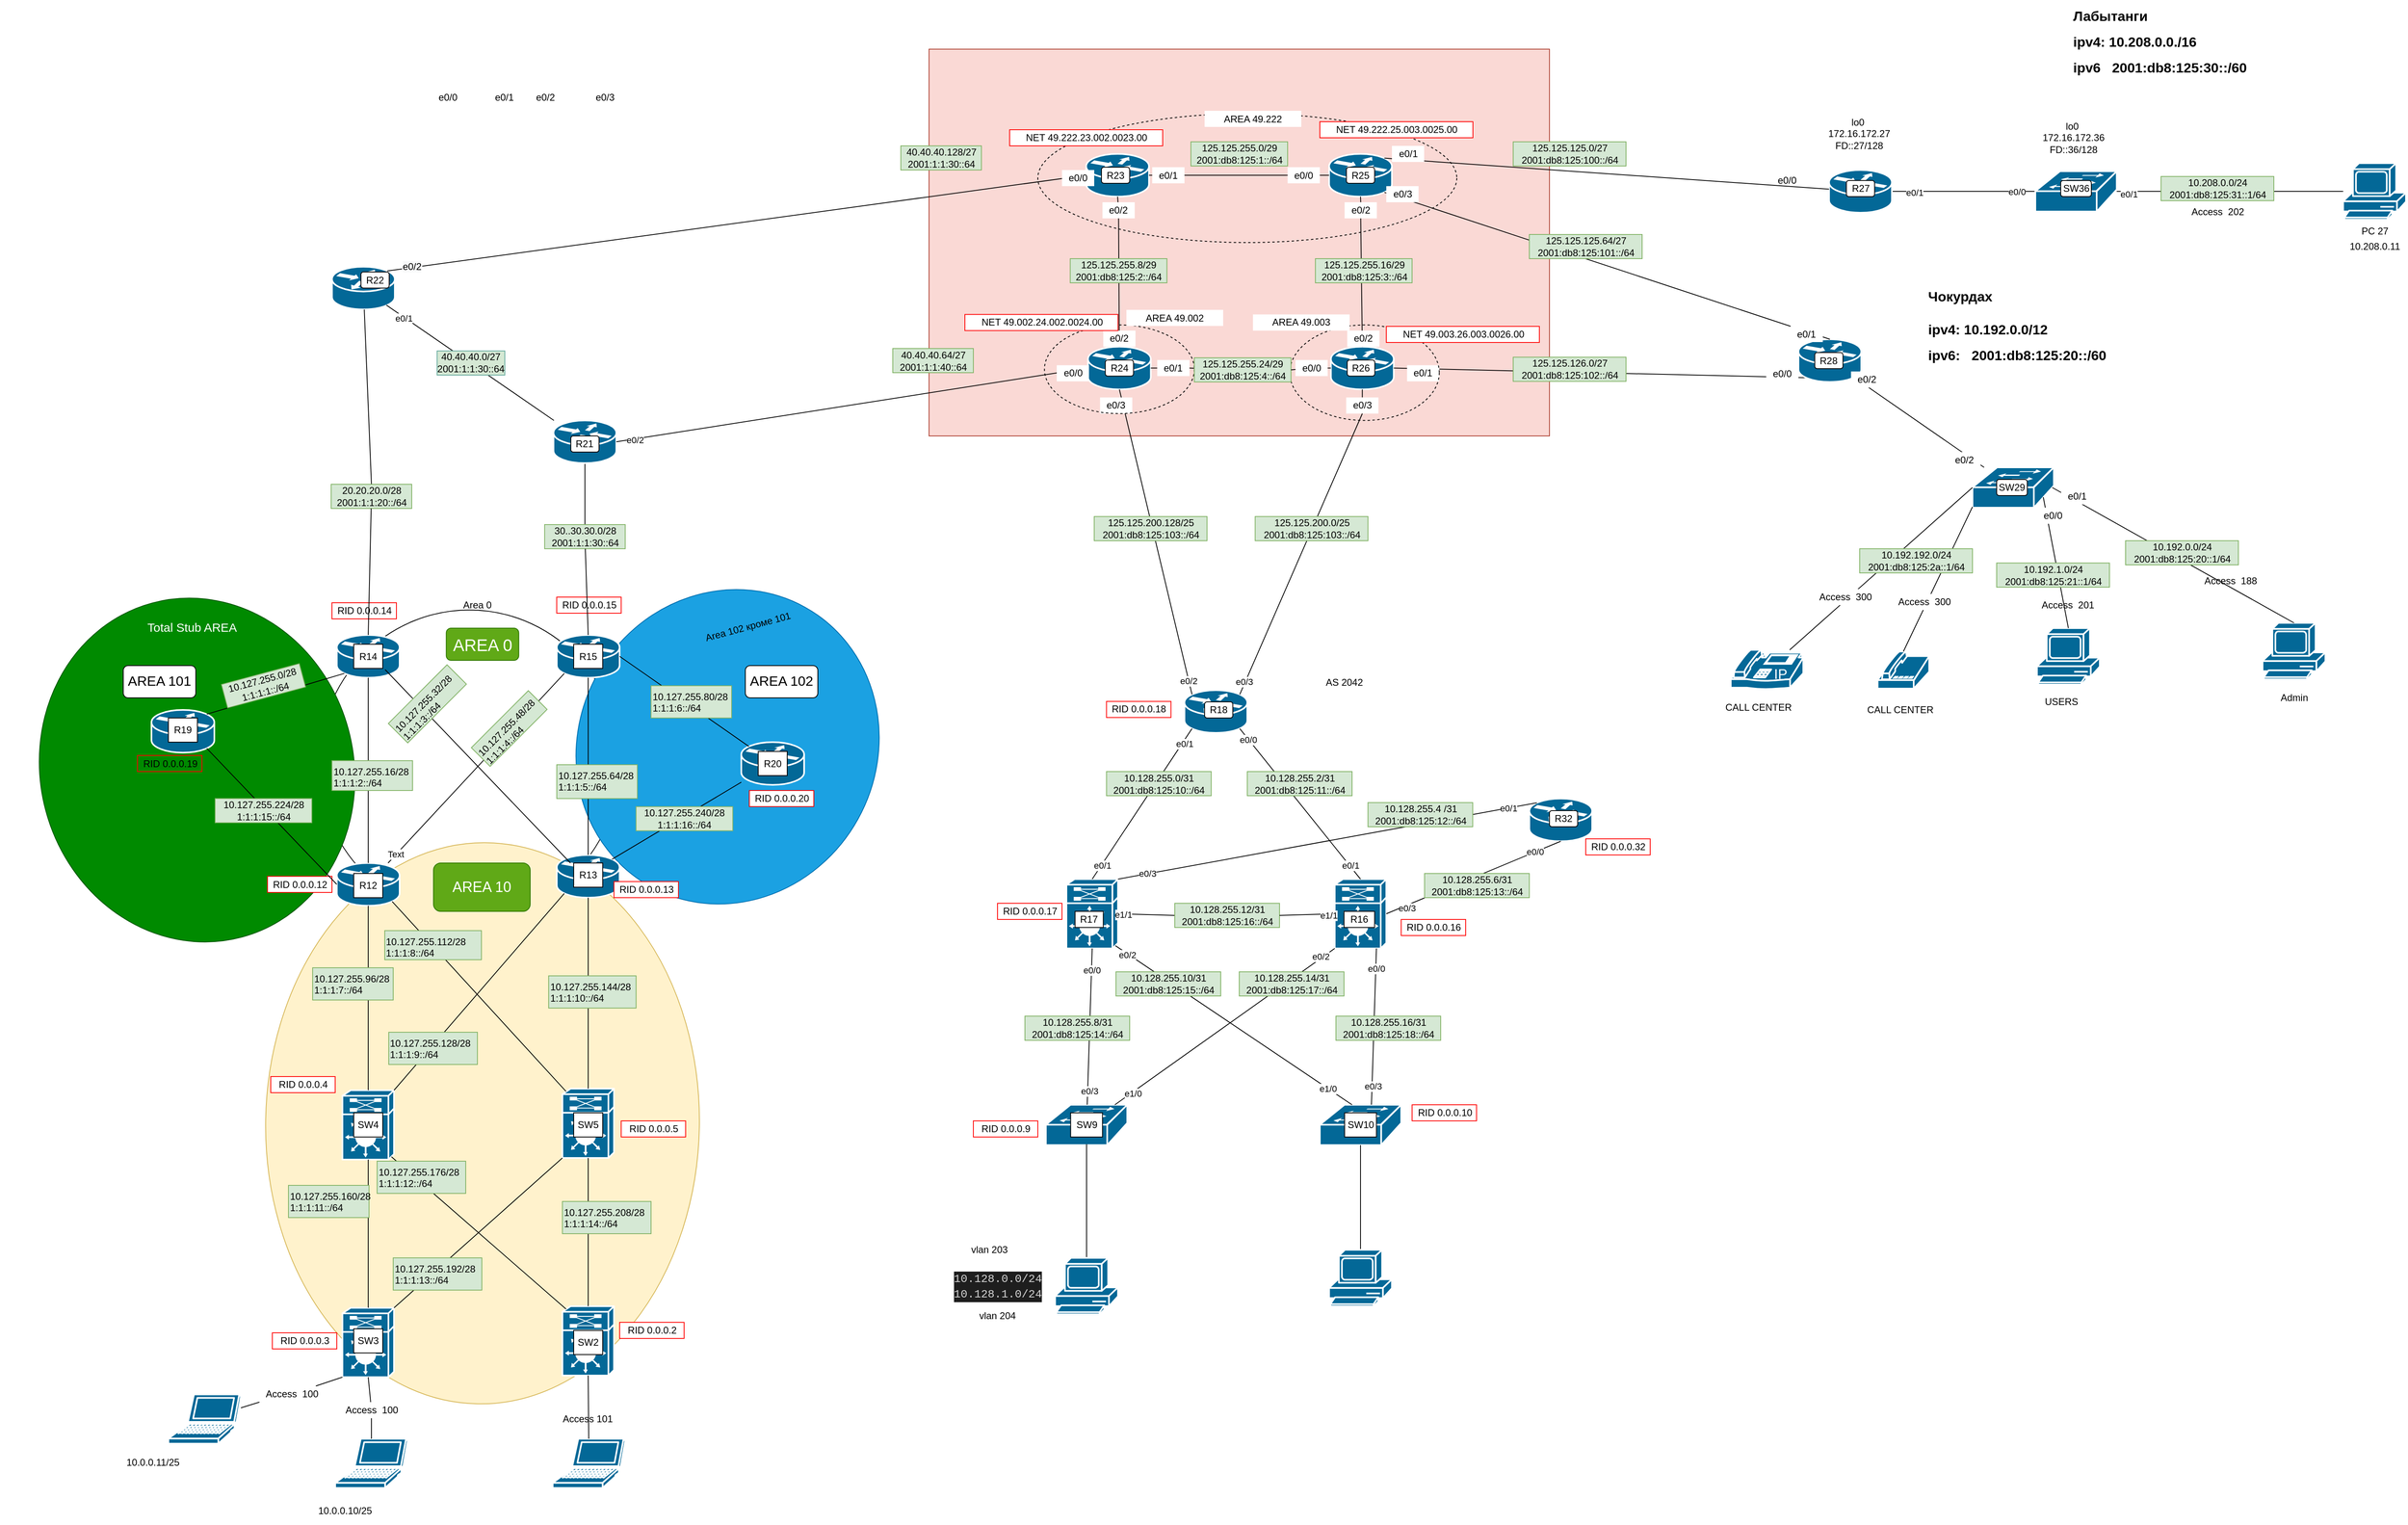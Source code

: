 <mxfile version="13.6.2" type="device" pages="5"><diagram name="Page-1" id="c37626ed-c26b-45fb-9056-f9ebc6bb27b6"><mxGraphModel dx="2887" dy="3020" grid="1" gridSize="10" guides="1" tooltips="1" connect="1" arrows="1" fold="1" page="1" pageScale="1" pageWidth="1100" pageHeight="850" background="#ffffff" math="0" shadow="0"><root><mxCell id="0"/><mxCell id="1" parent="0"/><mxCell id="FXbJChNXcGgPOkoAo5qL-145" value="" style="rounded=0;whiteSpace=wrap;html=1;fillColor=#fad9d5;strokeColor=#ae4132;" parent="1" vertex="1"><mxGeometry x="65" y="-860" width="770" height="480" as="geometry"/></mxCell><mxCell id="FXbJChNXcGgPOkoAo5qL-228" value="" style="ellipse;whiteSpace=wrap;html=1;dashed=1;fillColor=none;" parent="1" vertex="1"><mxGeometry x="200" y="-780" width="520" height="160" as="geometry"/></mxCell><mxCell id="FXbJChNXcGgPOkoAo5qL-1" value="" style="ellipse;whiteSpace=wrap;html=1;" parent="1" vertex="1"><mxGeometry x="-692" y="-164" width="373" height="381" as="geometry"/></mxCell><mxCell id="FXbJChNXcGgPOkoAo5qL-2" value="" style="ellipse;whiteSpace=wrap;html=1;fillColor=#fff2cc;strokeColor=#d6b656;rotation=91;" parent="1" vertex="1"><mxGeometry x="-837.36" y="203.85" width="696.41" height="538.29" as="geometry"/></mxCell><mxCell id="FXbJChNXcGgPOkoAo5qL-3" value="" style="ellipse;whiteSpace=wrap;html=1;rotation=-151;fillColor=#1ba1e2;strokeColor=#006EAF;fontColor=#ffffff;" parent="1" vertex="1"><mxGeometry x="-370" y="-192.31" width="370" height="396.16" as="geometry"/></mxCell><mxCell id="FXbJChNXcGgPOkoAo5qL-4" value="" style="ellipse;whiteSpace=wrap;html=1;rotation=-15;fillColor=#008a00;strokeColor=#005700;fontColor=#ffffff;" parent="1" vertex="1"><mxGeometry x="-1037.82" y="-180" width="388.82" height="429.21" as="geometry"/></mxCell><mxCell id="FXbJChNXcGgPOkoAo5qL-6" value="" style="shape=mxgraph.cisco.switches.workgroup_switch;html=1;pointerEvents=1;dashed=0;fillColor=#036897;strokeColor=#ffffff;strokeWidth=2;verticalLabelPosition=bottom;verticalAlign=top;align=center;outlineConnect=0;" parent="1" vertex="1"><mxGeometry x="210" y="450" width="101" height="50" as="geometry"/></mxCell><mxCell id="FXbJChNXcGgPOkoAo5qL-7" value="" style="shape=mxgraph.cisco.switches.workgroup_switch;html=1;pointerEvents=1;dashed=0;fillColor=#036897;strokeColor=#ffffff;strokeWidth=2;verticalLabelPosition=bottom;verticalAlign=top;align=center;outlineConnect=0;" parent="1" vertex="1"><mxGeometry x="550" y="450" width="101" height="50" as="geometry"/></mxCell><mxCell id="FXbJChNXcGgPOkoAo5qL-8" style="edgeStyle=orthogonalEdgeStyle;rounded=0;orthogonalLoop=1;jettySize=auto;html=1;entryX=0.5;entryY=0.98;entryDx=0;entryDy=0;entryPerimeter=0;endArrow=none;endFill=0;" parent="1" source="FXbJChNXcGgPOkoAo5qL-9" target="FXbJChNXcGgPOkoAo5qL-6" edge="1"><mxGeometry relative="1" as="geometry"/></mxCell><mxCell id="FXbJChNXcGgPOkoAo5qL-9" value="" style="shape=mxgraph.cisco.computers_and_peripherals.pc;html=1;pointerEvents=1;dashed=0;fillColor=#036897;strokeColor=#ffffff;strokeWidth=2;verticalLabelPosition=bottom;verticalAlign=top;align=center;outlineConnect=0;" parent="1" vertex="1"><mxGeometry x="221.5" y="640" width="78" height="70" as="geometry"/></mxCell><mxCell id="FXbJChNXcGgPOkoAo5qL-10" style="edgeStyle=orthogonalEdgeStyle;rounded=0;orthogonalLoop=1;jettySize=auto;html=1;endArrow=none;endFill=0;" parent="1" source="FXbJChNXcGgPOkoAo5qL-11" target="FXbJChNXcGgPOkoAo5qL-7" edge="1"><mxGeometry relative="1" as="geometry"/></mxCell><mxCell id="FXbJChNXcGgPOkoAo5qL-11" value="" style="shape=mxgraph.cisco.computers_and_peripherals.pc;html=1;pointerEvents=1;dashed=0;fillColor=#036897;strokeColor=#ffffff;strokeWidth=2;verticalLabelPosition=bottom;verticalAlign=top;align=center;outlineConnect=0;" parent="1" vertex="1"><mxGeometry x="561.5" y="630" width="78" height="70" as="geometry"/></mxCell><UserObject label="SW9" link="file://C:\Users\a.mitrofanov\Desktop\git\otus-networks\8_lab_EIGRP_20_less\Configs\SW9.txt" id="FXbJChNXcGgPOkoAo5qL-14"><mxCell style="rounded=0;whiteSpace=wrap;html=1;" parent="1" vertex="1"><mxGeometry x="240.75" y="460" width="39.5" height="30" as="geometry"/></mxCell></UserObject><UserObject label="SW10" link="file://C:\Users\a.mitrofanov\Desktop\git\otus-networks\8_lab_EIGRP_20_less\Configs\SW10.txt" id="FXbJChNXcGgPOkoAo5qL-15"><mxCell style="rounded=0;whiteSpace=wrap;html=1;" parent="1" vertex="1"><mxGeometry x="580.75" y="460" width="39.5" height="30" as="geometry"/></mxCell></UserObject><mxCell id="FXbJChNXcGgPOkoAo5qL-25" value="" style="shape=mxgraph.cisco.misc.route_switch_processor;html=1;pointerEvents=1;dashed=0;fillColor=#036897;strokeColor=#ffffff;strokeWidth=2;verticalLabelPosition=bottom;verticalAlign=top;align=center;outlineConnect=0;" parent="1" vertex="1"><mxGeometry x="235.5" y="170" width="64" height="86" as="geometry"/></mxCell><mxCell id="FXbJChNXcGgPOkoAo5qL-26" value="" style="shape=mxgraph.cisco.misc.route_switch_processor;html=1;pointerEvents=1;dashed=0;fillColor=#036897;strokeColor=#ffffff;strokeWidth=2;verticalLabelPosition=bottom;verticalAlign=top;align=center;outlineConnect=0;" parent="1" vertex="1"><mxGeometry x="568.5" y="170" width="64" height="86" as="geometry"/></mxCell><mxCell id="FXbJChNXcGgPOkoAo5qL-27" value="" style="endArrow=none;html=1;entryX=0.5;entryY=1;entryDx=0;entryDy=0;entryPerimeter=0;" parent="1" source="FXbJChNXcGgPOkoAo5qL-6" target="FXbJChNXcGgPOkoAo5qL-25" edge="1"><mxGeometry width="50" height="50" relative="1" as="geometry"><mxPoint x="310" y="390" as="sourcePoint"/><mxPoint x="360" y="340" as="targetPoint"/></mxGeometry></mxCell><mxCell id="iCYXR7d25xN6lfI0r4RJ-7" value="e0/0" style="edgeLabel;html=1;align=center;verticalAlign=middle;resizable=0;points=[];" parent="FXbJChNXcGgPOkoAo5qL-27" vertex="1" connectable="0"><mxGeometry x="0.726" relative="1" as="geometry"><mxPoint as="offset"/></mxGeometry></mxCell><mxCell id="iCYXR7d25xN6lfI0r4RJ-11" value="e0/3" style="edgeLabel;html=1;align=center;verticalAlign=middle;resizable=0;points=[];" parent="FXbJChNXcGgPOkoAo5qL-27" vertex="1" connectable="0"><mxGeometry x="-0.825" y="-2" relative="1" as="geometry"><mxPoint as="offset"/></mxGeometry></mxCell><mxCell id="FXbJChNXcGgPOkoAo5qL-28" value="" style="endArrow=none;html=1;entryX=0.5;entryY=1;entryDx=0;entryDy=0;entryPerimeter=0;" parent="1" edge="1"><mxGeometry width="50" height="50" relative="1" as="geometry"><mxPoint x="614.049" y="450" as="sourcePoint"/><mxPoint x="620.25" y="256" as="targetPoint"/></mxGeometry></mxCell><mxCell id="iCYXR7d25xN6lfI0r4RJ-8" value="e0/0" style="edgeLabel;html=1;align=center;verticalAlign=middle;resizable=0;points=[];" parent="FXbJChNXcGgPOkoAo5qL-28" vertex="1" connectable="0"><mxGeometry x="0.739" relative="1" as="geometry"><mxPoint as="offset"/></mxGeometry></mxCell><mxCell id="iCYXR7d25xN6lfI0r4RJ-9" value="e0/3" style="edgeLabel;html=1;align=center;verticalAlign=middle;resizable=0;points=[];" parent="FXbJChNXcGgPOkoAo5qL-28" vertex="1" connectable="0"><mxGeometry x="-0.765" y="-1" relative="1" as="geometry"><mxPoint as="offset"/></mxGeometry></mxCell><mxCell id="FXbJChNXcGgPOkoAo5qL-29" value="" style="endArrow=none;html=1;entryX=0;entryY=1;entryDx=0;entryDy=0;entryPerimeter=0;" parent="1" source="FXbJChNXcGgPOkoAo5qL-6" target="FXbJChNXcGgPOkoAo5qL-26" edge="1"><mxGeometry width="50" height="50" relative="1" as="geometry"><mxPoint x="281.299" y="470" as="sourcePoint"/><mxPoint x="287.5" y="276.0" as="targetPoint"/></mxGeometry></mxCell><mxCell id="iCYXR7d25xN6lfI0r4RJ-10" value="e1/0" style="edgeLabel;html=1;align=center;verticalAlign=middle;resizable=0;points=[];" parent="FXbJChNXcGgPOkoAo5qL-29" vertex="1" connectable="0"><mxGeometry x="-0.868" y="1" relative="1" as="geometry"><mxPoint x="5" y="-1" as="offset"/></mxGeometry></mxCell><mxCell id="fafLSJtWfaFJqxzlikhf-1" value="e0/2" style="edgeLabel;html=1;align=center;verticalAlign=middle;resizable=0;points=[];" parent="FXbJChNXcGgPOkoAo5qL-29" vertex="1" connectable="0"><mxGeometry x="0.88" y="2" relative="1" as="geometry"><mxPoint as="offset"/></mxGeometry></mxCell><mxCell id="FXbJChNXcGgPOkoAo5qL-30" value="" style="endArrow=none;html=1;entryX=0.95;entryY=0.96;entryDx=0;entryDy=0;entryPerimeter=0;" parent="1" target="FXbJChNXcGgPOkoAo5qL-25" edge="1"><mxGeometry width="50" height="50" relative="1" as="geometry"><mxPoint x="590" y="450" as="sourcePoint"/><mxPoint x="297.5" y="286.0" as="targetPoint"/></mxGeometry></mxCell><mxCell id="iCYXR7d25xN6lfI0r4RJ-5" value="e0/2" style="edgeLabel;html=1;align=center;verticalAlign=middle;resizable=0;points=[];" parent="FXbJChNXcGgPOkoAo5qL-30" vertex="1" connectable="0"><mxGeometry x="0.896" y="1" relative="1" as="geometry"><mxPoint as="offset"/></mxGeometry></mxCell><mxCell id="iCYXR7d25xN6lfI0r4RJ-6" value="e1/0" style="edgeLabel;html=1;align=center;verticalAlign=middle;resizable=0;points=[];" parent="FXbJChNXcGgPOkoAo5qL-30" vertex="1" connectable="0"><mxGeometry x="-0.787" y="-1" relative="1" as="geometry"><mxPoint y="2" as="offset"/></mxGeometry></mxCell><mxCell id="FXbJChNXcGgPOkoAo5qL-31" value="" style="shape=mxgraph.cisco.misc.route_switch_processor;html=1;pointerEvents=1;dashed=0;fillColor=#036897;strokeColor=#ffffff;strokeWidth=2;verticalLabelPosition=bottom;verticalAlign=top;align=center;outlineConnect=0;" parent="1" vertex="1"><mxGeometry x="-390" y="430" width="64" height="86" as="geometry"/></mxCell><mxCell id="FXbJChNXcGgPOkoAo5qL-33" value="" style="shape=mxgraph.cisco.misc.route_switch_processor;html=1;pointerEvents=1;dashed=0;fillColor=#036897;strokeColor=#ffffff;strokeWidth=2;verticalLabelPosition=bottom;verticalAlign=top;align=center;outlineConnect=0;" parent="1" vertex="1"><mxGeometry x="-663" y="432" width="64" height="86" as="geometry"/></mxCell><mxCell id="FXbJChNXcGgPOkoAo5qL-34" value="" style="shape=mxgraph.cisco.routers.router;html=1;pointerEvents=1;dashed=0;fillColor=#036897;strokeColor=#ffffff;strokeWidth=2;verticalLabelPosition=bottom;verticalAlign=top;align=center;outlineConnect=0;" parent="1" vertex="1"><mxGeometry x="382" y="-64.5" width="78" height="53" as="geometry"/></mxCell><mxCell id="FXbJChNXcGgPOkoAo5qL-36" value="" style="shape=mxgraph.cisco.routers.router;html=1;pointerEvents=1;dashed=0;fillColor=#036897;strokeColor=#ffffff;strokeWidth=2;verticalLabelPosition=bottom;verticalAlign=top;align=center;outlineConnect=0;" parent="1" vertex="1"><mxGeometry x="-397" y="-133" width="78" height="53" as="geometry"/></mxCell><mxCell id="FXbJChNXcGgPOkoAo5qL-37" value="" style="shape=mxgraph.cisco.routers.router;html=1;pointerEvents=1;dashed=0;fillColor=#036897;strokeColor=#ffffff;strokeWidth=2;verticalLabelPosition=bottom;verticalAlign=top;align=center;outlineConnect=0;" parent="1" vertex="1"><mxGeometry x="-168" width="78" height="53" as="geometry"/></mxCell><mxCell id="FXbJChNXcGgPOkoAo5qL-38" value="" style="shape=mxgraph.cisco.routers.router;html=1;pointerEvents=1;dashed=0;fillColor=#036897;strokeColor=#ffffff;strokeWidth=2;verticalLabelPosition=bottom;verticalAlign=top;align=center;outlineConnect=0;" parent="1" vertex="1"><mxGeometry x="-397" y="140" width="78" height="53" as="geometry"/></mxCell><mxCell id="FXbJChNXcGgPOkoAo5qL-39" value="" style="shape=mxgraph.cisco.routers.router;html=1;pointerEvents=1;dashed=0;fillColor=#036897;strokeColor=#ffffff;strokeWidth=2;verticalLabelPosition=bottom;verticalAlign=top;align=center;outlineConnect=0;" parent="1" vertex="1"><mxGeometry x="-670" y="-133" width="78" height="53" as="geometry"/></mxCell><mxCell id="FXbJChNXcGgPOkoAo5qL-40" value="" style="shape=mxgraph.cisco.routers.router;html=1;pointerEvents=1;dashed=0;fillColor=#036897;strokeColor=#ffffff;strokeWidth=2;verticalLabelPosition=bottom;verticalAlign=top;align=center;outlineConnect=0;" parent="1" vertex="1"><mxGeometry x="-900" y="-40" width="78" height="53" as="geometry"/></mxCell><mxCell id="FXbJChNXcGgPOkoAo5qL-41" value="" style="shape=mxgraph.cisco.routers.router;html=1;pointerEvents=1;dashed=0;fillColor=#036897;strokeColor=#ffffff;strokeWidth=2;verticalLabelPosition=bottom;verticalAlign=top;align=center;outlineConnect=0;" parent="1" vertex="1"><mxGeometry x="-670" y="150" width="78" height="53" as="geometry"/></mxCell><mxCell id="FXbJChNXcGgPOkoAo5qL-42" value="" style="endArrow=none;html=1;exitX=0.88;exitY=0.1;exitDx=0;exitDy=0;exitPerimeter=0;entryX=0.12;entryY=0.9;entryDx=0;entryDy=0;entryPerimeter=0;" parent="1" source="FXbJChNXcGgPOkoAo5qL-40" target="FXbJChNXcGgPOkoAo5qL-39" edge="1"><mxGeometry width="50" height="50" relative="1" as="geometry"><mxPoint x="-840" y="-130" as="sourcePoint"/><mxPoint x="-790" y="-180" as="targetPoint"/></mxGeometry></mxCell><mxCell id="FXbJChNXcGgPOkoAo5qL-43" value="" style="endArrow=none;html=1;exitX=0.5;exitY=0;exitDx=0;exitDy=0;exitPerimeter=0;entryX=0.5;entryY=1;entryDx=0;entryDy=0;entryPerimeter=0;" parent="1" source="FXbJChNXcGgPOkoAo5qL-41" target="FXbJChNXcGgPOkoAo5qL-39" edge="1"><mxGeometry width="50" height="50" relative="1" as="geometry"><mxPoint x="-640.0" y="120.6" as="sourcePoint"/><mxPoint x="-469.28" y="53.0" as="targetPoint"/></mxGeometry></mxCell><mxCell id="FXbJChNXcGgPOkoAo5qL-44" value="" style="endArrow=none;html=1;exitX=0.5;exitY=0;exitDx=0;exitDy=0;exitPerimeter=0;entryX=0.5;entryY=1;entryDx=0;entryDy=0;entryPerimeter=0;" parent="1" source="FXbJChNXcGgPOkoAo5qL-38" target="FXbJChNXcGgPOkoAo5qL-36" edge="1"><mxGeometry width="50" height="50" relative="1" as="geometry"><mxPoint x="-440" y="167" as="sourcePoint"/><mxPoint x="-440" y="-80" as="targetPoint"/></mxGeometry></mxCell><mxCell id="FXbJChNXcGgPOkoAo5qL-45" value="" style="endArrow=none;html=1;exitX=0.12;exitY=0.1;exitDx=0;exitDy=0;exitPerimeter=0;entryX=1;entryY=0.5;entryDx=0;entryDy=0;entryPerimeter=0;" parent="1" source="FXbJChNXcGgPOkoAo5qL-37" target="FXbJChNXcGgPOkoAo5qL-36" edge="1"><mxGeometry width="50" height="50" relative="1" as="geometry"><mxPoint x="-348" y="150" as="sourcePoint"/><mxPoint x="-348" y="-70" as="targetPoint"/></mxGeometry></mxCell><mxCell id="FXbJChNXcGgPOkoAo5qL-46" value="" style="endArrow=none;html=1;exitX=0.5;exitY=0;exitDx=0;exitDy=0;exitPerimeter=0;" parent="1" source="FXbJChNXcGgPOkoAo5qL-31" target="FXbJChNXcGgPOkoAo5qL-38" edge="1"><mxGeometry width="50" height="50" relative="1" as="geometry"><mxPoint x="-310" y="460" as="sourcePoint"/><mxPoint x="-310" y="240" as="targetPoint"/></mxGeometry></mxCell><mxCell id="FXbJChNXcGgPOkoAo5qL-47" value="" style="endArrow=none;html=1;exitX=0.5;exitY=0;exitDx=0;exitDy=0;exitPerimeter=0;entryX=0.5;entryY=1;entryDx=0;entryDy=0;entryPerimeter=0;" parent="1" source="FXbJChNXcGgPOkoAo5qL-33" target="FXbJChNXcGgPOkoAo5qL-41" edge="1"><mxGeometry width="50" height="50" relative="1" as="geometry"><mxPoint x="-621" y="160" as="sourcePoint"/><mxPoint x="-621" y="-70" as="targetPoint"/></mxGeometry></mxCell><mxCell id="FXbJChNXcGgPOkoAo5qL-48" value="" style="endArrow=none;html=1;entryX=0.12;entryY=0.9;entryDx=0;entryDy=0;entryPerimeter=0;exitX=1;exitY=0;exitDx=0;exitDy=0;exitPerimeter=0;" parent="1" source="FXbJChNXcGgPOkoAo5qL-33" target="FXbJChNXcGgPOkoAo5qL-38" edge="1"><mxGeometry width="50" height="50" relative="1" as="geometry"><mxPoint x="-591.36" y="165.3" as="sourcePoint"/><mxPoint x="-377.64" y="-75.3" as="targetPoint"/></mxGeometry></mxCell><mxCell id="FXbJChNXcGgPOkoAo5qL-49" value="" style="endArrow=none;html=1;entryX=0.88;entryY=0.9;entryDx=0;entryDy=0;entryPerimeter=0;exitX=0.07;exitY=0.04;exitDx=0;exitDy=0;exitPerimeter=0;" parent="1" source="FXbJChNXcGgPOkoAo5qL-31" target="FXbJChNXcGgPOkoAo5qL-41" edge="1"><mxGeometry width="50" height="50" relative="1" as="geometry"><mxPoint x="-589" y="442" as="sourcePoint"/><mxPoint x="-377.64" y="197.7" as="targetPoint"/></mxGeometry></mxCell><mxCell id="FXbJChNXcGgPOkoAo5qL-50" value="" style="shape=mxgraph.cisco.misc.route_switch_processor;html=1;pointerEvents=1;dashed=0;fillColor=#036897;strokeColor=#ffffff;strokeWidth=2;verticalLabelPosition=bottom;verticalAlign=top;align=center;outlineConnect=0;" parent="1" vertex="1"><mxGeometry x="-390" y="700" width="64" height="86" as="geometry"/></mxCell><mxCell id="FXbJChNXcGgPOkoAo5qL-51" value="" style="shape=mxgraph.cisco.misc.route_switch_processor;html=1;pointerEvents=1;dashed=0;fillColor=#036897;strokeColor=#ffffff;strokeWidth=2;verticalLabelPosition=bottom;verticalAlign=top;align=center;outlineConnect=0;" parent="1" vertex="1"><mxGeometry x="-663" y="702" width="64" height="86" as="geometry"/></mxCell><mxCell id="FXbJChNXcGgPOkoAo5qL-52" value="" style="endArrow=none;html=1;exitX=0.5;exitY=0;exitDx=0;exitDy=0;exitPerimeter=0;entryX=0.5;entryY=1;entryDx=0;entryDy=0;entryPerimeter=0;" parent="1" source="FXbJChNXcGgPOkoAo5qL-51" target="FXbJChNXcGgPOkoAo5qL-33" edge="1"><mxGeometry width="50" height="50" relative="1" as="geometry"><mxPoint x="-740.0" y="754" as="sourcePoint"/><mxPoint x="-740" y="525" as="targetPoint"/></mxGeometry></mxCell><mxCell id="FXbJChNXcGgPOkoAo5qL-53" value="" style="endArrow=none;html=1;exitX=0.5;exitY=0;exitDx=0;exitDy=0;exitPerimeter=0;entryX=0.5;entryY=1;entryDx=0;entryDy=0;entryPerimeter=0;" parent="1" source="FXbJChNXcGgPOkoAo5qL-50" target="FXbJChNXcGgPOkoAo5qL-31" edge="1"><mxGeometry width="50" height="50" relative="1" as="geometry"><mxPoint x="-450.0" y="720" as="sourcePoint"/><mxPoint x="-450.0" y="536" as="targetPoint"/></mxGeometry></mxCell><mxCell id="FXbJChNXcGgPOkoAo5qL-54" value="" style="endArrow=none;html=1;entryX=0.95;entryY=0.96;entryDx=0;entryDy=0;entryPerimeter=0;exitX=0.07;exitY=0.04;exitDx=0;exitDy=0;exitPerimeter=0;" parent="1" source="FXbJChNXcGgPOkoAo5qL-50" target="FXbJChNXcGgPOkoAo5qL-33" edge="1"><mxGeometry width="50" height="50" relative="1" as="geometry"><mxPoint x="-364.16" y="782.87" as="sourcePoint"/><mxPoint x="-580.0" y="547.13" as="targetPoint"/></mxGeometry></mxCell><mxCell id="FXbJChNXcGgPOkoAo5qL-55" value="" style="endArrow=none;html=1;entryX=0;entryY=1;entryDx=0;entryDy=0;entryPerimeter=0;exitX=1;exitY=0;exitDx=0;exitDy=0;exitPerimeter=0;" parent="1" source="FXbJChNXcGgPOkoAo5qL-51" target="FXbJChNXcGgPOkoAo5qL-31" edge="1"><mxGeometry width="50" height="50" relative="1" as="geometry"><mxPoint x="-365.52" y="453.44" as="sourcePoint"/><mxPoint x="-581.36" y="217.7" as="targetPoint"/></mxGeometry></mxCell><mxCell id="FXbJChNXcGgPOkoAo5qL-56" value="" style="shape=mxgraph.cisco.computers_and_peripherals.laptop;html=1;pointerEvents=1;dashed=0;fillColor=#036897;strokeColor=#ffffff;strokeWidth=2;verticalLabelPosition=bottom;verticalAlign=top;align=center;outlineConnect=0;" parent="1" vertex="1"><mxGeometry x="-672" y="864.5" width="90" height="61" as="geometry"/></mxCell><mxCell id="FXbJChNXcGgPOkoAo5qL-57" value="" style="shape=mxgraph.cisco.computers_and_peripherals.laptop;html=1;pointerEvents=1;dashed=0;fillColor=#036897;strokeColor=#ffffff;strokeWidth=2;verticalLabelPosition=bottom;verticalAlign=top;align=center;outlineConnect=0;" parent="1" vertex="1"><mxGeometry x="-402.07" y="864.5" width="90" height="61" as="geometry"/></mxCell><mxCell id="FXbJChNXcGgPOkoAo5qL-58" value="" style="endArrow=none;html=1;entryX=0.5;entryY=1;entryDx=0;entryDy=0;entryPerimeter=0;" parent="1" source="FXbJChNXcGgPOkoAo5qL-57" target="FXbJChNXcGgPOkoAo5qL-50" edge="1"><mxGeometry width="50" height="50" relative="1" as="geometry"><mxPoint x="-511.0" y="1024" as="sourcePoint"/><mxPoint x="-442.0" y="798" as="targetPoint"/></mxGeometry></mxCell><mxCell id="FXbJChNXcGgPOkoAo5qL-59" value="" style="endArrow=none;html=1;exitX=0.5;exitY=0;exitDx=0;exitDy=0;exitPerimeter=0;entryX=0.12;entryY=0.9;entryDx=0;entryDy=0;entryPerimeter=0;" parent="1" source="FXbJChNXcGgPOkoAo5qL-25" target="FXbJChNXcGgPOkoAo5qL-34" edge="1"><mxGeometry width="50" height="50" relative="1" as="geometry"><mxPoint x="312.67" y="178.3" as="sourcePoint"/><mxPoint x="312.67" y="-51.7" as="targetPoint"/></mxGeometry></mxCell><mxCell id="XINFN_D_HvsPoMLc4ZdM-5" value="e0/1" style="edgeLabel;html=1;align=center;verticalAlign=middle;resizable=0;points=[];" parent="FXbJChNXcGgPOkoAo5qL-59" vertex="1" connectable="0"><mxGeometry x="0.817" y="-2" relative="1" as="geometry"><mxPoint as="offset"/></mxGeometry></mxCell><mxCell id="XINFN_D_HvsPoMLc4ZdM-6" value="e0/1" style="edgeLabel;html=1;align=center;verticalAlign=middle;resizable=0;points=[];" parent="FXbJChNXcGgPOkoAo5qL-59" vertex="1" connectable="0"><mxGeometry x="-0.812" y="-1" relative="1" as="geometry"><mxPoint as="offset"/></mxGeometry></mxCell><mxCell id="FXbJChNXcGgPOkoAo5qL-61" value="" style="endArrow=none;html=1;entryX=0.88;entryY=0.9;entryDx=0;entryDy=0;entryPerimeter=0;exitX=0.5;exitY=0;exitDx=0;exitDy=0;exitPerimeter=0;" parent="1" source="FXbJChNXcGgPOkoAo5qL-26" target="FXbJChNXcGgPOkoAo5qL-34" edge="1"><mxGeometry width="50" height="50" relative="1" as="geometry"><mxPoint x="560" y="190.0" as="sourcePoint"/><mxPoint x="339.17" y="-51.7" as="targetPoint"/></mxGeometry></mxCell><mxCell id="XINFN_D_HvsPoMLc4ZdM-7" value="e0/0" style="edgeLabel;html=1;align=center;verticalAlign=middle;resizable=0;points=[];" parent="FXbJChNXcGgPOkoAo5qL-61" vertex="1" connectable="0"><mxGeometry x="0.86" y="1" relative="1" as="geometry"><mxPoint as="offset"/></mxGeometry></mxCell><mxCell id="XINFN_D_HvsPoMLc4ZdM-8" value="e0/1" style="edgeLabel;html=1;align=center;verticalAlign=middle;resizable=0;points=[];" parent="FXbJChNXcGgPOkoAo5qL-61" vertex="1" connectable="0"><mxGeometry x="-0.821" relative="1" as="geometry"><mxPoint x="1" as="offset"/></mxGeometry></mxCell><mxCell id="FXbJChNXcGgPOkoAo5qL-63" value="SW3" style="rounded=0;whiteSpace=wrap;html=1;" parent="1" vertex="1"><mxGeometry x="-649" y="728" width="36" height="30" as="geometry"/></mxCell><mxCell id="FXbJChNXcGgPOkoAo5qL-64" value="SW4" style="rounded=0;whiteSpace=wrap;html=1;" parent="1" vertex="1"><mxGeometry x="-649" y="460" width="36" height="30" as="geometry"/></mxCell><mxCell id="FXbJChNXcGgPOkoAo5qL-65" value="R12" style="rounded=0;whiteSpace=wrap;html=1;" parent="1" vertex="1"><mxGeometry x="-649" y="163" width="36" height="30" as="geometry"/></mxCell><mxCell id="FXbJChNXcGgPOkoAo5qL-66" value="R14" style="rounded=0;whiteSpace=wrap;html=1;" parent="1" vertex="1"><mxGeometry x="-649" y="-121.5" width="36" height="30" as="geometry"/></mxCell><mxCell id="FXbJChNXcGgPOkoAo5qL-67" value="R19" style="rounded=0;whiteSpace=wrap;html=1;" parent="1" vertex="1"><mxGeometry x="-879" y="-30" width="36" height="30" as="geometry"/></mxCell><mxCell id="FXbJChNXcGgPOkoAo5qL-68" value="R20" style="rounded=0;whiteSpace=wrap;html=1;" parent="1" vertex="1"><mxGeometry x="-147" y="11.5" width="36" height="30" as="geometry"/></mxCell><mxCell id="FXbJChNXcGgPOkoAo5qL-69" value="R15" style="rounded=0;whiteSpace=wrap;html=1;" parent="1" vertex="1"><mxGeometry x="-376" y="-121.5" width="36" height="30" as="geometry"/></mxCell><mxCell id="FXbJChNXcGgPOkoAo5qL-70" value="R13" style="rounded=0;whiteSpace=wrap;html=1;" parent="1" vertex="1"><mxGeometry x="-376" y="150" width="36" height="30" as="geometry"/></mxCell><mxCell id="FXbJChNXcGgPOkoAo5qL-71" value="SW5" style="rounded=0;whiteSpace=wrap;html=1;" parent="1" vertex="1"><mxGeometry x="-376" y="460" width="36" height="30" as="geometry"/></mxCell><mxCell id="FXbJChNXcGgPOkoAo5qL-72" value="SW2" style="rounded=0;whiteSpace=wrap;html=1;" parent="1" vertex="1"><mxGeometry x="-376" y="730" width="36" height="30" as="geometry"/></mxCell><mxCell id="FXbJChNXcGgPOkoAo5qL-75" value="&lt;font style=&quot;font-size: 15px&quot; color=&quot;#ffffff&quot;&gt;Total Stub AREA&lt;/font&gt;" style="text;html=1;align=center;verticalAlign=middle;resizable=0;points=[];autosize=1;rotation=0;" parent="1" vertex="1"><mxGeometry x="-915" y="-153" width="130" height="20" as="geometry"/></mxCell><mxCell id="FXbJChNXcGgPOkoAo5qL-76" value="Area 102 кроме 101&lt;br&gt;" style="text;html=1;align=center;verticalAlign=middle;resizable=0;points=[];autosize=1;rotation=-15;" parent="1" vertex="1"><mxGeometry x="-220" y="-153" width="120" height="20" as="geometry"/></mxCell><mxCell id="FXbJChNXcGgPOkoAo5qL-77" value="Area 0" style="text;html=1;align=center;verticalAlign=middle;resizable=0;points=[];autosize=1;" parent="1" vertex="1"><mxGeometry x="-521.5" y="-180" width="50" height="20" as="geometry"/></mxCell><mxCell id="FXbJChNXcGgPOkoAo5qL-78" value="&lt;font style=&quot;font-size: 18px&quot;&gt;AREA 10&lt;/font&gt;" style="rounded=1;whiteSpace=wrap;html=1;fillColor=#60a917;strokeColor=#2D7600;fontColor=#ffffff;" parent="1" vertex="1"><mxGeometry x="-550" y="150" width="120" height="60" as="geometry"/></mxCell><mxCell id="FXbJChNXcGgPOkoAo5qL-79" value="" style="endArrow=none;html=1;" parent="1" edge="1"><mxGeometry width="50" height="50" relative="1" as="geometry"><mxPoint x="-610.0" y="-90" as="sourcePoint"/><mxPoint x="-380" y="150.0" as="targetPoint"/></mxGeometry></mxCell><mxCell id="FXbJChNXcGgPOkoAo5qL-80" value="" style="endArrow=none;html=1;entryX=0.12;entryY=0.9;entryDx=0;entryDy=0;entryPerimeter=0;" parent="1" source="FXbJChNXcGgPOkoAo5qL-41" target="FXbJChNXcGgPOkoAo5qL-36" edge="1"><mxGeometry width="50" height="50" relative="1" as="geometry"><mxPoint x="-811.36" y="-14.7" as="sourcePoint"/><mxPoint x="-640.64" y="-65.3" as="targetPoint"/></mxGeometry></mxCell><mxCell id="FXbJChNXcGgPOkoAo5qL-81" value="Text" style="edgeLabel;html=1;align=center;verticalAlign=middle;resizable=0;points=[];" parent="FXbJChNXcGgPOkoAo5qL-80" vertex="1" connectable="0"><mxGeometry x="-0.908" y="1" relative="1" as="geometry"><mxPoint as="offset"/></mxGeometry></mxCell><mxCell id="FXbJChNXcGgPOkoAo5qL-82" value="RID 0.0.0.19" style="text;html=1;align=center;verticalAlign=middle;resizable=0;points=[];autosize=1;strokeColor=#FF0000;" parent="1" vertex="1"><mxGeometry x="-917.36" y="16.5" width="80" height="20" as="geometry"/></mxCell><mxCell id="FXbJChNXcGgPOkoAo5qL-83" value="RID 0.0.0.14" style="text;html=1;align=center;verticalAlign=middle;resizable=0;points=[];autosize=1;gradientDirection=north;fillColor=#ffffff;strokeColor=#FF0000;" parent="1" vertex="1"><mxGeometry x="-676" y="-173" width="80" height="20" as="geometry"/></mxCell><mxCell id="FXbJChNXcGgPOkoAo5qL-84" value="10.127.255.0/28&lt;br&gt;1:1:1:1::/64" style="text;html=1;align=center;verticalAlign=middle;resizable=0;points=[];autosize=1;rotation=-15;fillColor=#d5e8d4;strokeColor=#82b366;" parent="1" vertex="1"><mxGeometry x="-811" y="-85" width="100" height="30" as="geometry"/></mxCell><UserObject label="10.127.255.16/28&lt;br&gt;1:1:1:2::/64" link="10.127.255.16/28" id="FXbJChNXcGgPOkoAo5qL-85"><mxCell style="text;whiteSpace=wrap;html=1;rotation=0;fillColor=#d5e8d4;strokeColor=#82b366;" parent="1" vertex="1"><mxGeometry x="-676" y="23" width="100" height="37" as="geometry"/></mxCell></UserObject><UserObject label="10.127.255.32/28&lt;br&gt;1:1:1:3::/64" link="10.127.255.32/28" id="FXbJChNXcGgPOkoAo5qL-86"><mxCell style="text;whiteSpace=wrap;html=1;rotation=-45;fillColor=#d5e8d4;strokeColor=#82b366;" parent="1" vertex="1"><mxGeometry x="-609.1" y="-64.57" width="103" height="33.99" as="geometry"/></mxCell></UserObject><UserObject label="10.127.255.48/28&lt;br&gt;1:1:1:4::/64" link="10.127.255.48/28" id="FXbJChNXcGgPOkoAo5qL-87"><mxCell style="text;whiteSpace=wrap;html=1;fillColor=#d5e8d4;strokeColor=#82b366;rotation=-45;" parent="1" vertex="1"><mxGeometry x="-506.03" y="-33.36" width="100" height="32.93" as="geometry"/></mxCell></UserObject><UserObject label="10.127.255.64/28&lt;br&gt;1:1:1:5::/64" link="10.127.255.64/28" id="FXbJChNXcGgPOkoAo5qL-88"><mxCell style="text;whiteSpace=wrap;html=1;fillColor=#d5e8d4;strokeColor=#82b366;" parent="1" vertex="1"><mxGeometry x="-397" y="28" width="100" height="42" as="geometry"/></mxCell></UserObject><UserObject label="10.127.255.80/28&lt;br&gt;1:1:1:6::/64" link="10.127.255.80/28" id="FXbJChNXcGgPOkoAo5qL-89"><mxCell style="text;whiteSpace=wrap;html=1;fillColor=#d5e8d4;strokeColor=#82b366;" parent="1" vertex="1"><mxGeometry x="-280" y="-70" width="100" height="40" as="geometry"/></mxCell></UserObject><UserObject label="10.127.255.96/28&lt;br&gt;1:1:1:7::/64" link="10.127.255.96/28" id="FXbJChNXcGgPOkoAo5qL-90"><mxCell style="text;whiteSpace=wrap;html=1;fillColor=#d5e8d4;strokeColor=#82b366;" parent="1" vertex="1"><mxGeometry x="-700" y="280" width="100" height="40" as="geometry"/></mxCell></UserObject><UserObject label="10.127.255.112/28&lt;br&gt;1:1:1:8::/64" link="10.127.255.112/28" id="FXbJChNXcGgPOkoAo5qL-91"><mxCell style="text;whiteSpace=wrap;html=1;fillColor=#d5e8d4;strokeColor=#82b366;" parent="1" vertex="1"><mxGeometry x="-610.51" y="233.89" width="120" height="36.11" as="geometry"/></mxCell></UserObject><UserObject label="10.127.255.128/28&lt;br&gt;1:1:1:9::/64" link="10.127.255.128/28" id="FXbJChNXcGgPOkoAo5qL-92"><mxCell style="text;whiteSpace=wrap;html=1;fillColor=#d5e8d4;strokeColor=#82b366;" parent="1" vertex="1"><mxGeometry x="-605.51" y="360" width="110" height="40" as="geometry"/></mxCell></UserObject><UserObject label="10.127.255.144/28&lt;br&gt;1:1:1:10::/64" link="10.127.255.144/28" id="FXbJChNXcGgPOkoAo5qL-93"><mxCell style="text;whiteSpace=wrap;html=1;fillColor=#d5e8d4;strokeColor=#82b366;" parent="1" vertex="1"><mxGeometry x="-407.07" y="290" width="108.5" height="40" as="geometry"/></mxCell></UserObject><UserObject label="10.127.255.160/28&lt;br&gt;1:1:1:11::/64" link="10.127.255.160/28" id="FXbJChNXcGgPOkoAo5qL-94"><mxCell style="text;whiteSpace=wrap;html=1;fillColor=#d5e8d4;strokeColor=#82b366;" parent="1" vertex="1"><mxGeometry x="-730" y="550" width="100" height="40" as="geometry"/></mxCell></UserObject><UserObject label="10.127.255.176/28&lt;br&gt;1:1:1:12::/64" link="10.127.255.176/28" id="FXbJChNXcGgPOkoAo5qL-95"><mxCell style="text;whiteSpace=wrap;html=1;fillColor=#d5e8d4;strokeColor=#82b366;" parent="1" vertex="1"><mxGeometry x="-620" y="520" width="110" height="40" as="geometry"/></mxCell></UserObject><UserObject label="10.127.255.192/28&lt;br&gt;1:1:1:13::/64" link="10.127.255.192/28" id="FXbJChNXcGgPOkoAo5qL-96"><mxCell style="text;whiteSpace=wrap;html=1;fillColor=#d5e8d4;strokeColor=#82b366;" parent="1" vertex="1"><mxGeometry x="-600" y="640" width="110" height="40" as="geometry"/></mxCell></UserObject><UserObject label="10.127.255.208/28&lt;br&gt;1:1:1:14::/64" link="10.127.255.208/28" id="FXbJChNXcGgPOkoAo5qL-97"><mxCell style="text;whiteSpace=wrap;html=1;fillColor=#d5e8d4;strokeColor=#82b366;" parent="1" vertex="1"><mxGeometry x="-390" y="570" width="110" height="40" as="geometry"/></mxCell></UserObject><mxCell id="FXbJChNXcGgPOkoAo5qL-98" value="RID 0.0.0.15" style="text;html=1;align=center;verticalAlign=middle;resizable=0;points=[];autosize=1;fillColor=#ffffff;gradientColor=#ffffff;gradientDirection=east;strokeColor=#FF0000;" parent="1" vertex="1"><mxGeometry x="-397.07" y="-180" width="80" height="20" as="geometry"/></mxCell><mxCell id="FXbJChNXcGgPOkoAo5qL-99" value="" style="shape=mxgraph.cisco.computers_and_peripherals.laptop;html=1;pointerEvents=1;dashed=0;fillColor=#036897;strokeColor=#ffffff;strokeWidth=2;verticalLabelPosition=bottom;verticalAlign=top;align=center;outlineConnect=0;" parent="1" vertex="1"><mxGeometry x="-879" y="809.5" width="90" height="61" as="geometry"/></mxCell><mxCell id="FXbJChNXcGgPOkoAo5qL-100" value="" style="endArrow=none;html=1;entryX=0;entryY=1;entryDx=0;entryDy=0;entryPerimeter=0;" parent="1" source="FXbJChNXcGgPOkoAo5qL-101" target="FXbJChNXcGgPOkoAo5qL-51" edge="1"><mxGeometry width="50" height="50" relative="1" as="geometry"><mxPoint x="-859.0" y="1006" as="sourcePoint"/><mxPoint x="-790.0" y="780" as="targetPoint"/></mxGeometry></mxCell><mxCell id="FXbJChNXcGgPOkoAo5qL-101" value="Access&amp;nbsp; 100" style="text;html=1;align=center;verticalAlign=middle;resizable=0;points=[];autosize=1;" parent="1" vertex="1"><mxGeometry x="-766" y="799" width="80" height="20" as="geometry"/></mxCell><mxCell id="FXbJChNXcGgPOkoAo5qL-102" value="" style="endArrow=none;html=1;entryX=0;entryY=1;entryDx=0;entryDy=0;entryPerimeter=0;" parent="1" source="FXbJChNXcGgPOkoAo5qL-99" target="FXbJChNXcGgPOkoAo5qL-101" edge="1"><mxGeometry width="50" height="50" relative="1" as="geometry"><mxPoint x="-837.36" y="836.884" as="sourcePoint"/><mxPoint x="-663" y="788" as="targetPoint"/></mxGeometry></mxCell><mxCell id="FXbJChNXcGgPOkoAo5qL-103" value="" style="endArrow=none;html=1;entryX=0.5;entryY=1;entryDx=0;entryDy=0;entryPerimeter=0;" parent="1" source="FXbJChNXcGgPOkoAo5qL-125" target="FXbJChNXcGgPOkoAo5qL-51" edge="1"><mxGeometry width="50" height="50" relative="1" as="geometry"><mxPoint x="-625" y="930" as="sourcePoint"/><mxPoint x="-626" y="840" as="targetPoint"/></mxGeometry></mxCell><UserObject label="10.0.0.11/25" link="10.0.0.0/25" id="FXbJChNXcGgPOkoAo5qL-105"><mxCell style="text;whiteSpace=wrap;html=1;" parent="1" vertex="1"><mxGeometry x="-933" y="880" width="90" height="30" as="geometry"/></mxCell></UserObject><mxCell id="FXbJChNXcGgPOkoAo5qL-107" value="RID 0.0.0.20" style="text;html=1;align=center;verticalAlign=middle;resizable=0;points=[];autosize=1;fillColor=#ffffff;gradientColor=#ffffff;gradientDirection=east;strokeColor=#FF0000;" parent="1" vertex="1"><mxGeometry x="-158" y="60" width="80" height="20" as="geometry"/></mxCell><mxCell id="FXbJChNXcGgPOkoAo5qL-108" value="RID 0.0.0.13" style="text;html=1;align=center;verticalAlign=middle;resizable=0;points=[];autosize=1;fillColor=#ffffff;gradientColor=#ffffff;gradientDirection=east;strokeColor=#FF0000;" parent="1" vertex="1"><mxGeometry x="-326" y="173" width="80" height="20" as="geometry"/></mxCell><mxCell id="FXbJChNXcGgPOkoAo5qL-109" value="RID 0.0.0.12" style="text;html=1;align=center;verticalAlign=middle;resizable=0;points=[];autosize=1;fillColor=#ffffff;gradientColor=#ffffff;gradientDirection=east;strokeColor=#FF0000;" parent="1" vertex="1"><mxGeometry x="-756" y="166.5" width="80" height="20" as="geometry"/></mxCell><mxCell id="FXbJChNXcGgPOkoAo5qL-110" value="RID 0.0.0.5" style="text;html=1;align=center;verticalAlign=middle;resizable=0;points=[];autosize=1;fillColor=#ffffff;gradientColor=#ffffff;gradientDirection=east;strokeColor=#FF0000;" parent="1" vertex="1"><mxGeometry x="-317.07" y="470" width="80" height="20" as="geometry"/></mxCell><mxCell id="FXbJChNXcGgPOkoAo5qL-111" value="RID 0.0.0.4" style="text;html=1;align=center;verticalAlign=middle;resizable=0;points=[];autosize=1;fillColor=#ffffff;gradientColor=#ffffff;gradientDirection=east;strokeColor=#FF0000;" parent="1" vertex="1"><mxGeometry x="-752" y="415" width="80" height="20" as="geometry"/></mxCell><mxCell id="FXbJChNXcGgPOkoAo5qL-112" value="RID 0.0.0.2" style="text;html=1;align=center;verticalAlign=middle;resizable=0;points=[];autosize=1;fillColor=#ffffff;gradientColor=#ffffff;gradientDirection=east;strokeColor=#FF0000;" parent="1" vertex="1"><mxGeometry x="-319" y="720" width="80" height="20" as="geometry"/></mxCell><mxCell id="FXbJChNXcGgPOkoAo5qL-113" value="RID 0.0.0.3" style="text;html=1;align=center;verticalAlign=middle;resizable=0;points=[];autosize=1;fillColor=#ffffff;gradientColor=#ffffff;gradientDirection=east;strokeColor=#FF0000;" parent="1" vertex="1"><mxGeometry x="-750" y="733" width="80" height="20" as="geometry"/></mxCell><mxCell id="FXbJChNXcGgPOkoAo5qL-117" value="" style="endArrow=none;html=1;exitX=0.5;exitY=0;exitDx=0;exitDy=0;exitPerimeter=0;" parent="1" source="FXbJChNXcGgPOkoAo5qL-116" target="FXbJChNXcGgPOkoAo5qL-130" edge="1"><mxGeometry width="50" height="50" relative="1" as="geometry"><mxPoint x="-358" y="-133" as="sourcePoint"/><mxPoint x="-350" y="-410" as="targetPoint"/></mxGeometry></mxCell><mxCell id="FXbJChNXcGgPOkoAo5qL-118" value="" style="endArrow=none;html=1;exitX=0.88;exitY=0.9;exitDx=0;exitDy=0;exitPerimeter=0;entryX=0;entryY=0.5;entryDx=0;entryDy=0;entryPerimeter=0;" parent="1" source="FXbJChNXcGgPOkoAo5qL-40" target="FXbJChNXcGgPOkoAo5qL-41" edge="1"><mxGeometry width="50" height="50" relative="1" as="geometry"><mxPoint x="-905.36" y="140.0" as="sourcePoint"/><mxPoint x="-734.64" y="89.4" as="targetPoint"/></mxGeometry></mxCell><mxCell id="FXbJChNXcGgPOkoAo5qL-119" value="10.127.255.224/28&lt;br&gt;1:1:1:15::/64" style="text;html=1;align=center;verticalAlign=middle;resizable=0;points=[];autosize=1;rotation=0;fillColor=#d5e8d4;strokeColor=#82b366;" parent="1" vertex="1"><mxGeometry x="-821" y="70" width="120" height="30" as="geometry"/></mxCell><mxCell id="FXbJChNXcGgPOkoAo5qL-120" value="" style="endArrow=none;html=1;exitX=0.88;exitY=0.1;exitDx=0;exitDy=0;exitPerimeter=0;" parent="1" source="FXbJChNXcGgPOkoAo5qL-38" target="FXbJChNXcGgPOkoAo5qL-37" edge="1"><mxGeometry width="50" height="50" relative="1" as="geometry"><mxPoint x="-194.4" y="93.0" as="sourcePoint"/><mxPoint x="-75.71" y="262.4" as="targetPoint"/></mxGeometry></mxCell><mxCell id="FXbJChNXcGgPOkoAo5qL-121" value="10.127.255.240/28&lt;br&gt;1:1:1:16::/64" style="text;html=1;align=center;verticalAlign=middle;resizable=0;points=[];autosize=1;rotation=0;fillColor=#d5e8d4;strokeColor=#82b366;" parent="1" vertex="1"><mxGeometry x="-298.57" y="80" width="120" height="30" as="geometry"/></mxCell><mxCell id="FXbJChNXcGgPOkoAo5qL-122" value="&lt;font style=&quot;font-size: 21px&quot;&gt;AREA 0&lt;/font&gt;" style="rounded=1;whiteSpace=wrap;html=1;fillColor=#60a917;strokeColor=#2D7600;fontColor=#ffffff;" parent="1" vertex="1"><mxGeometry x="-534.16" y="-141.5" width="90" height="40" as="geometry"/></mxCell><mxCell id="FXbJChNXcGgPOkoAo5qL-123" value="&lt;font style=&quot;font-size: 17px&quot;&gt;AREA 102&lt;/font&gt;" style="rounded=1;whiteSpace=wrap;html=1;" parent="1" vertex="1"><mxGeometry x="-163.0" y="-95" width="90" height="40" as="geometry"/></mxCell><mxCell id="FXbJChNXcGgPOkoAo5qL-124" value="&lt;font style=&quot;font-size: 17px&quot;&gt;AREA 101&lt;/font&gt;" style="rounded=1;whiteSpace=wrap;html=1;" parent="1" vertex="1"><mxGeometry x="-935" y="-95" width="90" height="40" as="geometry"/></mxCell><mxCell id="FXbJChNXcGgPOkoAo5qL-125" value="Access&amp;nbsp; 100" style="text;html=1;align=center;verticalAlign=middle;resizable=0;points=[];autosize=1;" parent="1" vertex="1"><mxGeometry x="-667" y="819" width="80" height="20" as="geometry"/></mxCell><mxCell id="FXbJChNXcGgPOkoAo5qL-126" value="" style="endArrow=none;html=1;entryX=0.5;entryY=1;entryDx=0;entryDy=0;entryPerimeter=0;" parent="1" source="FXbJChNXcGgPOkoAo5qL-56" target="FXbJChNXcGgPOkoAo5qL-125" edge="1"><mxGeometry width="50" height="50" relative="1" as="geometry"><mxPoint x="-626.061" y="930" as="sourcePoint"/><mxPoint x="-631.0" y="788.0" as="targetPoint"/></mxGeometry></mxCell><mxCell id="FXbJChNXcGgPOkoAo5qL-127" value="Access 101" style="text;html=1;align=center;verticalAlign=middle;resizable=0;points=[];autosize=1;" parent="1" vertex="1"><mxGeometry x="-399" y="830" width="80" height="20" as="geometry"/></mxCell><UserObject label="10.0.0.10/25" link="10.0.0.0/25" id="FXbJChNXcGgPOkoAo5qL-128"><mxCell style="text;whiteSpace=wrap;html=1;" parent="1" vertex="1"><mxGeometry x="-695" y="940" width="90" height="30" as="geometry"/></mxCell></UserObject><mxCell id="FXbJChNXcGgPOkoAo5qL-129" value="" style="shape=mxgraph.cisco.routers.router;html=1;pointerEvents=1;dashed=0;fillColor=#036897;strokeColor=#ffffff;strokeWidth=2;verticalLabelPosition=bottom;verticalAlign=top;align=center;outlineConnect=0;" parent="1" vertex="1"><mxGeometry x="-676" y="-590" width="78" height="53" as="geometry"/></mxCell><mxCell id="FXbJChNXcGgPOkoAo5qL-130" value="" style="shape=mxgraph.cisco.routers.router;html=1;pointerEvents=1;dashed=0;fillColor=#036897;strokeColor=#ffffff;strokeWidth=2;verticalLabelPosition=bottom;verticalAlign=top;align=center;outlineConnect=0;" parent="1" vertex="1"><mxGeometry x="-401.07" y="-399.25" width="78" height="53" as="geometry"/></mxCell><mxCell id="FXbJChNXcGgPOkoAo5qL-133" value="" style="endArrow=none;html=1;exitX=0.5;exitY=0;exitDx=0;exitDy=0;exitPerimeter=0;" parent="1" source="FXbJChNXcGgPOkoAo5qL-114" target="FXbJChNXcGgPOkoAo5qL-129" edge="1"><mxGeometry width="50" height="50" relative="1" as="geometry"><mxPoint x="-618" y="-218.0" as="sourcePoint"/><mxPoint x="-620" y="-299.0" as="targetPoint"/></mxGeometry></mxCell><mxCell id="FXbJChNXcGgPOkoAo5qL-114" value="20.20.20.0/28&lt;br&gt;2001:1:1:20::/64" style="text;html=1;align=center;verticalAlign=middle;resizable=0;points=[];autosize=1;rotation=0;fillColor=#d5e8d4;strokeColor=#82b366;" parent="1" vertex="1"><mxGeometry x="-677" y="-320" width="100" height="30" as="geometry"/></mxCell><mxCell id="FXbJChNXcGgPOkoAo5qL-135" value="" style="endArrow=none;html=1;exitX=0.5;exitY=0;exitDx=0;exitDy=0;exitPerimeter=0;" parent="1" source="FXbJChNXcGgPOkoAo5qL-39" target="FXbJChNXcGgPOkoAo5qL-114" edge="1"><mxGeometry width="50" height="50" relative="1" as="geometry"><mxPoint x="-631" y="-133" as="sourcePoint"/><mxPoint x="-624.582" y="-425" as="targetPoint"/></mxGeometry></mxCell><mxCell id="FXbJChNXcGgPOkoAo5qL-136" value="&lt;span style=&quot;color: rgb(0, 0, 0); font-family: helvetica; font-size: 12px; font-style: normal; font-weight: 400; letter-spacing: normal; text-align: center; text-indent: 0px; text-transform: none; word-spacing: 0px; display: inline; float: none;&quot;&gt;40.40.40.0/27&lt;/span&gt;&lt;br style=&quot;color: rgb(0, 0, 0); font-family: helvetica; font-size: 12px; font-style: normal; font-weight: 400; letter-spacing: normal; text-align: center; text-indent: 0px; text-transform: none; word-spacing: 0px;&quot;&gt;&lt;span style=&quot;color: rgb(0, 0, 0); font-family: helvetica; font-size: 12px; font-style: normal; font-weight: 400; letter-spacing: normal; text-align: center; text-indent: 0px; text-transform: none; word-spacing: 0px; display: inline; float: none;&quot;&gt;2001:1:1:30::64&lt;/span&gt;" style="endArrow=none;html=1;entryX=0.88;entryY=0.9;entryDx=0;entryDy=0;entryPerimeter=0;labelBackgroundColor=#D5E8D4;labelBorderColor=#67AB9F;" parent="1" source="FXbJChNXcGgPOkoAo5qL-130" edge="1"><mxGeometry width="50" height="50" relative="1" as="geometry"><mxPoint x="-400.0" y="-406.642" as="sourcePoint"/><mxPoint x="-608.36" y="-542.3" as="targetPoint"/></mxGeometry></mxCell><mxCell id="FXbJChNXcGgPOkoAo5qL-268" value="e0/1" style="edgeLabel;html=1;align=center;verticalAlign=middle;resizable=0;points=[];" parent="FXbJChNXcGgPOkoAo5qL-136" vertex="1" connectable="0"><mxGeometry x="0.787" y="1" relative="1" as="geometry"><mxPoint as="offset"/></mxGeometry></mxCell><mxCell id="FXbJChNXcGgPOkoAo5qL-137" value="" style="shape=mxgraph.cisco.routers.router;html=1;pointerEvents=1;dashed=0;fillColor=#036897;strokeColor=#ffffff;strokeWidth=2;verticalLabelPosition=bottom;verticalAlign=top;align=center;outlineConnect=0;" parent="1" vertex="1"><mxGeometry x="260" y="-730" width="78" height="53" as="geometry"/></mxCell><mxCell id="FXbJChNXcGgPOkoAo5qL-138" value="" style="shape=mxgraph.cisco.routers.router;html=1;pointerEvents=1;dashed=0;fillColor=#036897;strokeColor=#ffffff;strokeWidth=2;verticalLabelPosition=bottom;verticalAlign=top;align=center;outlineConnect=0;" parent="1" vertex="1"><mxGeometry x="561.5" y="-730" width="78" height="53" as="geometry"/></mxCell><mxCell id="FXbJChNXcGgPOkoAo5qL-139" value="" style="endArrow=none;html=1;entryX=1;entryY=0.5;entryDx=0;entryDy=0;entryPerimeter=0;" parent="1" source="FXbJChNXcGgPOkoAo5qL-150" target="FXbJChNXcGgPOkoAo5qL-137" edge="1"><mxGeometry width="50" height="50" relative="1" as="geometry"><mxPoint x="306.0" y="-440" as="sourcePoint"/><mxPoint x="308.686" y="-667" as="targetPoint"/></mxGeometry></mxCell><mxCell id="FXbJChNXcGgPOkoAo5qL-140" value="" style="shape=mxgraph.cisco.routers.router;html=1;pointerEvents=1;dashed=0;fillColor=#036897;strokeColor=#ffffff;strokeWidth=2;verticalLabelPosition=bottom;verticalAlign=top;align=center;outlineConnect=0;" parent="1" vertex="1"><mxGeometry x="262.25" y="-490.75" width="78" height="53" as="geometry"/></mxCell><mxCell id="FXbJChNXcGgPOkoAo5qL-141" value="" style="shape=mxgraph.cisco.routers.router;html=1;pointerEvents=1;dashed=0;fillColor=#036897;strokeColor=#ffffff;strokeWidth=2;verticalLabelPosition=bottom;verticalAlign=top;align=center;outlineConnect=0;" parent="1" vertex="1"><mxGeometry x="563.75" y="-490.75" width="78" height="53" as="geometry"/></mxCell><mxCell id="FXbJChNXcGgPOkoAo5qL-142" value="" style="endArrow=none;html=1;entryX=1;entryY=0.5;entryDx=0;entryDy=0;entryPerimeter=0;" parent="1" source="FXbJChNXcGgPOkoAo5qL-163" target="FXbJChNXcGgPOkoAo5qL-140" edge="1"><mxGeometry width="50" height="50" relative="1" as="geometry"><mxPoint x="308.25" y="-200.75" as="sourcePoint"/><mxPoint x="310.936" y="-427.75" as="targetPoint"/></mxGeometry></mxCell><mxCell id="FXbJChNXcGgPOkoAo5qL-143" value="" style="endArrow=none;html=1;entryX=0.5;entryY=1;entryDx=0;entryDy=0;entryPerimeter=0;" parent="1" source="FXbJChNXcGgPOkoAo5qL-152" target="FXbJChNXcGgPOkoAo5qL-137" edge="1"><mxGeometry width="50" height="50" relative="1" as="geometry"><mxPoint x="569.5" y="-630" as="sourcePoint"/><mxPoint x="346" y="-630" as="targetPoint"/></mxGeometry></mxCell><mxCell id="FXbJChNXcGgPOkoAo5qL-144" value="" style="endArrow=none;html=1;entryX=0.5;entryY=1;entryDx=0;entryDy=0;entryPerimeter=0;exitX=0.5;exitY=0;exitDx=0;exitDy=0;exitPerimeter=0;" parent="1" source="FXbJChNXcGgPOkoAo5qL-159" target="FXbJChNXcGgPOkoAo5qL-138" edge="1"><mxGeometry width="50" height="50" relative="1" as="geometry"><mxPoint x="673.296" y="-543" as="sourcePoint"/><mxPoint x="670.0" y="-667.0" as="targetPoint"/></mxGeometry></mxCell><mxCell id="FXbJChNXcGgPOkoAo5qL-150" value="e0/1" style="text;html=1;align=center;verticalAlign=middle;whiteSpace=wrap;rounded=0;fillColor=#ffffff;" parent="1" vertex="1"><mxGeometry x="342" y="-713.5" width="40" height="20" as="geometry"/></mxCell><mxCell id="FXbJChNXcGgPOkoAo5qL-151" value="" style="endArrow=none;html=1;entryX=1;entryY=0.5;entryDx=0;entryDy=0;entryPerimeter=0;" parent="1" source="FXbJChNXcGgPOkoAo5qL-157" target="FXbJChNXcGgPOkoAo5qL-150" edge="1"><mxGeometry width="50" height="50" relative="1" as="geometry"><mxPoint x="561.5" y="-703.5" as="sourcePoint"/><mxPoint x="338" y="-703.5" as="targetPoint"/></mxGeometry></mxCell><mxCell id="FXbJChNXcGgPOkoAo5qL-152" value="e0/2" style="text;html=1;align=center;verticalAlign=middle;whiteSpace=wrap;rounded=0;fillColor=#ffffff;" parent="1" vertex="1"><mxGeometry x="280.25" y="-670" width="40" height="20" as="geometry"/></mxCell><mxCell id="FXbJChNXcGgPOkoAo5qL-153" value="" style="endArrow=none;html=1;entryX=0.5;entryY=1;entryDx=0;entryDy=0;entryPerimeter=0;" parent="1" source="FXbJChNXcGgPOkoAo5qL-140" target="FXbJChNXcGgPOkoAo5qL-152" edge="1"><mxGeometry width="50" height="50" relative="1" as="geometry"><mxPoint x="302.296" y="-553" as="sourcePoint"/><mxPoint x="299" y="-677" as="targetPoint"/></mxGeometry></mxCell><mxCell id="FXbJChNXcGgPOkoAo5qL-155" value="" style="endArrow=none;html=1;entryX=0.88;entryY=0.1;entryDx=0;entryDy=0;entryPerimeter=0;exitX=0;exitY=0.5;exitDx=0;exitDy=0;exitPerimeter=0;" parent="1" source="FXbJChNXcGgPOkoAo5qL-137" target="FXbJChNXcGgPOkoAo5qL-129" edge="1"><mxGeometry width="50" height="50" relative="1" as="geometry"><mxPoint x="-313.14" y="-583.624" as="sourcePoint"/><mxPoint x="-521.5" y="-650" as="targetPoint"/></mxGeometry></mxCell><mxCell id="FXbJChNXcGgPOkoAo5qL-267" value="&lt;span style=&quot;color: rgb(0 , 0 , 0) ; font-family: &amp;#34;helvetica&amp;#34; ; font-size: 12px ; font-style: normal ; font-weight: 400 ; letter-spacing: normal ; text-align: center ; text-indent: 0px ; text-transform: none ; word-spacing: 0px ; background-color: rgb(248 , 249 , 250) ; display: inline ; float: none&quot;&gt;e0/2&lt;/span&gt;" style="edgeLabel;html=1;align=center;verticalAlign=middle;resizable=0;points=[];labelBorderColor=#FFFFFF;" parent="FXbJChNXcGgPOkoAo5qL-155" vertex="1" connectable="0"><mxGeometry x="0.669" y="2" relative="1" as="geometry"><mxPoint x="-113.44" y="12.38" as="offset"/></mxGeometry></mxCell><mxCell id="FXbJChNXcGgPOkoAo5qL-156" value="" style="endArrow=none;html=1;entryX=1;entryY=0.5;entryDx=0;entryDy=0;entryPerimeter=0;exitX=0;exitY=0.5;exitDx=0;exitDy=0;exitPerimeter=0;" parent="1" source="FXbJChNXcGgPOkoAo5qL-140" target="FXbJChNXcGgPOkoAo5qL-130" edge="1"><mxGeometry width="50" height="50" relative="1" as="geometry"><mxPoint x="-55.82" y="-500.004" as="sourcePoint"/><mxPoint x="-264.18" y="-566.38" as="targetPoint"/></mxGeometry></mxCell><mxCell id="FXbJChNXcGgPOkoAo5qL-273" value="e0/2" style="edgeLabel;html=1;align=center;verticalAlign=middle;resizable=0;points=[];" parent="FXbJChNXcGgPOkoAo5qL-156" vertex="1" connectable="0"><mxGeometry x="0.917" y="1" relative="1" as="geometry"><mxPoint x="-1" as="offset"/></mxGeometry></mxCell><mxCell id="FXbJChNXcGgPOkoAo5qL-157" value="e0/0" style="text;html=1;align=center;verticalAlign=middle;whiteSpace=wrap;rounded=0;fillColor=#ffffff;" parent="1" vertex="1"><mxGeometry x="510" y="-713.5" width="40" height="20" as="geometry"/></mxCell><mxCell id="FXbJChNXcGgPOkoAo5qL-158" value="" style="endArrow=none;html=1;entryX=1;entryY=0.5;entryDx=0;entryDy=0;entryPerimeter=0;" parent="1" source="FXbJChNXcGgPOkoAo5qL-138" target="FXbJChNXcGgPOkoAo5qL-157" edge="1"><mxGeometry width="50" height="50" relative="1" as="geometry"><mxPoint x="561.5" y="-703.5" as="sourcePoint"/><mxPoint x="382" y="-703.5" as="targetPoint"/></mxGeometry></mxCell><mxCell id="FXbJChNXcGgPOkoAo5qL-159" value="e0/2" style="text;html=1;align=center;verticalAlign=middle;whiteSpace=wrap;rounded=0;fillColor=#ffffff;" parent="1" vertex="1"><mxGeometry x="580.75" y="-670" width="40" height="20" as="geometry"/></mxCell><mxCell id="FXbJChNXcGgPOkoAo5qL-160" value="" style="endArrow=none;html=1;entryX=0.5;entryY=1;entryDx=0;entryDy=0;entryPerimeter=0;exitX=0.5;exitY=0;exitDx=0;exitDy=0;exitPerimeter=0;" parent="1" source="FXbJChNXcGgPOkoAo5qL-141" target="FXbJChNXcGgPOkoAo5qL-159" edge="1"><mxGeometry width="50" height="50" relative="1" as="geometry"><mxPoint x="604.5" y="-553" as="sourcePoint"/><mxPoint x="600.5" y="-677" as="targetPoint"/></mxGeometry></mxCell><mxCell id="FXbJChNXcGgPOkoAo5qL-161" value="e0/0" style="text;html=1;align=center;verticalAlign=middle;whiteSpace=wrap;rounded=0;fillColor=#ffffff;" parent="1" vertex="1"><mxGeometry x="519.75" y="-474.25" width="40" height="20" as="geometry"/></mxCell><mxCell id="FXbJChNXcGgPOkoAo5qL-162" value="" style="endArrow=none;html=1;entryX=1;entryY=0.5;entryDx=0;entryDy=0;entryPerimeter=0;" parent="1" source="FXbJChNXcGgPOkoAo5qL-141" target="FXbJChNXcGgPOkoAo5qL-161" edge="1"><mxGeometry width="50" height="50" relative="1" as="geometry"><mxPoint x="563.75" y="-464.25" as="sourcePoint"/><mxPoint x="340.25" y="-464.25" as="targetPoint"/></mxGeometry></mxCell><mxCell id="FXbJChNXcGgPOkoAo5qL-163" value="e0/1" style="text;html=1;align=center;verticalAlign=middle;whiteSpace=wrap;rounded=0;fillColor=#ffffff;" parent="1" vertex="1"><mxGeometry x="348.25" y="-474.25" width="40" height="20" as="geometry"/></mxCell><mxCell id="FXbJChNXcGgPOkoAo5qL-164" value="" style="endArrow=none;html=1;entryX=1;entryY=0.5;entryDx=0;entryDy=0;entryPerimeter=0;" parent="1" source="FXbJChNXcGgPOkoAo5qL-244" target="FXbJChNXcGgPOkoAo5qL-163" edge="1"><mxGeometry width="50" height="50" relative="1" as="geometry"><mxPoint x="519.75" y="-464.25" as="sourcePoint"/><mxPoint x="340.25" y="-464.25" as="targetPoint"/></mxGeometry></mxCell><mxCell id="FXbJChNXcGgPOkoAo5qL-166" value="e0/0" style="text;html=1;align=center;verticalAlign=middle;whiteSpace=wrap;rounded=0;fillColor=#ffffff;" parent="1" vertex="1"><mxGeometry x="230" y="-710" width="40" height="20" as="geometry"/></mxCell><mxCell id="FXbJChNXcGgPOkoAo5qL-169" value="e0/0" style="text;html=1;align=center;verticalAlign=middle;whiteSpace=wrap;rounded=0;fillColor=#ffffff;" parent="1" vertex="1"><mxGeometry x="223.5" y="-467.75" width="40" height="20" as="geometry"/></mxCell><mxCell id="FXbJChNXcGgPOkoAo5qL-171" value="" style="endArrow=none;html=1;exitX=0.12;exitY=0.1;exitDx=0;exitDy=0;exitPerimeter=0;entryX=0.5;entryY=1;entryDx=0;entryDy=0;entryPerimeter=0;" parent="1" source="FXbJChNXcGgPOkoAo5qL-34" target="FXbJChNXcGgPOkoAo5qL-140" edge="1"><mxGeometry width="50" height="50" relative="1" as="geometry"><mxPoint x="378.0" y="-143" as="sourcePoint"/><mxPoint x="382.0" y="-320.0" as="targetPoint"/></mxGeometry></mxCell><mxCell id="FXbJChNXcGgPOkoAo5qL-276" value="e0/2" style="edgeLabel;html=1;align=center;verticalAlign=middle;resizable=0;points=[];" parent="FXbJChNXcGgPOkoAo5qL-171" vertex="1" connectable="0"><mxGeometry x="-0.911" y="1" relative="1" as="geometry"><mxPoint as="offset"/></mxGeometry></mxCell><mxCell id="FXbJChNXcGgPOkoAo5qL-172" value="" style="endArrow=none;html=1;entryX=0.5;entryY=1;entryDx=0;entryDy=0;entryPerimeter=0;" parent="1" source="FXbJChNXcGgPOkoAo5qL-174" target="FXbJChNXcGgPOkoAo5qL-141" edge="1"><mxGeometry width="50" height="50" relative="1" as="geometry"><mxPoint x="485.75" y="90.25" as="sourcePoint"/><mxPoint x="519.75" y="-349.75" as="targetPoint"/></mxGeometry></mxCell><mxCell id="FXbJChNXcGgPOkoAo5qL-173" value="e0/3" style="text;html=1;align=center;verticalAlign=middle;whiteSpace=wrap;rounded=0;fillColor=#ffffff;" parent="1" vertex="1"><mxGeometry x="277.25" y="-427.75" width="40" height="20" as="geometry"/></mxCell><mxCell id="FXbJChNXcGgPOkoAo5qL-174" value="e0/3" style="text;html=1;align=center;verticalAlign=middle;whiteSpace=wrap;rounded=0;fillColor=#ffffff;" parent="1" vertex="1"><mxGeometry x="582.75" y="-427.75" width="40" height="20" as="geometry"/></mxCell><mxCell id="FXbJChNXcGgPOkoAo5qL-175" value="" style="endArrow=none;html=1;entryX=0.5;entryY=1;entryDx=0;entryDy=0;entryPerimeter=0;exitX=0.88;exitY=0.1;exitDx=0;exitDy=0;exitPerimeter=0;" parent="1" source="FXbJChNXcGgPOkoAo5qL-34" target="FXbJChNXcGgPOkoAo5qL-174" edge="1"><mxGeometry width="50" height="50" relative="1" as="geometry"><mxPoint x="700" y="-60" as="sourcePoint"/><mxPoint x="604.5" y="-500" as="targetPoint"/></mxGeometry></mxCell><mxCell id="FXbJChNXcGgPOkoAo5qL-274" value="&lt;span style=&quot;color: rgba(0 , 0 , 0 , 0) ; font-family: monospace ; font-size: 0px ; background-color: rgb(248 , 249 , 250)&quot;&gt;%3CmxGraphModel%3E%3Croot%3E%3CmxCell%20id%3D%220%22%2F%3E%3CmxCell%20id%3D%221%22%20parent%3D%220%22%2F%3E%3CmxCell%20id%3D%222%22%20value%3D%22e0%2F2%22%20style%3D%22text%3Bhtml%3D1%3Balign%3Dcenter%3BverticalAlign%3Dmiddle%3BwhiteSpace%3Dwrap%3Brounded%3D0%3BfillColor%3D%23ffffff%3B%22%20vertex%3D%221%22%20parent%3D%221%22%3E%3CmxGeometry%20x%3D%22-431.07%22%20y%3D%22-810%22%20width%3D%2240%22%20height%3D%2220%22%20as%3D%22geometry%22%2F%3E%3C%2FmxCell%3E%3C%2Froot%3E%3C%2FmxGraphModel%3Eee&lt;/span&gt;" style="edgeLabel;html=1;align=center;verticalAlign=middle;resizable=0;points=[];" parent="FXbJChNXcGgPOkoAo5qL-175" vertex="1" connectable="0"><mxGeometry x="-0.897" y="-3" relative="1" as="geometry"><mxPoint as="offset"/></mxGeometry></mxCell><mxCell id="XINFN_D_HvsPoMLc4ZdM-4" value="e0/3" style="edgeLabel;html=1;align=center;verticalAlign=middle;resizable=0;points=[];" parent="FXbJChNXcGgPOkoAo5qL-175" vertex="1" connectable="0"><mxGeometry x="-0.913" y="2" relative="1" as="geometry"><mxPoint as="offset"/></mxGeometry></mxCell><mxCell id="FXbJChNXcGgPOkoAo5qL-177" value="&lt;span&gt;R23&lt;/span&gt;" style="rounded=1;whiteSpace=wrap;html=1;fillColor=#ffffff;" parent="1" vertex="1"><mxGeometry x="279" y="-713.5" width="35" height="20" as="geometry"/></mxCell><mxCell id="FXbJChNXcGgPOkoAo5qL-178" value="&lt;span&gt;R25&lt;/span&gt;" style="rounded=1;whiteSpace=wrap;html=1;fillColor=#ffffff;" parent="1" vertex="1"><mxGeometry x="583" y="-713.5" width="35" height="20" as="geometry"/></mxCell><mxCell id="FXbJChNXcGgPOkoAo5qL-179" value="&lt;span&gt;R26&lt;/span&gt;" style="rounded=1;whiteSpace=wrap;html=1;fillColor=#ffffff;" parent="1" vertex="1"><mxGeometry x="584" y="-474.25" width="34.25" height="20" as="geometry"/></mxCell><mxCell id="FXbJChNXcGgPOkoAo5qL-180" value="R24" style="rounded=1;whiteSpace=wrap;html=1;fillColor=#ffffff;" parent="1" vertex="1"><mxGeometry x="283.75" y="-474.25" width="35" height="20" as="geometry"/></mxCell><mxCell id="dzwhyit3YecBDOUqfCBc-23" style="edgeStyle=orthogonalEdgeStyle;rounded=0;orthogonalLoop=1;jettySize=auto;html=1;endArrow=none;endFill=0;" parent="1" source="FXbJChNXcGgPOkoAo5qL-182" target="dzwhyit3YecBDOUqfCBc-22" edge="1"><mxGeometry relative="1" as="geometry"/></mxCell><mxCell id="TkWYstNlgwjNeDQzCDIl-4" value="e0/0" style="edgeLabel;html=1;align=center;verticalAlign=middle;resizable=0;points=[];" parent="dzwhyit3YecBDOUqfCBc-23" vertex="1" connectable="0"><mxGeometry x="0.742" y="1" relative="1" as="geometry"><mxPoint y="1" as="offset"/></mxGeometry></mxCell><mxCell id="TkWYstNlgwjNeDQzCDIl-5" value="e0/1" style="edgeLabel;html=1;align=center;verticalAlign=middle;resizable=0;points=[];" parent="dzwhyit3YecBDOUqfCBc-23" vertex="1" connectable="0"><mxGeometry x="-0.685" relative="1" as="geometry"><mxPoint y="1" as="offset"/></mxGeometry></mxCell><mxCell id="FXbJChNXcGgPOkoAo5qL-182" value="" style="shape=mxgraph.cisco.routers.router;html=1;pointerEvents=1;dashed=0;fillColor=#036897;strokeColor=#ffffff;strokeWidth=2;verticalLabelPosition=bottom;verticalAlign=top;align=center;outlineConnect=0;" parent="1" vertex="1"><mxGeometry x="1182" y="-710" width="78" height="53" as="geometry"/></mxCell><mxCell id="FXbJChNXcGgPOkoAo5qL-183" value="e0/0" style="text;html=1;align=center;verticalAlign=middle;whiteSpace=wrap;rounded=0;fillColor=#ffffff;" parent="1" vertex="1"><mxGeometry x="1110" y="-710" width="40" height="26.5" as="geometry"/></mxCell><mxCell id="FXbJChNXcGgPOkoAo5qL-184" value="" style="endArrow=none;html=1;entryX=0.88;entryY=0.1;entryDx=0;entryDy=0;entryPerimeter=0;" parent="1" source="FXbJChNXcGgPOkoAo5qL-182" target="FXbJChNXcGgPOkoAo5qL-138" edge="1"><mxGeometry width="50" height="50" relative="1" as="geometry"><mxPoint x="1154" y="-763.5" as="sourcePoint"/><mxPoint x="930.5" y="-763.5" as="targetPoint"/></mxGeometry></mxCell><mxCell id="FXbJChNXcGgPOkoAo5qL-185" value="" style="endArrow=none;html=1;entryX=1;entryY=0.5;entryDx=0;entryDy=0;entryPerimeter=0;exitX=0.12;exitY=0.9;exitDx=0;exitDy=0;exitPerimeter=0;" parent="1" source="FXbJChNXcGgPOkoAo5qL-188" target="FXbJChNXcGgPOkoAo5qL-141" edge="1"><mxGeometry width="50" height="50" relative="1" as="geometry"><mxPoint x="1220" y="-640" as="sourcePoint"/><mxPoint x="1110" y="-649" as="targetPoint"/></mxGeometry></mxCell><mxCell id="FXbJChNXcGgPOkoAo5qL-187" value="&lt;span&gt;R27&lt;/span&gt;" style="rounded=1;whiteSpace=wrap;html=1;fillColor=#ffffff;" parent="1" vertex="1"><mxGeometry x="1203.5" y="-697" width="35" height="20" as="geometry"/></mxCell><mxCell id="FXbJChNXcGgPOkoAo5qL-188" value="" style="shape=mxgraph.cisco.routers.router;html=1;pointerEvents=1;dashed=0;fillColor=#036897;strokeColor=#ffffff;strokeWidth=2;verticalLabelPosition=bottom;verticalAlign=top;align=center;outlineConnect=0;" parent="1" vertex="1"><mxGeometry x="1144" y="-500" width="78" height="53" as="geometry"/></mxCell><mxCell id="FXbJChNXcGgPOkoAo5qL-189" value="e0/0" style="text;html=1;align=center;verticalAlign=middle;whiteSpace=wrap;rounded=0;fillColor=#ffffff;" parent="1" vertex="1"><mxGeometry x="1104" y="-467" width="40" height="20" as="geometry"/></mxCell><mxCell id="FXbJChNXcGgPOkoAo5qL-190" value="" style="endArrow=none;html=1;" parent="1" source="FXbJChNXcGgPOkoAo5qL-188" target="FXbJChNXcGgPOkoAo5qL-203" edge="1"><mxGeometry width="50" height="50" relative="1" as="geometry"><mxPoint x="1144" y="-473.5" as="sourcePoint"/><mxPoint x="1280" y="-370" as="targetPoint"/></mxGeometry></mxCell><mxCell id="FXbJChNXcGgPOkoAo5qL-193" value="&lt;span&gt;R28&lt;/span&gt;" style="rounded=1;whiteSpace=wrap;html=1;fillColor=#ffffff;" parent="1" vertex="1"><mxGeometry x="1164.25" y="-483.5" width="35" height="20" as="geometry"/></mxCell><mxCell id="FXbJChNXcGgPOkoAo5qL-199" value="" style="endArrow=none;html=1;entryX=0.88;entryY=0.9;entryDx=0;entryDy=0;entryPerimeter=0;exitX=0.5;exitY=0;exitDx=0;exitDy=0;exitPerimeter=0;" parent="1" source="FXbJChNXcGgPOkoAo5qL-188" target="FXbJChNXcGgPOkoAo5qL-138" edge="1"><mxGeometry width="50" height="50" relative="1" as="geometry"><mxPoint x="1174.25" y="-705.772" as="sourcePoint"/><mxPoint x="659.75" y="-650" as="targetPoint"/></mxGeometry></mxCell><mxCell id="FXbJChNXcGgPOkoAo5qL-203" value="" style="shape=mxgraph.cisco.switches.workgroup_switch;html=1;pointerEvents=1;dashed=0;fillColor=#036897;strokeColor=#ffffff;strokeWidth=2;verticalLabelPosition=bottom;verticalAlign=top;align=center;outlineConnect=0;" parent="1" vertex="1"><mxGeometry x="1360" y="-341" width="101" height="50" as="geometry"/></mxCell><mxCell id="FXbJChNXcGgPOkoAo5qL-205" value="" style="shape=mxgraph.cisco.computers_and_peripherals.pc;html=1;pointerEvents=1;dashed=0;fillColor=#036897;strokeColor=#ffffff;strokeWidth=2;verticalLabelPosition=bottom;verticalAlign=top;align=center;outlineConnect=0;" parent="1" vertex="1"><mxGeometry x="1440" y="-141.5" width="78" height="70" as="geometry"/></mxCell><mxCell id="FXbJChNXcGgPOkoAo5qL-206" value="" style="shape=mxgraph.cisco.computers_and_peripherals.pc;html=1;pointerEvents=1;dashed=0;fillColor=#036897;strokeColor=#ffffff;strokeWidth=2;verticalLabelPosition=bottom;verticalAlign=top;align=center;outlineConnect=0;" parent="1" vertex="1"><mxGeometry x="1720" y="-148" width="78" height="70" as="geometry"/></mxCell><mxCell id="FXbJChNXcGgPOkoAo5qL-207" value="" style="endArrow=none;html=1;exitX=0.98;exitY=0.5;exitDx=0;exitDy=0;exitPerimeter=0;entryX=0.5;entryY=0;entryDx=0;entryDy=0;entryPerimeter=0;" parent="1" source="FXbJChNXcGgPOkoAo5qL-203" target="FXbJChNXcGgPOkoAo5qL-206" edge="1"><mxGeometry width="50" height="50" relative="1" as="geometry"><mxPoint x="1519.998" y="-320" as="sourcePoint"/><mxPoint x="1673.109" y="-214" as="targetPoint"/></mxGeometry></mxCell><mxCell id="FXbJChNXcGgPOkoAo5qL-208" value="" style="endArrow=none;html=1;exitX=0.87;exitY=0.74;exitDx=0;exitDy=0;exitPerimeter=0;entryX=0.5;entryY=0;entryDx=0;entryDy=0;entryPerimeter=0;" parent="1" source="FXbJChNXcGgPOkoAo5qL-203" target="FXbJChNXcGgPOkoAo5qL-205" edge="1"><mxGeometry width="50" height="50" relative="1" as="geometry"><mxPoint x="1468.98" y="-306" as="sourcePoint"/><mxPoint x="1569" y="-181.5" as="targetPoint"/></mxGeometry></mxCell><mxCell id="FXbJChNXcGgPOkoAo5qL-209" value="e0/1" style="text;html=1;align=center;verticalAlign=middle;whiteSpace=wrap;rounded=0;fillColor=#ffffff;" parent="1" vertex="1"><mxGeometry x="-482.07" y="-810" width="40" height="20" as="geometry"/></mxCell><mxCell id="FXbJChNXcGgPOkoAo5qL-210" value="e0/2" style="text;html=1;align=center;verticalAlign=middle;whiteSpace=wrap;rounded=0;fillColor=#ffffff;" parent="1" vertex="1"><mxGeometry x="-431.07" y="-810" width="40" height="20" as="geometry"/></mxCell><mxCell id="FXbJChNXcGgPOkoAo5qL-211" value="e0/3" style="text;html=1;align=center;verticalAlign=middle;whiteSpace=wrap;rounded=0;fillColor=#ffffff;" parent="1" vertex="1"><mxGeometry x="-357.07" y="-810" width="40" height="20" as="geometry"/></mxCell><mxCell id="FXbJChNXcGgPOkoAo5qL-212" value="e0/0" style="text;html=1;align=center;verticalAlign=middle;whiteSpace=wrap;rounded=0;fillColor=#ffffff;" parent="1" vertex="1"><mxGeometry x="-552.07" y="-810" width="40" height="20" as="geometry"/></mxCell><mxCell id="FXbJChNXcGgPOkoAo5qL-214" value="e0/1" style="text;html=1;align=center;verticalAlign=middle;whiteSpace=wrap;rounded=0;fillColor=#ffffff;" parent="1" vertex="1"><mxGeometry x="1134.25" y="-516.5" width="40" height="20" as="geometry"/></mxCell><mxCell id="FXbJChNXcGgPOkoAo5qL-215" value="e0/2" style="text;html=1;align=center;verticalAlign=middle;whiteSpace=wrap;rounded=0;fillColor=#ffffff;" parent="1" vertex="1"><mxGeometry x="1209.25" y="-460" width="40" height="20" as="geometry"/></mxCell><mxCell id="FXbJChNXcGgPOkoAo5qL-216" value="e0/2" style="text;html=1;align=center;verticalAlign=middle;whiteSpace=wrap;rounded=0;fillColor=#ffffff;" parent="1" vertex="1"><mxGeometry x="1330" y="-360" width="40" height="20" as="geometry"/></mxCell><mxCell id="FXbJChNXcGgPOkoAo5qL-217" value="e0/0" style="text;html=1;align=center;verticalAlign=middle;whiteSpace=wrap;rounded=0;fillColor=#ffffff;" parent="1" vertex="1"><mxGeometry x="1440" y="-291" width="40" height="20" as="geometry"/></mxCell><mxCell id="FXbJChNXcGgPOkoAo5qL-218" value="e0/1" style="text;html=1;align=center;verticalAlign=middle;whiteSpace=wrap;rounded=0;fillColor=#ffffff;" parent="1" vertex="1"><mxGeometry x="1470" y="-315" width="40" height="20" as="geometry"/></mxCell><mxCell id="FXbJChNXcGgPOkoAo5qL-222" value="e0/1" style="text;html=1;align=center;verticalAlign=middle;whiteSpace=wrap;rounded=0;fillColor=#ffffff;" parent="1" vertex="1"><mxGeometry x="639.5" y="-740" width="40" height="20" as="geometry"/></mxCell><mxCell id="FXbJChNXcGgPOkoAo5qL-223" value="e0/3" style="text;html=1;align=center;verticalAlign=middle;whiteSpace=wrap;rounded=0;fillColor=#ffffff;" parent="1" vertex="1"><mxGeometry x="632.5" y="-690" width="40" height="20" as="geometry"/></mxCell><mxCell id="FXbJChNXcGgPOkoAo5qL-224" value="e0/1" style="text;html=1;align=center;verticalAlign=middle;whiteSpace=wrap;rounded=0;fillColor=#ffffff;" parent="1" vertex="1"><mxGeometry x="658.25" y="-467.75" width="40" height="20" as="geometry"/></mxCell><mxCell id="FXbJChNXcGgPOkoAo5qL-225" value="&lt;span&gt;SW29&lt;/span&gt;" style="rounded=1;whiteSpace=wrap;html=1;fillColor=#ffffff;" parent="1" vertex="1"><mxGeometry x="1390" y="-326" width="38" height="20" as="geometry"/></mxCell><mxCell id="FXbJChNXcGgPOkoAo5qL-229" value="AREA 49.222" style="text;html=1;strokeColor=none;align=center;verticalAlign=middle;whiteSpace=wrap;rounded=0;fillColor=#ffffff;" parent="1" vertex="1"><mxGeometry x="407" y="-783.5" width="120" height="20" as="geometry"/></mxCell><mxCell id="FXbJChNXcGgPOkoAo5qL-230" value="" style="ellipse;whiteSpace=wrap;html=1;fillColor=none;dashed=1;" parent="1" vertex="1"><mxGeometry x="208.25" y="-517.75" width="186" height="110" as="geometry"/></mxCell><mxCell id="FXbJChNXcGgPOkoAo5qL-231" value="AREA 49.002" style="text;html=1;strokeColor=none;align=center;verticalAlign=middle;whiteSpace=wrap;rounded=0;fillColor=#ffffff;" parent="1" vertex="1"><mxGeometry x="310" y="-536.5" width="120" height="20" as="geometry"/></mxCell><mxCell id="FXbJChNXcGgPOkoAo5qL-232" value="" style="ellipse;whiteSpace=wrap;html=1;fillColor=none;dashed=1;" parent="1" vertex="1"><mxGeometry x="512.75" y="-517.75" width="185.5" height="118.5" as="geometry"/></mxCell><mxCell id="FXbJChNXcGgPOkoAo5qL-233" value="AREA 49.003" style="text;html=1;strokeColor=none;align=center;verticalAlign=middle;whiteSpace=wrap;rounded=0;fillColor=#ffffff;" parent="1" vertex="1"><mxGeometry x="467" y="-530.75" width="120" height="20" as="geometry"/></mxCell><mxCell id="FXbJChNXcGgPOkoAo5qL-235" value="e0/2" style="text;html=1;align=center;verticalAlign=middle;whiteSpace=wrap;rounded=0;fillColor=#ffffff;" parent="1" vertex="1"><mxGeometry x="584" y="-510.75" width="40" height="20" as="geometry"/></mxCell><mxCell id="FXbJChNXcGgPOkoAo5qL-237" value="e0/2" style="text;html=1;align=center;verticalAlign=middle;whiteSpace=wrap;rounded=0;fillColor=#ffffff;" parent="1" vertex="1"><mxGeometry x="281.25" y="-510.75" width="40" height="20" as="geometry"/></mxCell><mxCell id="FXbJChNXcGgPOkoAo5qL-241" value="125.125.255.0/29&lt;br&gt;2001:db8:125:1::/64" style="text;html=1;align=center;verticalAlign=middle;resizable=0;points=[];autosize=1;rotation=0;fillColor=#d5e8d4;strokeColor=#82b366;" parent="1" vertex="1"><mxGeometry x="390.0" y="-745" width="120" height="30" as="geometry"/></mxCell><mxCell id="FXbJChNXcGgPOkoAo5qL-242" value="125.125.255.8/29&lt;br&gt;2001:db8:125:2::/64" style="text;html=1;align=center;verticalAlign=middle;resizable=0;points=[];autosize=1;rotation=0;fillColor=#d5e8d4;strokeColor=#82b366;" parent="1" vertex="1"><mxGeometry x="240.25" y="-600" width="120" height="30" as="geometry"/></mxCell><mxCell id="FXbJChNXcGgPOkoAo5qL-243" value="125.125.255.16/29&lt;br&gt;2001:db8:125:3::/64" style="text;html=1;align=center;verticalAlign=middle;resizable=0;points=[];autosize=1;rotation=0;fillColor=#d5e8d4;strokeColor=#82b366;" parent="1" vertex="1"><mxGeometry x="544.5" y="-600" width="120" height="30" as="geometry"/></mxCell><mxCell id="FXbJChNXcGgPOkoAo5qL-244" value="125.125.255.24/29&lt;br&gt;2001:db8:125:4::/64" style="text;html=1;align=center;verticalAlign=middle;resizable=0;points=[];autosize=1;rotation=0;fillColor=#d5e8d4;strokeColor=#82b366;" parent="1" vertex="1"><mxGeometry x="394.25" y="-477" width="120" height="30" as="geometry"/></mxCell><mxCell id="FXbJChNXcGgPOkoAo5qL-245" value="" style="endArrow=none;html=1;entryX=1;entryY=0.5;entryDx=0;entryDy=0;entryPerimeter=0;" parent="1" source="FXbJChNXcGgPOkoAo5qL-161" target="FXbJChNXcGgPOkoAo5qL-244" edge="1"><mxGeometry width="50" height="50" relative="1" as="geometry"><mxPoint x="519.75" y="-464.25" as="sourcePoint"/><mxPoint x="388.25" y="-464.25" as="targetPoint"/></mxGeometry></mxCell><mxCell id="FXbJChNXcGgPOkoAo5qL-246" value="125.125.126.0/27&lt;br&gt;2001:db8:125:102::/64" style="text;html=1;align=center;verticalAlign=middle;resizable=0;points=[];autosize=1;rotation=0;fillColor=#d5e8d4;strokeColor=#82b366;" parent="1" vertex="1"><mxGeometry x="790" y="-477.75" width="140" height="30" as="geometry"/></mxCell><mxCell id="FXbJChNXcGgPOkoAo5qL-248" value="125.125.125.64/27&lt;br&gt;2001:db8:125:101::/64" style="text;html=1;align=center;verticalAlign=middle;resizable=0;points=[];autosize=1;rotation=0;fillColor=#d5e8d4;strokeColor=#82b366;" parent="1" vertex="1"><mxGeometry x="810" y="-630" width="140" height="30" as="geometry"/></mxCell><mxCell id="FXbJChNXcGgPOkoAo5qL-249" value="125.125.125.0/27&lt;br&gt;2001:db8:125:100::/64" style="text;html=1;align=center;verticalAlign=middle;resizable=0;points=[];autosize=1;rotation=0;fillColor=#d5e8d4;strokeColor=#82b366;" parent="1" vertex="1"><mxGeometry x="790" y="-745" width="140" height="30" as="geometry"/></mxCell><mxCell id="FXbJChNXcGgPOkoAo5qL-250" value="125.125.200.0/25&lt;br&gt;2001:db8:125:103::/64" style="text;html=1;align=center;verticalAlign=middle;resizable=0;points=[];autosize=1;rotation=0;fillColor=#d5e8d4;strokeColor=#82b366;" parent="1" vertex="1"><mxGeometry x="469.75" y="-280" width="140" height="30" as="geometry"/></mxCell><mxCell id="FXbJChNXcGgPOkoAo5qL-251" value="125.125.200.128/25&lt;br&gt;2001:db8:125:103::/64" style="text;html=1;align=center;verticalAlign=middle;resizable=0;points=[];autosize=1;rotation=0;fillColor=#d5e8d4;strokeColor=#82b366;" parent="1" vertex="1"><mxGeometry x="270" y="-280" width="140" height="30" as="geometry"/></mxCell><mxCell id="FXbJChNXcGgPOkoAo5qL-252" value="40.40.40.128/27&lt;br&gt;2001:1:1:30::64" style="text;html=1;align=center;verticalAlign=middle;resizable=0;points=[];autosize=1;rotation=0;fillColor=#d5e8d4;strokeColor=#82b366;" parent="1" vertex="1"><mxGeometry x="30" y="-740" width="100" height="30" as="geometry"/></mxCell><mxCell id="FXbJChNXcGgPOkoAo5qL-253" value="40.40.40.64/27&lt;br&gt;2001:1:1:40::64" style="text;html=1;align=center;verticalAlign=middle;resizable=0;points=[];autosize=1;rotation=0;fillColor=#d5e8d4;strokeColor=#82b366;" parent="1" vertex="1"><mxGeometry x="20" y="-488.5" width="100" height="30" as="geometry"/></mxCell><mxCell id="FXbJChNXcGgPOkoAo5qL-256" value="&lt;h1 style=&quot;font-size: 17px&quot;&gt;&lt;font style=&quot;font-size: 17px&quot;&gt;Чокурдах&lt;br&gt;&lt;br&gt;ipv4:&amp;nbsp;&lt;/font&gt;10.192.0.0/12&lt;/h1&gt;&lt;h1 style=&quot;font-size: 17px&quot;&gt;&lt;font style=&quot;font-size: 17px&quot;&gt;ipv6:&amp;nbsp; &amp;nbsp;&lt;/font&gt;2001:db8:125:20::/60&lt;/h1&gt;" style="text;html=1;strokeColor=none;fillColor=none;spacing=5;spacingTop=-20;whiteSpace=wrap;overflow=hidden;rounded=0;dashed=1;" parent="1" vertex="1"><mxGeometry x="1300" y="-563.5" width="270" height="101.87" as="geometry"/></mxCell><mxCell id="FXbJChNXcGgPOkoAo5qL-257" value="&lt;h1 style=&quot;font-size: 17px&quot;&gt;Лабытанги&lt;/h1&gt;&lt;h1 style=&quot;font-size: 17px&quot;&gt;&lt;font style=&quot;font-size: 17px&quot;&gt;ipv4: 10.208.0.0./16&lt;/font&gt;&lt;/h1&gt;&lt;h1 style=&quot;font-size: 17px&quot;&gt;&lt;font style=&quot;font-size: 17px&quot;&gt;ipv6&amp;nbsp; &amp;nbsp;&lt;/font&gt;2001:db8:125:30::/60&lt;/h1&gt;&lt;div&gt;&lt;br&gt;&lt;/div&gt;" style="text;html=1;strokeColor=none;fillColor=none;spacing=5;spacingTop=-20;whiteSpace=wrap;overflow=hidden;rounded=0;dashed=1;" parent="1" vertex="1"><mxGeometry x="1480" y="-910.75" width="270" height="90.75" as="geometry"/></mxCell><mxCell id="FXbJChNXcGgPOkoAo5qL-259" value="&lt;span&gt;R22&lt;/span&gt;" style="rounded=1;whiteSpace=wrap;html=1;fillColor=#ffffff;" parent="1" vertex="1"><mxGeometry x="-640" y="-583.5" width="35" height="20" as="geometry"/></mxCell><mxCell id="FXbJChNXcGgPOkoAo5qL-260" value="&lt;span&gt;R21&lt;/span&gt;" style="rounded=1;whiteSpace=wrap;html=1;fillColor=#ffffff;" parent="1" vertex="1"><mxGeometry x="-379.57" y="-380" width="35" height="20" as="geometry"/></mxCell><mxCell id="FXbJChNXcGgPOkoAo5qL-116" value="30..30.30.0/28&lt;br&gt;2001:1:1:30::64" style="text;html=1;align=center;verticalAlign=middle;resizable=0;points=[];autosize=1;rotation=0;fillColor=#d5e8d4;strokeColor=#82b366;" parent="1" vertex="1"><mxGeometry x="-412.07" y="-270" width="100" height="30" as="geometry"/></mxCell><mxCell id="FXbJChNXcGgPOkoAo5qL-269" value="" style="endArrow=none;html=1;exitX=0.5;exitY=0;exitDx=0;exitDy=0;exitPerimeter=0;" parent="1" source="FXbJChNXcGgPOkoAo5qL-36" target="FXbJChNXcGgPOkoAo5qL-116" edge="1"><mxGeometry width="50" height="50" relative="1" as="geometry"><mxPoint x="-358" y="-133" as="sourcePoint"/><mxPoint x="-364.322" y="-380" as="targetPoint"/></mxGeometry></mxCell><UserObject label="&lt;span&gt;R18&lt;/span&gt;" link="file://C:\Users\a.mitrofanov\Desktop\git\otus-networks\8_lab_EIGRP_20_less\Configs\R18.txt" id="FXbJChNXcGgPOkoAo5qL-279"><mxCell style="rounded=1;whiteSpace=wrap;html=1;fillColor=#ffffff;" parent="1" vertex="1"><mxGeometry x="407" y="-50" width="35" height="20" as="geometry"/></mxCell></UserObject><mxCell id="FXbJChNXcGgPOkoAo5qL-280" value="NET 49.222.23.002.0023.00" style="text;html=1;align=center;verticalAlign=middle;resizable=0;points=[];autosize=1;fillColor=#ffffff;gradientColor=#ffffff;gradientDirection=east;strokeColor=#FF0000;" parent="1" vertex="1"><mxGeometry x="165.0" y="-760" width="190" height="20" as="geometry"/></mxCell><mxCell id="FXbJChNXcGgPOkoAo5qL-281" value="NET 49.222.25.003.0025.00" style="text;html=1;align=center;verticalAlign=middle;resizable=0;points=[];autosize=1;fillColor=#ffffff;gradientColor=#ffffff;gradientDirection=east;strokeColor=#FF0000;" parent="1" vertex="1"><mxGeometry x="550" y="-770" width="190" height="20" as="geometry"/></mxCell><mxCell id="FXbJChNXcGgPOkoAo5qL-282" value="NET 49.003.26.003.0026.00" style="text;html=1;align=center;verticalAlign=middle;resizable=0;points=[];autosize=1;fillColor=#ffffff;gradientColor=#ffffff;gradientDirection=east;strokeColor=#FF0000;" parent="1" vertex="1"><mxGeometry x="632.5" y="-516" width="190" height="20" as="geometry"/></mxCell><mxCell id="FXbJChNXcGgPOkoAo5qL-283" value="NET 49.002.24.002.0024.00" style="text;html=1;align=center;verticalAlign=middle;resizable=0;points=[];autosize=1;fillColor=#ffffff;gradientColor=#ffffff;gradientDirection=east;strokeColor=#FF0000;" parent="1" vertex="1"><mxGeometry x="109.5" y="-530.75" width="190" height="20" as="geometry"/></mxCell><mxCell id="dzwhyit3YecBDOUqfCBc-2" value="" style="shape=mxgraph.cisco.modems_and_phones.hootphone;html=1;pointerEvents=1;dashed=0;fillColor=#036897;strokeColor=#ffffff;strokeWidth=2;verticalLabelPosition=bottom;verticalAlign=top;align=center;outlineConnect=0;" parent="1" vertex="1"><mxGeometry x="1242.25" y="-112.5" width="64" height="46" as="geometry"/></mxCell><mxCell id="dzwhyit3YecBDOUqfCBc-3" value="" style="shape=mxgraph.cisco.modems_and_phones.ip_phone;html=1;pointerEvents=1;dashed=0;fillColor=#036897;strokeColor=#ffffff;strokeWidth=2;verticalLabelPosition=bottom;verticalAlign=top;align=center;outlineConnect=0;" parent="1" vertex="1"><mxGeometry x="1060" y="-114.5" width="90" height="50" as="geometry"/></mxCell><mxCell id="dzwhyit3YecBDOUqfCBc-6" value="" style="endArrow=none;html=1;exitX=0;exitY=0.5;exitDx=0;exitDy=0;exitPerimeter=0;" parent="1" source="FXbJChNXcGgPOkoAo5qL-203" target="dzwhyit3YecBDOUqfCBc-3" edge="1"><mxGeometry width="50" height="50" relative="1" as="geometry"><mxPoint x="1457.87" y="-294" as="sourcePoint"/><mxPoint x="1489" y="-140" as="targetPoint"/></mxGeometry></mxCell><mxCell id="dzwhyit3YecBDOUqfCBc-7" value="" style="endArrow=none;html=1;exitX=0;exitY=0.98;exitDx=0;exitDy=0;exitPerimeter=0;entryX=0.5;entryY=0;entryDx=0;entryDy=0;entryPerimeter=0;" parent="1" source="FXbJChNXcGgPOkoAo5qL-203" target="dzwhyit3YecBDOUqfCBc-2" edge="1"><mxGeometry width="50" height="50" relative="1" as="geometry"><mxPoint x="1370" y="-306" as="sourcePoint"/><mxPoint x="1119.841" y="-126.5" as="targetPoint"/></mxGeometry></mxCell><mxCell id="dzwhyit3YecBDOUqfCBc-10" value="10.192.0.0/24&lt;br&gt;2001:db8:125:20::1/64" style="text;html=1;align=center;verticalAlign=middle;resizable=0;points=[];autosize=1;rotation=0;fillColor=#d5e8d4;strokeColor=#82b366;" parent="1" vertex="1"><mxGeometry x="1550" y="-250" width="140" height="30" as="geometry"/></mxCell><mxCell id="dzwhyit3YecBDOUqfCBc-11" value="Admin" style="text;html=1;align=center;verticalAlign=middle;resizable=0;points=[];autosize=1;" parent="1" vertex="1"><mxGeometry x="1734" y="-64.57" width="50" height="20" as="geometry"/></mxCell><mxCell id="dzwhyit3YecBDOUqfCBc-12" value="USERS" style="text;html=1;align=center;verticalAlign=middle;resizable=0;points=[];autosize=1;" parent="1" vertex="1"><mxGeometry x="1440" y="-60" width="60" height="20" as="geometry"/></mxCell><mxCell id="dzwhyit3YecBDOUqfCBc-13" value="CALL CENTER" style="text;html=1;align=center;verticalAlign=middle;resizable=0;points=[];autosize=1;" parent="1" vertex="1"><mxGeometry x="1044" y="-53.36" width="100" height="20" as="geometry"/></mxCell><mxCell id="dzwhyit3YecBDOUqfCBc-14" value="CALL CENTER" style="text;html=1;align=center;verticalAlign=middle;resizable=0;points=[];autosize=1;" parent="1" vertex="1"><mxGeometry x="1220" y="-50" width="100" height="20" as="geometry"/></mxCell><mxCell id="dzwhyit3YecBDOUqfCBc-15" value="10.192.1.0/24&lt;br&gt;2001:db8:125:21::1/64" style="text;html=1;align=center;verticalAlign=middle;resizable=0;points=[];autosize=1;rotation=0;fillColor=#d5e8d4;strokeColor=#82b366;" parent="1" vertex="1"><mxGeometry x="1390" y="-222.31" width="140" height="30" as="geometry"/></mxCell><mxCell id="dzwhyit3YecBDOUqfCBc-16" value="10.192.192.0/24&lt;br&gt;2001:db8:125:2a::1/64" style="text;html=1;align=center;verticalAlign=middle;resizable=0;points=[];autosize=1;rotation=0;fillColor=#d5e8d4;strokeColor=#82b366;" parent="1" vertex="1"><mxGeometry x="1220" y="-240" width="140" height="30" as="geometry"/></mxCell><mxCell id="dzwhyit3YecBDOUqfCBc-17" value="Access&amp;nbsp; 188" style="text;html=1;align=center;verticalAlign=middle;resizable=0;points=[];autosize=1;" parent="1" vertex="1"><mxGeometry x="1640" y="-210" width="80" height="20" as="geometry"/></mxCell><mxCell id="dzwhyit3YecBDOUqfCBc-18" value="Access&amp;nbsp; 201" style="text;html=1;align=center;verticalAlign=middle;resizable=0;points=[];autosize=1;" parent="1" vertex="1"><mxGeometry x="1438" y="-180" width="80" height="20" as="geometry"/></mxCell><mxCell id="dzwhyit3YecBDOUqfCBc-19" value="Access&amp;nbsp; 300" style="text;html=1;align=center;verticalAlign=middle;resizable=0;points=[];autosize=1;fillColor=#ffffff;" parent="1" vertex="1"><mxGeometry x="1260" y="-184" width="80" height="20" as="geometry"/></mxCell><mxCell id="dzwhyit3YecBDOUqfCBc-20" value="Access&amp;nbsp; 300" style="text;html=1;align=center;verticalAlign=middle;resizable=0;points=[];autosize=1;fillColor=#ffffff;" parent="1" vertex="1"><mxGeometry x="1162.25" y="-190" width="80" height="20" as="geometry"/></mxCell><mxCell id="dzwhyit3YecBDOUqfCBc-26" style="edgeStyle=orthogonalEdgeStyle;rounded=0;orthogonalLoop=1;jettySize=auto;html=1;endArrow=none;endFill=0;" parent="1" source="dzwhyit3YecBDOUqfCBc-22" target="dzwhyit3YecBDOUqfCBc-25" edge="1"><mxGeometry relative="1" as="geometry"/></mxCell><mxCell id="TkWYstNlgwjNeDQzCDIl-3" value="e0/1" style="edgeLabel;html=1;align=center;verticalAlign=middle;resizable=0;points=[];" parent="dzwhyit3YecBDOUqfCBc-26" vertex="1" connectable="0"><mxGeometry x="-0.893" y="-2" relative="1" as="geometry"><mxPoint y="1" as="offset"/></mxGeometry></mxCell><mxCell id="dzwhyit3YecBDOUqfCBc-22" value="" style="shape=mxgraph.cisco.switches.workgroup_switch;html=1;pointerEvents=1;dashed=0;fillColor=#036897;strokeColor=#ffffff;strokeWidth=2;verticalLabelPosition=bottom;verticalAlign=top;align=center;outlineConnect=0;" parent="1" vertex="1"><mxGeometry x="1438" y="-708.5" width="101" height="50" as="geometry"/></mxCell><mxCell id="dzwhyit3YecBDOUqfCBc-25" value="PC 27" style="shape=mxgraph.cisco.computers_and_peripherals.pc;html=1;pointerEvents=1;dashed=0;fillColor=#036897;strokeColor=#ffffff;strokeWidth=2;verticalLabelPosition=bottom;verticalAlign=top;align=center;outlineConnect=0;" parent="1" vertex="1"><mxGeometry x="1820" y="-718.5" width="78" height="70" as="geometry"/></mxCell><mxCell id="dzwhyit3YecBDOUqfCBc-28" value="10.208.0.11" style="text;html=1;align=center;verticalAlign=middle;resizable=0;points=[];autosize=1;" parent="1" vertex="1"><mxGeometry x="1819" y="-625" width="80" height="20" as="geometry"/></mxCell><mxCell id="dzwhyit3YecBDOUqfCBc-32" value="10.208.0.0/24&lt;br&gt;2001:db8:125:31::1/64" style="text;html=1;align=center;verticalAlign=middle;resizable=0;points=[];autosize=1;rotation=0;fillColor=#d5e8d4;strokeColor=#82b366;" parent="1" vertex="1"><mxGeometry x="1594" y="-702" width="140" height="30" as="geometry"/></mxCell><mxCell id="dzwhyit3YecBDOUqfCBc-33" value="Access&amp;nbsp; 202" style="text;html=1;align=center;verticalAlign=middle;resizable=0;points=[];autosize=1;" parent="1" vertex="1"><mxGeometry x="1624" y="-668.5" width="80" height="20" as="geometry"/></mxCell><mxCell id="dzwhyit3YecBDOUqfCBc-34" value="&lt;span&gt;SW36&lt;br&gt;&lt;/span&gt;" style="rounded=1;whiteSpace=wrap;html=1;fillColor=#ffffff;" parent="1" vertex="1"><mxGeometry x="1469.5" y="-697" width="38" height="20" as="geometry"/></mxCell><mxCell id="TkWYstNlgwjNeDQzCDIl-1" value="lo0&amp;nbsp;&lt;br&gt;172.16.172.36&lt;br&gt;FD::36/128" style="text;html=1;align=center;verticalAlign=middle;resizable=0;points=[];autosize=1;" parent="1" vertex="1"><mxGeometry x="1440" y="-775" width="90" height="50" as="geometry"/></mxCell><mxCell id="TkWYstNlgwjNeDQzCDIl-2" value="lo0&amp;nbsp;&lt;br&gt;172.16.172.27&lt;br&gt;FD::27/128" style="text;html=1;align=center;verticalAlign=middle;resizable=0;points=[];autosize=1;" parent="1" vertex="1"><mxGeometry x="1174.25" y="-780" width="90" height="50" as="geometry"/></mxCell><UserObject label="&lt;span&gt;R17&lt;/span&gt;" link="file://C:\Users\a.mitrofanov\Desktop\git\otus-networks\8_lab_EIGRP_20_less\Configs\R17.txt" id="XINFN_D_HvsPoMLc4ZdM-1"><mxCell style="rounded=1;whiteSpace=wrap;html=1;fillColor=#ffffff;arcSize=0;" parent="1" vertex="1"><mxGeometry x="246.25" y="210" width="35" height="20" as="geometry"/></mxCell></UserObject><UserObject label="&lt;span&gt;R16&lt;br&gt;&lt;/span&gt;" link="file://C:\Users\a.mitrofanov\Desktop\git\otus-networks\8_lab_EIGRP_20_less\Configs\R16.txt" id="XINFN_D_HvsPoMLc4ZdM-2"><mxCell style="rounded=1;whiteSpace=wrap;html=1;fillColor=#ffffff;arcSize=0;" parent="1" vertex="1"><mxGeometry x="580" y="210" width="38" height="20" as="geometry"/></mxCell></UserObject><mxCell id="XINFN_D_HvsPoMLc4ZdM-9" value="" style="shape=mxgraph.cisco.routers.router;html=1;pointerEvents=1;dashed=0;fillColor=#036897;strokeColor=#ffffff;strokeWidth=2;verticalLabelPosition=bottom;verticalAlign=top;align=center;outlineConnect=0;" parent="1" vertex="1"><mxGeometry x="810" y="70" width="78" height="53" as="geometry"/></mxCell><mxCell id="XINFN_D_HvsPoMLc4ZdM-10" value="" style="endArrow=none;html=1;entryX=1;entryY=0.5;entryDx=0;entryDy=0;entryPerimeter=0;exitX=0.5;exitY=1;exitDx=0;exitDy=0;exitPerimeter=0;" parent="1" source="XINFN_D_HvsPoMLc4ZdM-9" target="FXbJChNXcGgPOkoAo5qL-26" edge="1"><mxGeometry width="50" height="50" relative="1" as="geometry"><mxPoint x="944.7" y="430" as="sourcePoint"/><mxPoint x="651.0" y="232.56" as="targetPoint"/></mxGeometry></mxCell><mxCell id="XINFN_D_HvsPoMLc4ZdM-13" value="e0/3" style="edgeLabel;html=1;align=center;verticalAlign=middle;resizable=0;points=[];" parent="XINFN_D_HvsPoMLc4ZdM-10" vertex="1" connectable="0"><mxGeometry x="0.774" y="3" relative="1" as="geometry"><mxPoint as="offset"/></mxGeometry></mxCell><mxCell id="XINFN_D_HvsPoMLc4ZdM-15" value="e0/0" style="edgeLabel;html=1;align=center;verticalAlign=middle;resizable=0;points=[];" parent="XINFN_D_HvsPoMLc4ZdM-10" vertex="1" connectable="0"><mxGeometry x="-0.705" relative="1" as="geometry"><mxPoint as="offset"/></mxGeometry></mxCell><mxCell id="XINFN_D_HvsPoMLc4ZdM-11" value="" style="endArrow=none;html=1;entryX=1;entryY=0;entryDx=0;entryDy=0;entryPerimeter=0;exitX=0.12;exitY=0.1;exitDx=0;exitDy=0;exitPerimeter=0;" parent="1" source="XINFN_D_HvsPoMLc4ZdM-9" target="FXbJChNXcGgPOkoAo5qL-25" edge="1"><mxGeometry width="50" height="50" relative="1" as="geometry"><mxPoint x="795.5" y="23" as="sourcePoint"/><mxPoint x="618" y="139.5" as="targetPoint"/></mxGeometry></mxCell><mxCell id="XINFN_D_HvsPoMLc4ZdM-12" value="e0/3" style="edgeLabel;html=1;align=center;verticalAlign=middle;resizable=0;points=[];" parent="XINFN_D_HvsPoMLc4ZdM-11" vertex="1" connectable="0"><mxGeometry x="0.859" y="-1" relative="1" as="geometry"><mxPoint as="offset"/></mxGeometry></mxCell><mxCell id="XINFN_D_HvsPoMLc4ZdM-14" value="e0/1" style="edgeLabel;html=1;align=center;verticalAlign=middle;resizable=0;points=[];" parent="XINFN_D_HvsPoMLc4ZdM-11" vertex="1" connectable="0"><mxGeometry x="-0.864" relative="1" as="geometry"><mxPoint as="offset"/></mxGeometry></mxCell><mxCell id="iCYXR7d25xN6lfI0r4RJ-1" value="" style="endArrow=none;html=1;entryX=1;entryY=0.5;entryDx=0;entryDy=0;entryPerimeter=0;exitX=0;exitY=0.5;exitDx=0;exitDy=0;exitPerimeter=0;startArrow=none;" parent="1" source="aYzKz9Yf4uI_EoFoBkPD-5" target="FXbJChNXcGgPOkoAo5qL-25" edge="1"><mxGeometry width="50" height="50" relative="1" as="geometry"><mxPoint x="624" y="435" as="sourcePoint"/><mxPoint x="330.3" y="237.56" as="targetPoint"/></mxGeometry></mxCell><mxCell id="iCYXR7d25xN6lfI0r4RJ-3" value="e1/1" style="edgeLabel;html=1;align=center;verticalAlign=middle;resizable=0;points=[];" parent="iCYXR7d25xN6lfI0r4RJ-1" vertex="1" connectable="0"><mxGeometry x="0.836" y="1" relative="1" as="geometry"><mxPoint as="offset"/></mxGeometry></mxCell><mxCell id="iCYXR7d25xN6lfI0r4RJ-12" value="10.128.255.0/31&lt;br&gt;2001:db8:125:10::/64" style="text;html=1;align=center;verticalAlign=middle;resizable=0;points=[];autosize=1;rotation=0;fillColor=#d5e8d4;strokeColor=#82b366;" parent="1" vertex="1"><mxGeometry x="285.25" y="36.5" width="130" height="30" as="geometry"/></mxCell><mxCell id="aYzKz9Yf4uI_EoFoBkPD-1" value="10.128.255.2/31&lt;br&gt;2001:db8:125:11::/64" style="text;html=1;align=center;verticalAlign=middle;resizable=0;points=[];autosize=1;rotation=0;fillColor=#d5e8d4;strokeColor=#82b366;" parent="1" vertex="1"><mxGeometry x="460" y="36.5" width="130" height="30" as="geometry"/></mxCell><UserObject label="&lt;span&gt;R32&lt;/span&gt;" link="file://C:\Users\a.mitrofanov\Desktop\git\otus-networks\8_lab_EIGRP_20_less\Configs\R32.txt" id="aYzKz9Yf4uI_EoFoBkPD-2"><mxCell style="rounded=1;whiteSpace=wrap;html=1;fillColor=#ffffff;" parent="1" vertex="1"><mxGeometry x="835" y="85" width="35" height="20" as="geometry"/></mxCell></UserObject><mxCell id="aYzKz9Yf4uI_EoFoBkPD-3" value="10.128.255.4 /31&lt;br&gt;2001:db8:125:12::/64" style="text;html=1;align=center;verticalAlign=middle;resizable=0;points=[];autosize=1;rotation=0;fillColor=#d5e8d4;strokeColor=#82b366;" parent="1" vertex="1"><mxGeometry x="609.75" y="75" width="130" height="30" as="geometry"/></mxCell><mxCell id="aYzKz9Yf4uI_EoFoBkPD-4" value="10.128.255.6/31&lt;br&gt;2001:db8:125:13::/64" style="text;html=1;align=center;verticalAlign=middle;resizable=0;points=[];autosize=1;rotation=0;fillColor=#d5e8d4;strokeColor=#82b366;" parent="1" vertex="1"><mxGeometry x="680" y="163" width="130" height="30" as="geometry"/></mxCell><mxCell id="aYzKz9Yf4uI_EoFoBkPD-5" value="10.128.255.12/31&lt;br&gt;2001:db8:125:16::/64" style="text;html=1;align=center;verticalAlign=middle;resizable=0;points=[];autosize=1;rotation=0;fillColor=#d5e8d4;strokeColor=#82b366;" parent="1" vertex="1"><mxGeometry x="370" y="200" width="130" height="30" as="geometry"/></mxCell><mxCell id="aYzKz9Yf4uI_EoFoBkPD-6" value="" style="endArrow=none;html=1;entryX=1;entryY=0.5;entryDx=0;entryDy=0;entryPerimeter=0;exitX=0;exitY=0.5;exitDx=0;exitDy=0;exitPerimeter=0;" parent="1" source="FXbJChNXcGgPOkoAo5qL-26" target="aYzKz9Yf4uI_EoFoBkPD-5" edge="1"><mxGeometry width="50" height="50" relative="1" as="geometry"><mxPoint x="568.5" y="213" as="sourcePoint"/><mxPoint x="299.5" y="213" as="targetPoint"/></mxGeometry></mxCell><mxCell id="aYzKz9Yf4uI_EoFoBkPD-8" value="e1/1" style="edgeLabel;html=1;align=center;verticalAlign=middle;resizable=0;points=[];" parent="aYzKz9Yf4uI_EoFoBkPD-6" vertex="1" connectable="0"><mxGeometry x="-0.773" y="2" relative="1" as="geometry"><mxPoint as="offset"/></mxGeometry></mxCell><mxCell id="aYzKz9Yf4uI_EoFoBkPD-9" value="10.128.255.8/31&lt;br&gt;2001:db8:125:14::/64" style="text;html=1;align=center;verticalAlign=middle;resizable=0;points=[];autosize=1;rotation=0;fillColor=#d5e8d4;strokeColor=#82b366;" parent="1" vertex="1"><mxGeometry x="184" y="340" width="130" height="30" as="geometry"/></mxCell><mxCell id="aYzKz9Yf4uI_EoFoBkPD-10" value="10.128.255.10/31&lt;br&gt;2001:db8:125:15::/64" style="text;html=1;align=center;verticalAlign=middle;resizable=0;points=[];autosize=1;rotation=0;fillColor=#d5e8d4;strokeColor=#82b366;" parent="1" vertex="1"><mxGeometry x="297" y="285" width="130" height="30" as="geometry"/></mxCell><mxCell id="aYzKz9Yf4uI_EoFoBkPD-11" value="10.128.255.14/31&lt;br&gt;2001:db8:125:17::/64" style="text;html=1;align=center;verticalAlign=middle;resizable=0;points=[];autosize=1;rotation=0;fillColor=#d5e8d4;strokeColor=#82b366;" parent="1" vertex="1"><mxGeometry x="450" y="285" width="130" height="30" as="geometry"/></mxCell><mxCell id="aYzKz9Yf4uI_EoFoBkPD-12" value="10.128.255.16/31&lt;br&gt;2001:db8:125:18::/64" style="text;html=1;align=center;verticalAlign=middle;resizable=0;points=[];autosize=1;rotation=0;fillColor=#d5e8d4;strokeColor=#82b366;" parent="1" vertex="1"><mxGeometry x="570" y="340" width="130" height="30" as="geometry"/></mxCell><mxCell id="vf5qpyFQjMQ2fVngmySs-1" value="RID 0.0.0.16" style="text;html=1;align=center;verticalAlign=middle;resizable=0;points=[];autosize=1;fillColor=#ffffff;gradientColor=#ffffff;gradientDirection=east;strokeColor=#FF0000;" parent="1" vertex="1"><mxGeometry x="651" y="220" width="80" height="20" as="geometry"/></mxCell><mxCell id="vf5qpyFQjMQ2fVngmySs-2" value="RID 0.0.0.32" style="text;html=1;align=center;verticalAlign=middle;resizable=0;points=[];autosize=1;fillColor=#ffffff;gradientColor=#ffffff;gradientDirection=east;strokeColor=#FF0000;" parent="1" vertex="1"><mxGeometry x="880" y="120" width="80" height="20" as="geometry"/></mxCell><mxCell id="vf5qpyFQjMQ2fVngmySs-3" value="RID 0.0.0.17" style="text;html=1;align=center;verticalAlign=middle;resizable=0;points=[];autosize=1;fillColor=#ffffff;gradientColor=#ffffff;gradientDirection=east;strokeColor=#FF0000;" parent="1" vertex="1"><mxGeometry x="150" y="200" width="80" height="20" as="geometry"/></mxCell><mxCell id="vf5qpyFQjMQ2fVngmySs-4" value="RID 0.0.0.10" style="text;html=1;align=center;verticalAlign=middle;resizable=0;points=[];autosize=1;fillColor=#ffffff;gradientColor=#ffffff;gradientDirection=east;strokeColor=#FF0000;" parent="1" vertex="1"><mxGeometry x="664.5" y="450" width="80" height="20" as="geometry"/></mxCell><mxCell id="vf5qpyFQjMQ2fVngmySs-5" value="RID 0.0.0.9" style="text;html=1;align=center;verticalAlign=middle;resizable=0;points=[];autosize=1;fillColor=#ffffff;gradientColor=#ffffff;gradientDirection=east;strokeColor=#FF0000;" parent="1" vertex="1"><mxGeometry x="120" y="470" width="80" height="20" as="geometry"/></mxCell><mxCell id="vf5qpyFQjMQ2fVngmySs-6" value="RID 0.0.0.18" style="text;html=1;align=center;verticalAlign=middle;resizable=0;points=[];autosize=1;fillColor=#ffffff;gradientColor=#ffffff;gradientDirection=east;strokeColor=#FF0000;" parent="1" vertex="1"><mxGeometry x="285.25" y="-50.58" width="80" height="20" as="geometry"/></mxCell><mxCell id="vf5qpyFQjMQ2fVngmySs-8" value="AS 2042" style="text;html=1;align=center;verticalAlign=middle;resizable=0;points=[];autosize=1;strokeColor=none;" parent="1" vertex="1"><mxGeometry x="550" y="-84.5" width="60" height="20" as="geometry"/></mxCell><mxCell id="vf5qpyFQjMQ2fVngmySs-9" value="&lt;div style=&quot;color: rgb(212 , 212 , 212) ; background-color: rgb(30 , 30 , 30) ; font-family: &amp;#34;consolas&amp;#34; , &amp;#34;courier new&amp;#34; , monospace ; font-size: 14px ; line-height: 19px&quot;&gt;10.128.0.0/24&lt;/div&gt;&lt;div style=&quot;color: rgb(212 , 212 , 212) ; background-color: rgb(30 , 30 , 30) ; font-family: &amp;#34;consolas&amp;#34; , &amp;#34;courier new&amp;#34; , monospace ; font-size: 14px ; line-height: 19px&quot;&gt;&lt;div style=&quot;line-height: 19px&quot;&gt;10.128.1.0/24&lt;/div&gt;&lt;/div&gt;" style="text;html=1;align=center;verticalAlign=middle;resizable=0;points=[];autosize=1;strokeColor=none;" parent="1" vertex="1"><mxGeometry x="90" y="655" width="120" height="40" as="geometry"/></mxCell><mxCell id="qHV188kO2XbMotPFzlu4-1" value="vlan 203" style="text;html=1;strokeColor=none;fillColor=none;align=center;verticalAlign=middle;whiteSpace=wrap;rounded=0;" parent="1" vertex="1"><mxGeometry x="110" y="620" width="60" height="20" as="geometry"/></mxCell><mxCell id="qHV188kO2XbMotPFzlu4-2" value="vlan 204" style="text;html=1;strokeColor=none;fillColor=none;align=center;verticalAlign=middle;whiteSpace=wrap;rounded=0;" parent="1" vertex="1"><mxGeometry x="120" y="702" width="60" height="20" as="geometry"/></mxCell></root></mxGraphModel></diagram><diagram id="U6o3O4CiHV42DMQW9cb2" name="Triada"><mxGraphModel dx="1168" dy="1981" grid="1" gridSize="10" guides="1" tooltips="1" connect="1" arrows="1" fold="1" page="1" pageScale="1" pageWidth="827" pageHeight="1169" math="0" shadow="0"><root><mxCell id="NgRRwBtVpoTCkdOwKh8B-0"/><mxCell id="NgRRwBtVpoTCkdOwKh8B-1" parent="NgRRwBtVpoTCkdOwKh8B-0"/><mxCell id="MesmDoJmnqiUZGTU0uAi-53" value="" style="rounded=0;whiteSpace=wrap;html=1;strokeColor=#d79b00;fillColor=#FFF4C3;" parent="NgRRwBtVpoTCkdOwKh8B-1" vertex="1"><mxGeometry x="88.25" y="-880" width="731.75" height="510" as="geometry"/></mxCell><mxCell id="MesmDoJmnqiUZGTU0uAi-0" value="" style="ellipse;whiteSpace=wrap;html=1;dashed=1;fillColor=none;" parent="NgRRwBtVpoTCkdOwKh8B-1" vertex="1"><mxGeometry x="187" y="-800" width="520" height="160" as="geometry"/></mxCell><mxCell id="MesmDoJmnqiUZGTU0uAi-1" value="" style="shape=mxgraph.cisco.routers.router;html=1;pointerEvents=1;dashed=0;fillColor=#036897;strokeColor=#ffffff;strokeWidth=2;verticalLabelPosition=bottom;verticalAlign=top;align=center;outlineConnect=0;" parent="NgRRwBtVpoTCkdOwKh8B-1" vertex="1"><mxGeometry x="260" y="-730" width="78" height="53" as="geometry"/></mxCell><mxCell id="MesmDoJmnqiUZGTU0uAi-2" value="" style="shape=mxgraph.cisco.routers.router;html=1;pointerEvents=1;dashed=0;fillColor=#036897;strokeColor=#ffffff;strokeWidth=2;verticalLabelPosition=bottom;verticalAlign=top;align=center;outlineConnect=0;" parent="NgRRwBtVpoTCkdOwKh8B-1" vertex="1"><mxGeometry x="561.5" y="-730" width="78" height="53" as="geometry"/></mxCell><mxCell id="MesmDoJmnqiUZGTU0uAi-3" value="" style="endArrow=none;html=1;entryX=1;entryY=0.5;entryDx=0;entryDy=0;entryPerimeter=0;" parent="NgRRwBtVpoTCkdOwKh8B-1" source="MesmDoJmnqiUZGTU0uAi-9" target="MesmDoJmnqiUZGTU0uAi-1" edge="1"><mxGeometry width="50" height="50" relative="1" as="geometry"><mxPoint x="306.0" y="-440" as="sourcePoint"/><mxPoint x="308.686" y="-667" as="targetPoint"/></mxGeometry></mxCell><mxCell id="MesmDoJmnqiUZGTU0uAi-4" value="" style="shape=mxgraph.cisco.routers.router;html=1;pointerEvents=1;dashed=0;fillColor=#036897;strokeColor=#ffffff;strokeWidth=2;verticalLabelPosition=bottom;verticalAlign=top;align=center;outlineConnect=0;" parent="NgRRwBtVpoTCkdOwKh8B-1" vertex="1"><mxGeometry x="262.25" y="-490.75" width="78" height="53" as="geometry"/></mxCell><mxCell id="MesmDoJmnqiUZGTU0uAi-5" value="" style="shape=mxgraph.cisco.routers.router;html=1;pointerEvents=1;dashed=0;fillColor=#036897;strokeColor=#ffffff;strokeWidth=2;verticalLabelPosition=bottom;verticalAlign=top;align=center;outlineConnect=0;" parent="NgRRwBtVpoTCkdOwKh8B-1" vertex="1"><mxGeometry x="563.75" y="-490.75" width="78" height="53" as="geometry"/></mxCell><mxCell id="MesmDoJmnqiUZGTU0uAi-6" value="" style="endArrow=none;html=1;entryX=1;entryY=0.5;entryDx=0;entryDy=0;entryPerimeter=0;" parent="NgRRwBtVpoTCkdOwKh8B-1" source="MesmDoJmnqiUZGTU0uAi-19" target="MesmDoJmnqiUZGTU0uAi-4" edge="1"><mxGeometry width="50" height="50" relative="1" as="geometry"><mxPoint x="308.25" y="-200.75" as="sourcePoint"/><mxPoint x="310.936" y="-427.75" as="targetPoint"/></mxGeometry></mxCell><mxCell id="MesmDoJmnqiUZGTU0uAi-7" value="" style="endArrow=none;html=1;entryX=0.5;entryY=1;entryDx=0;entryDy=0;entryPerimeter=0;" parent="NgRRwBtVpoTCkdOwKh8B-1" source="MesmDoJmnqiUZGTU0uAi-11" target="MesmDoJmnqiUZGTU0uAi-1" edge="1"><mxGeometry width="50" height="50" relative="1" as="geometry"><mxPoint x="569.5" y="-630" as="sourcePoint"/><mxPoint x="346" y="-630" as="targetPoint"/></mxGeometry></mxCell><mxCell id="MesmDoJmnqiUZGTU0uAi-8" value="" style="endArrow=none;html=1;entryX=0.5;entryY=1;entryDx=0;entryDy=0;entryPerimeter=0;exitX=0.5;exitY=0;exitDx=0;exitDy=0;exitPerimeter=0;" parent="NgRRwBtVpoTCkdOwKh8B-1" source="MesmDoJmnqiUZGTU0uAi-15" target="MesmDoJmnqiUZGTU0uAi-2" edge="1"><mxGeometry width="50" height="50" relative="1" as="geometry"><mxPoint x="673.296" y="-543" as="sourcePoint"/><mxPoint x="670.0" y="-667.0" as="targetPoint"/></mxGeometry></mxCell><mxCell id="MesmDoJmnqiUZGTU0uAi-9" value="e0/1" style="text;html=1;align=center;verticalAlign=middle;whiteSpace=wrap;rounded=0;fillColor=#ffffff;" parent="NgRRwBtVpoTCkdOwKh8B-1" vertex="1"><mxGeometry x="342" y="-713.5" width="40" height="20" as="geometry"/></mxCell><mxCell id="MesmDoJmnqiUZGTU0uAi-10" value="" style="endArrow=none;html=1;entryX=1;entryY=0.5;entryDx=0;entryDy=0;entryPerimeter=0;" parent="NgRRwBtVpoTCkdOwKh8B-1" source="MesmDoJmnqiUZGTU0uAi-13" target="MesmDoJmnqiUZGTU0uAi-9" edge="1"><mxGeometry width="50" height="50" relative="1" as="geometry"><mxPoint x="561.5" y="-703.5" as="sourcePoint"/><mxPoint x="338" y="-703.5" as="targetPoint"/></mxGeometry></mxCell><mxCell id="MesmDoJmnqiUZGTU0uAi-11" value="e0/2" style="text;html=1;align=center;verticalAlign=middle;whiteSpace=wrap;rounded=0;fillColor=#ffffff;" parent="NgRRwBtVpoTCkdOwKh8B-1" vertex="1"><mxGeometry x="280.25" y="-670" width="40" height="20" as="geometry"/></mxCell><mxCell id="MesmDoJmnqiUZGTU0uAi-12" value="" style="endArrow=none;html=1;entryX=0.5;entryY=1;entryDx=0;entryDy=0;entryPerimeter=0;" parent="NgRRwBtVpoTCkdOwKh8B-1" source="MesmDoJmnqiUZGTU0uAi-4" target="MesmDoJmnqiUZGTU0uAi-11" edge="1"><mxGeometry width="50" height="50" relative="1" as="geometry"><mxPoint x="302.296" y="-553" as="sourcePoint"/><mxPoint x="299" y="-677" as="targetPoint"/></mxGeometry></mxCell><mxCell id="MesmDoJmnqiUZGTU0uAi-13" value="e0/0" style="text;html=1;align=center;verticalAlign=middle;whiteSpace=wrap;rounded=0;fillColor=#ffffff;" parent="NgRRwBtVpoTCkdOwKh8B-1" vertex="1"><mxGeometry x="523.75" y="-710" width="40" height="20" as="geometry"/></mxCell><mxCell id="MesmDoJmnqiUZGTU0uAi-14" value="" style="endArrow=none;html=1;entryX=1;entryY=0.5;entryDx=0;entryDy=0;entryPerimeter=0;" parent="NgRRwBtVpoTCkdOwKh8B-1" source="MesmDoJmnqiUZGTU0uAi-2" target="MesmDoJmnqiUZGTU0uAi-13" edge="1"><mxGeometry width="50" height="50" relative="1" as="geometry"><mxPoint x="561.5" y="-703.5" as="sourcePoint"/><mxPoint x="382" y="-703.5" as="targetPoint"/></mxGeometry></mxCell><mxCell id="MesmDoJmnqiUZGTU0uAi-15" value="e0/2" style="text;html=1;align=center;verticalAlign=middle;whiteSpace=wrap;rounded=0;fillColor=#ffffff;" parent="NgRRwBtVpoTCkdOwKh8B-1" vertex="1"><mxGeometry x="580.75" y="-670" width="40" height="20" as="geometry"/></mxCell><mxCell id="MesmDoJmnqiUZGTU0uAi-16" value="" style="endArrow=none;html=1;entryX=0.5;entryY=1;entryDx=0;entryDy=0;entryPerimeter=0;exitX=0.5;exitY=0;exitDx=0;exitDy=0;exitPerimeter=0;" parent="NgRRwBtVpoTCkdOwKh8B-1" source="MesmDoJmnqiUZGTU0uAi-5" target="MesmDoJmnqiUZGTU0uAi-15" edge="1"><mxGeometry width="50" height="50" relative="1" as="geometry"><mxPoint x="604.5" y="-553" as="sourcePoint"/><mxPoint x="600.5" y="-677" as="targetPoint"/></mxGeometry></mxCell><mxCell id="MesmDoJmnqiUZGTU0uAi-17" value="e0/0" style="text;html=1;align=center;verticalAlign=middle;whiteSpace=wrap;rounded=0;fillColor=#ffffff;" parent="NgRRwBtVpoTCkdOwKh8B-1" vertex="1"><mxGeometry x="519.75" y="-474.25" width="40" height="20" as="geometry"/></mxCell><mxCell id="MesmDoJmnqiUZGTU0uAi-18" value="" style="endArrow=none;html=1;entryX=1;entryY=0.5;entryDx=0;entryDy=0;entryPerimeter=0;" parent="NgRRwBtVpoTCkdOwKh8B-1" source="MesmDoJmnqiUZGTU0uAi-5" target="MesmDoJmnqiUZGTU0uAi-17" edge="1"><mxGeometry width="50" height="50" relative="1" as="geometry"><mxPoint x="563.75" y="-464.25" as="sourcePoint"/><mxPoint x="340.25" y="-464.25" as="targetPoint"/></mxGeometry></mxCell><mxCell id="MesmDoJmnqiUZGTU0uAi-19" value="e0/1" style="text;html=1;align=center;verticalAlign=middle;whiteSpace=wrap;rounded=0;fillColor=#ffffff;" parent="NgRRwBtVpoTCkdOwKh8B-1" vertex="1"><mxGeometry x="348.25" y="-474.25" width="40" height="20" as="geometry"/></mxCell><mxCell id="MesmDoJmnqiUZGTU0uAi-20" value="" style="endArrow=none;html=1;entryX=1;entryY=0.5;entryDx=0;entryDy=0;entryPerimeter=0;" parent="NgRRwBtVpoTCkdOwKh8B-1" target="MesmDoJmnqiUZGTU0uAi-19" edge="1"><mxGeometry width="50" height="50" relative="1" as="geometry"><mxPoint x="394.25" y="-464.045" as="sourcePoint"/><mxPoint x="340.25" y="-464.25" as="targetPoint"/></mxGeometry></mxCell><mxCell id="MesmDoJmnqiUZGTU0uAi-21" value="e0/0" style="text;html=1;align=center;verticalAlign=middle;whiteSpace=wrap;rounded=0;fillColor=#ffffff;" parent="NgRRwBtVpoTCkdOwKh8B-1" vertex="1"><mxGeometry x="230" y="-710" width="40" height="20" as="geometry"/></mxCell><mxCell id="MesmDoJmnqiUZGTU0uAi-22" value="e0/0" style="text;html=1;align=center;verticalAlign=middle;whiteSpace=wrap;rounded=0;fillColor=#ffffff;" parent="NgRRwBtVpoTCkdOwKh8B-1" vertex="1"><mxGeometry x="223.5" y="-467.75" width="40" height="20" as="geometry"/></mxCell><mxCell id="MesmDoJmnqiUZGTU0uAi-23" value="" style="endArrow=none;html=1;entryX=0.5;entryY=1;entryDx=0;entryDy=0;entryPerimeter=0;" parent="NgRRwBtVpoTCkdOwKh8B-1" source="MesmDoJmnqiUZGTU0uAi-25" target="MesmDoJmnqiUZGTU0uAi-5" edge="1"><mxGeometry width="50" height="50" relative="1" as="geometry"><mxPoint x="485.75" y="90.25" as="sourcePoint"/><mxPoint x="519.75" y="-349.75" as="targetPoint"/></mxGeometry></mxCell><mxCell id="MesmDoJmnqiUZGTU0uAi-24" value="e0/3" style="text;html=1;align=center;verticalAlign=middle;whiteSpace=wrap;rounded=0;fillColor=#ffffff;" parent="NgRRwBtVpoTCkdOwKh8B-1" vertex="1"><mxGeometry x="277.25" y="-427.75" width="40" height="20" as="geometry"/></mxCell><mxCell id="MesmDoJmnqiUZGTU0uAi-25" value="e0/3" style="text;html=1;align=center;verticalAlign=middle;whiteSpace=wrap;rounded=0;fillColor=#ffffff;" parent="NgRRwBtVpoTCkdOwKh8B-1" vertex="1"><mxGeometry x="582.75" y="-427.75" width="40" height="20" as="geometry"/></mxCell><mxCell id="MesmDoJmnqiUZGTU0uAi-26" value="&lt;span&gt;R23&lt;/span&gt;" style="rounded=1;whiteSpace=wrap;html=1;fillColor=#ffffff;" parent="NgRRwBtVpoTCkdOwKh8B-1" vertex="1"><mxGeometry x="279" y="-713.5" width="35" height="20" as="geometry"/></mxCell><mxCell id="MesmDoJmnqiUZGTU0uAi-27" value="&lt;span&gt;R25&lt;/span&gt;" style="rounded=1;whiteSpace=wrap;html=1;fillColor=#ffffff;" parent="NgRRwBtVpoTCkdOwKh8B-1" vertex="1"><mxGeometry x="583" y="-713.5" width="35" height="20" as="geometry"/></mxCell><mxCell id="MesmDoJmnqiUZGTU0uAi-28" value="&lt;span&gt;R26&lt;/span&gt;" style="rounded=1;whiteSpace=wrap;html=1;fillColor=#ffffff;" parent="NgRRwBtVpoTCkdOwKh8B-1" vertex="1"><mxGeometry x="584" y="-474.25" width="34.25" height="20" as="geometry"/></mxCell><mxCell id="MesmDoJmnqiUZGTU0uAi-29" value="R24" style="rounded=1;whiteSpace=wrap;html=1;fillColor=#ffffff;" parent="NgRRwBtVpoTCkdOwKh8B-1" vertex="1"><mxGeometry x="283.75" y="-474.25" width="35" height="20" as="geometry"/></mxCell><mxCell id="MesmDoJmnqiUZGTU0uAi-30" value="e0/1" style="text;html=1;align=center;verticalAlign=middle;whiteSpace=wrap;rounded=0;fillColor=#ffffff;" parent="NgRRwBtVpoTCkdOwKh8B-1" vertex="1"><mxGeometry x="639.5" y="-740" width="40" height="20" as="geometry"/></mxCell><mxCell id="MesmDoJmnqiUZGTU0uAi-31" value="e0/3" style="text;html=1;align=center;verticalAlign=middle;whiteSpace=wrap;rounded=0;fillColor=#ffffff;" parent="NgRRwBtVpoTCkdOwKh8B-1" vertex="1"><mxGeometry x="632.5" y="-690" width="40" height="20" as="geometry"/></mxCell><mxCell id="MesmDoJmnqiUZGTU0uAi-32" value="e0/1" style="text;html=1;align=center;verticalAlign=middle;whiteSpace=wrap;rounded=0;fillColor=#ffffff;" parent="NgRRwBtVpoTCkdOwKh8B-1" vertex="1"><mxGeometry x="658.25" y="-467.75" width="40" height="20" as="geometry"/></mxCell><mxCell id="MesmDoJmnqiUZGTU0uAi-33" value="AREA 49.222" style="text;html=1;strokeColor=none;align=center;verticalAlign=middle;whiteSpace=wrap;rounded=0;fillColor=#ffffff;" parent="NgRRwBtVpoTCkdOwKh8B-1" vertex="1"><mxGeometry x="407" y="-783.5" width="120" height="20" as="geometry"/></mxCell><mxCell id="MesmDoJmnqiUZGTU0uAi-34" value="" style="ellipse;whiteSpace=wrap;html=1;fillColor=none;dashed=1;" parent="NgRRwBtVpoTCkdOwKh8B-1" vertex="1"><mxGeometry x="208.25" y="-517.75" width="191.75" height="110" as="geometry"/></mxCell><mxCell id="MesmDoJmnqiUZGTU0uAi-35" value="AREA 49.002" style="text;html=1;strokeColor=none;align=center;verticalAlign=middle;whiteSpace=wrap;rounded=0;fillColor=#ffffff;" parent="NgRRwBtVpoTCkdOwKh8B-1" vertex="1"><mxGeometry x="310" y="-536.5" width="120" height="20" as="geometry"/></mxCell><mxCell id="MesmDoJmnqiUZGTU0uAi-36" value="" style="ellipse;whiteSpace=wrap;html=1;fillColor=none;dashed=1;" parent="NgRRwBtVpoTCkdOwKh8B-1" vertex="1"><mxGeometry x="512.75" y="-517.75" width="185.5" height="118.5" as="geometry"/></mxCell><mxCell id="MesmDoJmnqiUZGTU0uAi-37" value="AREA 49.003" style="text;html=1;strokeColor=none;align=center;verticalAlign=middle;whiteSpace=wrap;rounded=0;fillColor=#ffffff;" parent="NgRRwBtVpoTCkdOwKh8B-1" vertex="1"><mxGeometry x="467" y="-530.75" width="120" height="20" as="geometry"/></mxCell><mxCell id="MesmDoJmnqiUZGTU0uAi-38" value="e0/2" style="text;html=1;align=center;verticalAlign=middle;whiteSpace=wrap;rounded=0;fillColor=#ffffff;" parent="NgRRwBtVpoTCkdOwKh8B-1" vertex="1"><mxGeometry x="584" y="-510.75" width="40" height="20" as="geometry"/></mxCell><mxCell id="MesmDoJmnqiUZGTU0uAi-39" value="e0/2" style="text;html=1;align=center;verticalAlign=middle;whiteSpace=wrap;rounded=0;fillColor=#ffffff;" parent="NgRRwBtVpoTCkdOwKh8B-1" vertex="1"><mxGeometry x="281.25" y="-510.75" width="40" height="20" as="geometry"/></mxCell><mxCell id="MesmDoJmnqiUZGTU0uAi-44" value="" style="endArrow=none;html=1;entryX=1;entryY=0.5;entryDx=0;entryDy=0;entryPerimeter=0;" parent="NgRRwBtVpoTCkdOwKh8B-1" source="MesmDoJmnqiUZGTU0uAi-17" edge="1"><mxGeometry width="50" height="50" relative="1" as="geometry"><mxPoint x="519.75" y="-464.25" as="sourcePoint"/><mxPoint x="514.25" y="-462" as="targetPoint"/></mxGeometry></mxCell><mxCell id="MesmDoJmnqiUZGTU0uAi-47" value="NET 49.222.23.002.0023.00" style="text;html=1;align=center;verticalAlign=middle;resizable=0;points=[];autosize=1;fillColor=#ffffff;gradientColor=#ffffff;gradientDirection=east;strokeColor=#FF0000;" parent="NgRRwBtVpoTCkdOwKh8B-1" vertex="1"><mxGeometry x="165.0" y="-760" width="190" height="20" as="geometry"/></mxCell><mxCell id="MesmDoJmnqiUZGTU0uAi-48" value="NET 49.222.25.003.0025.00" style="text;html=1;align=center;verticalAlign=middle;resizable=0;points=[];autosize=1;fillColor=#ffffff;gradientColor=#ffffff;gradientDirection=east;strokeColor=#FF0000;" parent="NgRRwBtVpoTCkdOwKh8B-1" vertex="1"><mxGeometry x="550" y="-770" width="190" height="20" as="geometry"/></mxCell><mxCell id="MesmDoJmnqiUZGTU0uAi-49" value="NET 49.002.24.002.0024.00" style="text;html=1;align=center;verticalAlign=middle;resizable=0;points=[];autosize=1;fillColor=#ffffff;gradientColor=#ffffff;gradientDirection=east;strokeColor=#FF0000;" parent="NgRRwBtVpoTCkdOwKh8B-1" vertex="1"><mxGeometry x="109.5" y="-530.75" width="190" height="20" as="geometry"/></mxCell><mxCell id="MesmDoJmnqiUZGTU0uAi-50" value="" style="shape=flexArrow;endArrow=classic;startArrow=classic;html=1;fillColor=#FF0000;" parent="NgRRwBtVpoTCkdOwKh8B-1" source="MesmDoJmnqiUZGTU0uAi-34" edge="1"><mxGeometry width="50" height="50" relative="1" as="geometry"><mxPoint x="400" y="-350" as="sourcePoint"/><mxPoint x="510" y="-460" as="targetPoint"/></mxGeometry></mxCell><mxCell id="MesmDoJmnqiUZGTU0uAi-51" value="" style="shape=flexArrow;endArrow=classic;startArrow=classic;html=1;fillColor=#FF0000;" parent="NgRRwBtVpoTCkdOwKh8B-1" edge="1"><mxGeometry width="50" height="50" relative="1" as="geometry"><mxPoint x="300" y="-530" as="sourcePoint"/><mxPoint x="300" y="-650" as="targetPoint"/></mxGeometry></mxCell><mxCell id="MesmDoJmnqiUZGTU0uAi-52" value="" style="shape=flexArrow;endArrow=classic;startArrow=classic;html=1;fillColor=#FF0000;" parent="NgRRwBtVpoTCkdOwKh8B-1" edge="1"><mxGeometry width="50" height="50" relative="1" as="geometry"><mxPoint x="602.25" y="-530" as="sourcePoint"/><mxPoint x="602.25" y="-650" as="targetPoint"/></mxGeometry></mxCell><mxCell id="MesmDoJmnqiUZGTU0uAi-54" value="Text" style="text;html=1;strokeColor=none;fillColor=none;align=center;verticalAlign=middle;whiteSpace=wrap;rounded=0;" parent="NgRRwBtVpoTCkdOwKh8B-1" vertex="1"><mxGeometry x="390" y="-600" width="40" height="20" as="geometry"/></mxCell><mxCell id="MesmDoJmnqiUZGTU0uAi-55" value="L1" style="text;html=1;strokeColor=none;fillColor=none;align=center;verticalAlign=middle;whiteSpace=wrap;rounded=0;" parent="NgRRwBtVpoTCkdOwKh8B-1" vertex="1"><mxGeometry x="80" y="-940" width="40" height="20" as="geometry"/></mxCell><mxCell id="MesmDoJmnqiUZGTU0uAi-56" value="L2" style="text;html=1;strokeColor=none;fillColor=none;align=center;verticalAlign=middle;whiteSpace=wrap;rounded=0;" parent="NgRRwBtVpoTCkdOwKh8B-1" vertex="1"><mxGeometry x="168.25" y="-940" width="40" height="20" as="geometry"/></mxCell><mxCell id="MesmDoJmnqiUZGTU0uAi-57" value="L1/L2" style="text;html=1;strokeColor=none;align=center;verticalAlign=middle;whiteSpace=wrap;rounded=0;fillColor=#ffffff;" parent="NgRRwBtVpoTCkdOwKh8B-1" vertex="1"><mxGeometry x="427" y="-730" width="40" height="20" as="geometry"/></mxCell><mxCell id="MesmDoJmnqiUZGTU0uAi-58" value="L2" style="text;html=1;strokeColor=none;align=center;verticalAlign=middle;whiteSpace=wrap;rounded=0;fillColor=#ffffff;" parent="NgRRwBtVpoTCkdOwKh8B-1" vertex="1"><mxGeometry x="243.75" y="-600" width="40" height="20" as="geometry"/></mxCell><mxCell id="MesmDoJmnqiUZGTU0uAi-59" value="L2" style="text;html=1;strokeColor=none;align=center;verticalAlign=middle;whiteSpace=wrap;rounded=0;fillColor=#ffffff;" parent="NgRRwBtVpoTCkdOwKh8B-1" vertex="1"><mxGeometry x="430" y="-447.75" width="40" height="20" as="geometry"/></mxCell><mxCell id="MesmDoJmnqiUZGTU0uAi-60" value="L2" style="text;html=1;strokeColor=none;align=center;verticalAlign=middle;whiteSpace=wrap;rounded=0;fillColor=#ffffff;" parent="NgRRwBtVpoTCkdOwKh8B-1" vertex="1"><mxGeometry x="618" y="-594" width="40" height="20" as="geometry"/></mxCell><mxCell id="FyQ1n1oVG9Fco8ENyy9T-0" value="NET 49.003.26.003.0026.00" style="text;html=1;align=center;verticalAlign=middle;resizable=0;points=[];autosize=1;fillColor=#ffffff;gradientColor=#ffffff;gradientDirection=east;strokeColor=#FF0000;" parent="NgRRwBtVpoTCkdOwKh8B-1" vertex="1"><mxGeometry x="624" y="-530" width="190" height="20" as="geometry"/></mxCell><mxCell id="7J-_Zvk9r5C2A3UbbosX-0" value="" style="shape=flexArrow;endArrow=classic;startArrow=classic;html=1;fillColor=#FF0000;" parent="NgRRwBtVpoTCkdOwKh8B-1" edge="1"><mxGeometry width="50" height="50" relative="1" as="geometry"><mxPoint x="520" y="-703" as="sourcePoint"/><mxPoint x="370" y="-703" as="targetPoint"/></mxGeometry></mxCell></root></mxGraphModel></diagram><diagram id="UfviAMsB-SHIniSHKa5r" name="BGP Layer"><mxGraphModel dx="3358" dy="2157" grid="1" gridSize="10" guides="1" tooltips="1" connect="1" arrows="1" fold="1" page="1" pageScale="1" pageWidth="827" pageHeight="1169" math="0" shadow="0"><root><mxCell id="lJrC1ABh_wGEmISpPyRh-0"/><mxCell id="lJrC1ABh_wGEmISpPyRh-1" parent="lJrC1ABh_wGEmISpPyRh-0"/><mxCell id="_6Asb2VeKEnbt0gmWulM-7" value="" style="rounded=0;whiteSpace=wrap;html=1;labelBackgroundColor=none;fontSize=16;fillColor=#dae8fc;strokeColor=#6c8ebf;" parent="lJrC1ABh_wGEmISpPyRh-1" vertex="1"><mxGeometry x="-760" y="-680" width="250" height="190" as="geometry"/></mxCell><mxCell id="_6Asb2VeKEnbt0gmWulM-19" value="" style="rounded=0;whiteSpace=wrap;html=1;labelBackgroundColor=none;fontSize=14;fillColor=#fff2cc;strokeColor=#d6b656;" parent="lJrC1ABh_wGEmISpPyRh-1" vertex="1"><mxGeometry x="60" y="-110" width="900" height="1150" as="geometry"/></mxCell><mxCell id="_6Asb2VeKEnbt0gmWulM-10" value="" style="rounded=0;whiteSpace=wrap;html=1;labelBackgroundColor=none;fontSize=16;fillColor=#ffe6cc;strokeColor=#d79b00;" parent="lJrC1ABh_wGEmISpPyRh-1" vertex="1"><mxGeometry x="-450" y="-500" width="250" height="190" as="geometry"/></mxCell><mxCell id="_6Asb2VeKEnbt0gmWulM-5" value="q" style="rounded=0;whiteSpace=wrap;html=1;labelBackgroundColor=none;fontSize=16;labelBorderColor=none;fillColor=#f5f5f5;strokeColor=#666666;fontColor=#333333;" parent="lJrC1ABh_wGEmISpPyRh-1" vertex="1"><mxGeometry x="-1020" y="-224" width="1030" height="1224" as="geometry"/></mxCell><mxCell id="VVNjMvm1EEmZzm6G3-aP-0" value="" style="rounded=0;whiteSpace=wrap;html=1;fillColor=#fad9d5;strokeColor=#ae4132;" parent="lJrC1ABh_wGEmISpPyRh-1" vertex="1"><mxGeometry x="65" y="-860" width="770" height="480" as="geometry"/></mxCell><mxCell id="VVNjMvm1EEmZzm6G3-aP-6" value="" style="ellipse;whiteSpace=wrap;html=1;" parent="lJrC1ABh_wGEmISpPyRh-1" vertex="1"><mxGeometry x="490" y="438" width="40" height="45" as="geometry"/></mxCell><mxCell id="VVNjMvm1EEmZzm6G3-aP-7" value="" style="shape=mxgraph.cisco.switches.workgroup_switch;html=1;pointerEvents=1;dashed=0;fillColor=#036897;strokeColor=#ffffff;strokeWidth=2;verticalLabelPosition=bottom;verticalAlign=top;align=center;outlineConnect=0;" parent="lJrC1ABh_wGEmISpPyRh-1" vertex="1"><mxGeometry x="210" y="450" width="101" height="50" as="geometry"/></mxCell><mxCell id="VVNjMvm1EEmZzm6G3-aP-8" value="" style="shape=mxgraph.cisco.switches.workgroup_switch;html=1;pointerEvents=1;dashed=0;fillColor=#036897;strokeColor=#ffffff;strokeWidth=2;verticalLabelPosition=bottom;verticalAlign=top;align=center;outlineConnect=0;" parent="lJrC1ABh_wGEmISpPyRh-1" vertex="1"><mxGeometry x="698.25" y="443" width="101" height="50" as="geometry"/></mxCell><mxCell id="VVNjMvm1EEmZzm6G3-aP-9" style="edgeStyle=orthogonalEdgeStyle;rounded=0;orthogonalLoop=1;jettySize=auto;html=1;entryX=0.5;entryY=0.98;entryDx=0;entryDy=0;entryPerimeter=0;" parent="lJrC1ABh_wGEmISpPyRh-1" source="VVNjMvm1EEmZzm6G3-aP-10" target="VVNjMvm1EEmZzm6G3-aP-7" edge="1"><mxGeometry relative="1" as="geometry"/></mxCell><mxCell id="VVNjMvm1EEmZzm6G3-aP-10" value="" style="shape=mxgraph.cisco.computers_and_peripherals.pc;html=1;pointerEvents=1;dashed=0;fillColor=#036897;strokeColor=#ffffff;strokeWidth=2;verticalLabelPosition=bottom;verticalAlign=top;align=center;outlineConnect=0;" parent="lJrC1ABh_wGEmISpPyRh-1" vertex="1"><mxGeometry x="221.5" y="640" width="78" height="70" as="geometry"/></mxCell><mxCell id="VVNjMvm1EEmZzm6G3-aP-11" style="edgeStyle=orthogonalEdgeStyle;rounded=0;orthogonalLoop=1;jettySize=auto;html=1;" parent="lJrC1ABh_wGEmISpPyRh-1" source="VVNjMvm1EEmZzm6G3-aP-12" target="VVNjMvm1EEmZzm6G3-aP-8" edge="1"><mxGeometry relative="1" as="geometry"/></mxCell><mxCell id="VVNjMvm1EEmZzm6G3-aP-12" value="" style="shape=mxgraph.cisco.computers_and_peripherals.pc;html=1;pointerEvents=1;dashed=0;fillColor=#036897;strokeColor=#ffffff;strokeWidth=2;verticalLabelPosition=bottom;verticalAlign=top;align=center;outlineConnect=0;" parent="lJrC1ABh_wGEmISpPyRh-1" vertex="1"><mxGeometry x="709.75" y="623" width="78" height="70" as="geometry"/></mxCell><mxCell id="VVNjMvm1EEmZzm6G3-aP-13" value="" style="endArrow=none;html=1;entryX=0.5;entryY=0;entryDx=0;entryDy=0;entryPerimeter=0;exitX=1;exitY=0;exitDx=0;exitDy=0;exitPerimeter=0;dashed=1;" parent="lJrC1ABh_wGEmISpPyRh-1" source="VVNjMvm1EEmZzm6G3-aP-7" target="VVNjMvm1EEmZzm6G3-aP-8" edge="1"><mxGeometry width="50" height="50" relative="1" as="geometry"><mxPoint x="200" y="420" as="sourcePoint"/><mxPoint x="250" y="370" as="targetPoint"/></mxGeometry></mxCell><mxCell id="VVNjMvm1EEmZzm6G3-aP-14" value="" style="endArrow=none;html=1;dashed=1;entryX=0;entryY=0.5;entryDx=0;entryDy=0;entryPerimeter=0;" parent="lJrC1ABh_wGEmISpPyRh-1" source="VVNjMvm1EEmZzm6G3-aP-7" target="VVNjMvm1EEmZzm6G3-aP-8" edge="1"><mxGeometry width="50" height="50" relative="1" as="geometry"><mxPoint x="350" y="490" as="sourcePoint"/><mxPoint x="540" y="487" as="targetPoint"/></mxGeometry></mxCell><mxCell id="VVNjMvm1EEmZzm6G3-aP-15" value="SW9" style="rounded=0;whiteSpace=wrap;html=1;" parent="lJrC1ABh_wGEmISpPyRh-1" vertex="1"><mxGeometry x="240.75" y="460" width="39.5" height="30" as="geometry"/></mxCell><mxCell id="VVNjMvm1EEmZzm6G3-aP-16" value="SW10" style="rounded=0;whiteSpace=wrap;html=1;" parent="lJrC1ABh_wGEmISpPyRh-1" vertex="1"><mxGeometry x="729" y="453" width="39.5" height="30" as="geometry"/></mxCell><mxCell id="VVNjMvm1EEmZzm6G3-aP-17" value="10.128.0.9" style="text;html=1;align=center;verticalAlign=middle;resizable=0;points=[];autosize=1;" parent="lJrC1ABh_wGEmISpPyRh-1" vertex="1"><mxGeometry x="210.25" y="720" width="70" height="20" as="geometry"/></mxCell><mxCell id="VVNjMvm1EEmZzm6G3-aP-18" value="10.128.0.9" style="text;html=1;align=center;verticalAlign=middle;resizable=0;points=[];autosize=1;" parent="lJrC1ABh_wGEmISpPyRh-1" vertex="1"><mxGeometry x="717.75" y="713" width="70" height="20" as="geometry"/></mxCell><mxCell id="VVNjMvm1EEmZzm6G3-aP-19" value="e0/0" style="text;html=1;align=center;verticalAlign=middle;resizable=0;points=[];autosize=1;" parent="lJrC1ABh_wGEmISpPyRh-1" vertex="1"><mxGeometry x="434" y="423" width="40" height="20" as="geometry"/></mxCell><mxCell id="VVNjMvm1EEmZzm6G3-aP-20" value="e0/1" style="text;html=1;align=center;verticalAlign=middle;resizable=0;points=[];autosize=1;" parent="lJrC1ABh_wGEmISpPyRh-1" vertex="1"><mxGeometry x="434" y="473" width="40" height="20" as="geometry"/></mxCell><mxCell id="VVNjMvm1EEmZzm6G3-aP-21" value="trunk:200,201" style="text;html=1;align=center;verticalAlign=middle;resizable=0;points=[];autosize=1;" parent="lJrC1ABh_wGEmISpPyRh-1" vertex="1"><mxGeometry x="335" y="480" width="90" height="20" as="geometry"/></mxCell><mxCell id="VVNjMvm1EEmZzm6G3-aP-22" value="Access 200" style="text;html=1;align=center;verticalAlign=middle;resizable=0;points=[];autosize=1;" parent="lJrC1ABh_wGEmISpPyRh-1" vertex="1"><mxGeometry x="180" y="560" width="80" height="20" as="geometry"/></mxCell><mxCell id="VVNjMvm1EEmZzm6G3-aP-23" value="Access 200" style="text;html=1;align=center;verticalAlign=middle;resizable=0;points=[];autosize=1;" parent="lJrC1ABh_wGEmISpPyRh-1" vertex="1"><mxGeometry x="748.25" y="553" width="80" height="20" as="geometry"/></mxCell><mxCell id="VVNjMvm1EEmZzm6G3-aP-24" value="SVI 10.128.0.2&lt;br&gt;VRRP 1 10.128.0.1" style="text;html=1;align=center;verticalAlign=middle;resizable=0;points=[];autosize=1;" parent="lJrC1ABh_wGEmISpPyRh-1" vertex="1"><mxGeometry x="110" y="425" width="120" height="30" as="geometry"/></mxCell><mxCell id="VVNjMvm1EEmZzm6G3-aP-25" value="SVI 10.128.0.3&lt;br&gt;VRRP 1 10.128.0.1" style="text;html=1;align=center;verticalAlign=middle;resizable=0;points=[];autosize=1;" parent="lJrC1ABh_wGEmISpPyRh-1" vertex="1"><mxGeometry x="799.25" y="423" width="120" height="30" as="geometry"/></mxCell><mxCell id="VVNjMvm1EEmZzm6G3-aP-26" value="" style="shape=mxgraph.cisco.misc.route_switch_processor;html=1;pointerEvents=1;dashed=0;fillColor=#036897;strokeColor=#ffffff;strokeWidth=2;verticalLabelPosition=bottom;verticalAlign=top;align=center;outlineConnect=0;" parent="lJrC1ABh_wGEmISpPyRh-1" vertex="1"><mxGeometry x="235.5" y="170" width="64" height="86" as="geometry"/></mxCell><mxCell id="VVNjMvm1EEmZzm6G3-aP-27" value="" style="shape=mxgraph.cisco.misc.route_switch_processor;html=1;pointerEvents=1;dashed=0;fillColor=#036897;strokeColor=#ffffff;strokeWidth=2;verticalLabelPosition=bottom;verticalAlign=top;align=center;outlineConnect=0;" parent="lJrC1ABh_wGEmISpPyRh-1" vertex="1"><mxGeometry x="746" y="163" width="64" height="86" as="geometry"/></mxCell><mxCell id="VVNjMvm1EEmZzm6G3-aP-28" value="" style="endArrow=none;html=1;entryX=0.5;entryY=1;entryDx=0;entryDy=0;entryPerimeter=0;" parent="lJrC1ABh_wGEmISpPyRh-1" source="VVNjMvm1EEmZzm6G3-aP-7" target="VVNjMvm1EEmZzm6G3-aP-26" edge="1"><mxGeometry width="50" height="50" relative="1" as="geometry"><mxPoint x="310" y="390" as="sourcePoint"/><mxPoint x="360" y="340" as="targetPoint"/></mxGeometry></mxCell><mxCell id="VVNjMvm1EEmZzm6G3-aP-29" value="" style="endArrow=none;html=1;entryX=0.5;entryY=1;entryDx=0;entryDy=0;entryPerimeter=0;" parent="lJrC1ABh_wGEmISpPyRh-1" edge="1"><mxGeometry width="50" height="50" relative="1" as="geometry"><mxPoint x="762.299" y="443" as="sourcePoint"/><mxPoint x="768.5" y="249" as="targetPoint"/></mxGeometry></mxCell><mxCell id="VVNjMvm1EEmZzm6G3-aP-30" value="" style="endArrow=none;html=1;entryX=0;entryY=1;entryDx=0;entryDy=0;entryPerimeter=0;" parent="lJrC1ABh_wGEmISpPyRh-1" source="VVNjMvm1EEmZzm6G3-aP-7" target="VVNjMvm1EEmZzm6G3-aP-27" edge="1"><mxGeometry width="50" height="50" relative="1" as="geometry"><mxPoint x="281.299" y="470" as="sourcePoint"/><mxPoint x="287.5" y="276.0" as="targetPoint"/></mxGeometry></mxCell><mxCell id="VVNjMvm1EEmZzm6G3-aP-31" value="" style="endArrow=none;html=1;entryX=0.95;entryY=0.96;entryDx=0;entryDy=0;entryPerimeter=0;exitX=0.5;exitY=0;exitDx=0;exitDy=0;exitPerimeter=0;" parent="lJrC1ABh_wGEmISpPyRh-1" source="VVNjMvm1EEmZzm6G3-aP-8" target="VVNjMvm1EEmZzm6G3-aP-26" edge="1"><mxGeometry width="50" height="50" relative="1" as="geometry"><mxPoint x="590" y="450" as="sourcePoint"/><mxPoint x="297.5" y="286.0" as="targetPoint"/></mxGeometry></mxCell><mxCell id="VVNjMvm1EEmZzm6G3-aP-32" value="" style="shape=mxgraph.cisco.misc.route_switch_processor;html=1;pointerEvents=1;dashed=0;fillColor=#036897;strokeColor=#ffffff;strokeWidth=2;verticalLabelPosition=bottom;verticalAlign=top;align=center;outlineConnect=0;" parent="lJrC1ABh_wGEmISpPyRh-1" vertex="1"><mxGeometry x="-390" y="430" width="64" height="86" as="geometry"/></mxCell><mxCell id="VVNjMvm1EEmZzm6G3-aP-33" value="" style="shape=mxgraph.cisco.misc.route_switch_processor;html=1;pointerEvents=1;dashed=0;fillColor=#036897;strokeColor=#ffffff;strokeWidth=2;verticalLabelPosition=bottom;verticalAlign=top;align=center;outlineConnect=0;" parent="lJrC1ABh_wGEmISpPyRh-1" vertex="1"><mxGeometry x="-663" y="432" width="64" height="86" as="geometry"/></mxCell><mxCell id="VVNjMvm1EEmZzm6G3-aP-34" value="" style="shape=mxgraph.cisco.routers.router;html=1;pointerEvents=1;dashed=0;fillColor=#036897;strokeColor=#ffffff;strokeWidth=2;verticalLabelPosition=bottom;verticalAlign=top;align=center;outlineConnect=0;" parent="lJrC1ABh_wGEmISpPyRh-1" vertex="1"><mxGeometry x="230" y="-60" width="78" height="53" as="geometry"/></mxCell><mxCell id="VVNjMvm1EEmZzm6G3-aP-35" value="" style="shape=mxgraph.cisco.routers.router;html=1;pointerEvents=1;dashed=0;fillColor=#036897;strokeColor=#ffffff;strokeWidth=2;verticalLabelPosition=bottom;verticalAlign=top;align=center;outlineConnect=0;" parent="lJrC1ABh_wGEmISpPyRh-1" vertex="1"><mxGeometry x="700" y="-94.41" width="78" height="53" as="geometry"/></mxCell><mxCell id="VVNjMvm1EEmZzm6G3-aP-36" value="" style="shape=mxgraph.cisco.routers.router;html=1;pointerEvents=1;dashed=0;fillColor=#036897;strokeColor=#ffffff;strokeWidth=2;verticalLabelPosition=bottom;verticalAlign=top;align=center;outlineConnect=0;" parent="lJrC1ABh_wGEmISpPyRh-1" vertex="1"><mxGeometry x="-397" y="-133" width="78" height="53" as="geometry"/></mxCell><mxCell id="VVNjMvm1EEmZzm6G3-aP-37" value="" style="shape=mxgraph.cisco.routers.router;html=1;pointerEvents=1;dashed=0;fillColor=#036897;strokeColor=#ffffff;strokeWidth=2;verticalLabelPosition=bottom;verticalAlign=top;align=center;outlineConnect=0;" parent="lJrC1ABh_wGEmISpPyRh-1" vertex="1"><mxGeometry x="-140" y="-55" width="78" height="53" as="geometry"/></mxCell><mxCell id="VVNjMvm1EEmZzm6G3-aP-38" value="" style="shape=mxgraph.cisco.routers.router;html=1;pointerEvents=1;dashed=0;fillColor=#036897;strokeColor=#ffffff;strokeWidth=2;verticalLabelPosition=bottom;verticalAlign=top;align=center;outlineConnect=0;" parent="lJrC1ABh_wGEmISpPyRh-1" vertex="1"><mxGeometry x="-397" y="140" width="78" height="53" as="geometry"/></mxCell><mxCell id="VVNjMvm1EEmZzm6G3-aP-39" value="" style="shape=mxgraph.cisco.routers.router;html=1;pointerEvents=1;dashed=0;fillColor=#036897;strokeColor=#ffffff;strokeWidth=2;verticalLabelPosition=bottom;verticalAlign=top;align=center;outlineConnect=0;" parent="lJrC1ABh_wGEmISpPyRh-1" vertex="1"><mxGeometry x="-670" y="-133" width="78" height="53" as="geometry"/></mxCell><mxCell id="VVNjMvm1EEmZzm6G3-aP-40" value="" style="shape=mxgraph.cisco.routers.router;html=1;pointerEvents=1;dashed=0;fillColor=#036897;strokeColor=#ffffff;strokeWidth=2;verticalLabelPosition=bottom;verticalAlign=top;align=center;outlineConnect=0;" parent="lJrC1ABh_wGEmISpPyRh-1" vertex="1"><mxGeometry x="-900" y="-40" width="78" height="53" as="geometry"/></mxCell><mxCell id="VVNjMvm1EEmZzm6G3-aP-41" value="" style="shape=mxgraph.cisco.routers.router;html=1;pointerEvents=1;dashed=0;fillColor=#036897;strokeColor=#ffffff;strokeWidth=2;verticalLabelPosition=bottom;verticalAlign=top;align=center;outlineConnect=0;" parent="lJrC1ABh_wGEmISpPyRh-1" vertex="1"><mxGeometry x="-670" y="150" width="78" height="53" as="geometry"/></mxCell><mxCell id="VVNjMvm1EEmZzm6G3-aP-42" value="" style="endArrow=none;html=1;exitX=0.88;exitY=0.1;exitDx=0;exitDy=0;exitPerimeter=0;entryX=0.12;entryY=0.9;entryDx=0;entryDy=0;entryPerimeter=0;" parent="lJrC1ABh_wGEmISpPyRh-1" source="VVNjMvm1EEmZzm6G3-aP-40" target="VVNjMvm1EEmZzm6G3-aP-39" edge="1"><mxGeometry width="50" height="50" relative="1" as="geometry"><mxPoint x="-840" y="-130" as="sourcePoint"/><mxPoint x="-790" y="-180" as="targetPoint"/></mxGeometry></mxCell><mxCell id="VVNjMvm1EEmZzm6G3-aP-43" value="" style="endArrow=none;html=1;exitX=0.5;exitY=0;exitDx=0;exitDy=0;exitPerimeter=0;entryX=0.5;entryY=1;entryDx=0;entryDy=0;entryPerimeter=0;" parent="lJrC1ABh_wGEmISpPyRh-1" source="VVNjMvm1EEmZzm6G3-aP-41" target="VVNjMvm1EEmZzm6G3-aP-39" edge="1"><mxGeometry width="50" height="50" relative="1" as="geometry"><mxPoint x="-640.0" y="120.6" as="sourcePoint"/><mxPoint x="-469.28" y="53.0" as="targetPoint"/></mxGeometry></mxCell><mxCell id="VVNjMvm1EEmZzm6G3-aP-44" value="" style="endArrow=none;html=1;exitX=0.5;exitY=0;exitDx=0;exitDy=0;exitPerimeter=0;entryX=0.5;entryY=1;entryDx=0;entryDy=0;entryPerimeter=0;" parent="lJrC1ABh_wGEmISpPyRh-1" source="VVNjMvm1EEmZzm6G3-aP-38" target="VVNjMvm1EEmZzm6G3-aP-36" edge="1"><mxGeometry width="50" height="50" relative="1" as="geometry"><mxPoint x="-440" y="167" as="sourcePoint"/><mxPoint x="-440" y="-80" as="targetPoint"/></mxGeometry></mxCell><mxCell id="VVNjMvm1EEmZzm6G3-aP-45" value="" style="endArrow=none;html=1;exitX=0.12;exitY=0.1;exitDx=0;exitDy=0;exitPerimeter=0;entryX=1;entryY=0.5;entryDx=0;entryDy=0;entryPerimeter=0;" parent="lJrC1ABh_wGEmISpPyRh-1" source="VVNjMvm1EEmZzm6G3-aP-37" target="VVNjMvm1EEmZzm6G3-aP-36" edge="1"><mxGeometry width="50" height="50" relative="1" as="geometry"><mxPoint x="-348" y="150" as="sourcePoint"/><mxPoint x="-348" y="-70" as="targetPoint"/></mxGeometry></mxCell><mxCell id="VVNjMvm1EEmZzm6G3-aP-46" value="" style="endArrow=none;html=1;exitX=0.5;exitY=0;exitDx=0;exitDy=0;exitPerimeter=0;" parent="lJrC1ABh_wGEmISpPyRh-1" source="VVNjMvm1EEmZzm6G3-aP-32" target="VVNjMvm1EEmZzm6G3-aP-38" edge="1"><mxGeometry width="50" height="50" relative="1" as="geometry"><mxPoint x="-310" y="460" as="sourcePoint"/><mxPoint x="-310" y="240" as="targetPoint"/></mxGeometry></mxCell><mxCell id="VVNjMvm1EEmZzm6G3-aP-47" value="" style="endArrow=none;html=1;exitX=0.5;exitY=0;exitDx=0;exitDy=0;exitPerimeter=0;entryX=0.5;entryY=1;entryDx=0;entryDy=0;entryPerimeter=0;" parent="lJrC1ABh_wGEmISpPyRh-1" source="VVNjMvm1EEmZzm6G3-aP-33" target="VVNjMvm1EEmZzm6G3-aP-41" edge="1"><mxGeometry width="50" height="50" relative="1" as="geometry"><mxPoint x="-621" y="160" as="sourcePoint"/><mxPoint x="-621" y="-70" as="targetPoint"/></mxGeometry></mxCell><mxCell id="VVNjMvm1EEmZzm6G3-aP-48" value="" style="endArrow=none;html=1;entryX=0.12;entryY=0.9;entryDx=0;entryDy=0;entryPerimeter=0;exitX=1;exitY=0;exitDx=0;exitDy=0;exitPerimeter=0;" parent="lJrC1ABh_wGEmISpPyRh-1" source="VVNjMvm1EEmZzm6G3-aP-33" target="VVNjMvm1EEmZzm6G3-aP-38" edge="1"><mxGeometry width="50" height="50" relative="1" as="geometry"><mxPoint x="-591.36" y="165.3" as="sourcePoint"/><mxPoint x="-377.64" y="-75.3" as="targetPoint"/></mxGeometry></mxCell><mxCell id="VVNjMvm1EEmZzm6G3-aP-49" value="" style="endArrow=none;html=1;entryX=0.88;entryY=0.9;entryDx=0;entryDy=0;entryPerimeter=0;exitX=0.07;exitY=0.04;exitDx=0;exitDy=0;exitPerimeter=0;" parent="lJrC1ABh_wGEmISpPyRh-1" source="VVNjMvm1EEmZzm6G3-aP-32" target="VVNjMvm1EEmZzm6G3-aP-41" edge="1"><mxGeometry width="50" height="50" relative="1" as="geometry"><mxPoint x="-589" y="442" as="sourcePoint"/><mxPoint x="-377.64" y="197.7" as="targetPoint"/></mxGeometry></mxCell><mxCell id="VVNjMvm1EEmZzm6G3-aP-50" value="" style="shape=mxgraph.cisco.misc.route_switch_processor;html=1;pointerEvents=1;dashed=0;fillColor=#036897;strokeColor=#ffffff;strokeWidth=2;verticalLabelPosition=bottom;verticalAlign=top;align=center;outlineConnect=0;" parent="lJrC1ABh_wGEmISpPyRh-1" vertex="1"><mxGeometry x="-390" y="700" width="64" height="86" as="geometry"/></mxCell><mxCell id="VVNjMvm1EEmZzm6G3-aP-51" value="" style="shape=mxgraph.cisco.misc.route_switch_processor;html=1;pointerEvents=1;dashed=0;fillColor=#036897;strokeColor=#ffffff;strokeWidth=2;verticalLabelPosition=bottom;verticalAlign=top;align=center;outlineConnect=0;" parent="lJrC1ABh_wGEmISpPyRh-1" vertex="1"><mxGeometry x="-663" y="702" width="64" height="86" as="geometry"/></mxCell><mxCell id="VVNjMvm1EEmZzm6G3-aP-52" value="" style="endArrow=none;html=1;exitX=0.5;exitY=0;exitDx=0;exitDy=0;exitPerimeter=0;entryX=0.5;entryY=1;entryDx=0;entryDy=0;entryPerimeter=0;" parent="lJrC1ABh_wGEmISpPyRh-1" source="VVNjMvm1EEmZzm6G3-aP-51" target="VVNjMvm1EEmZzm6G3-aP-33" edge="1"><mxGeometry width="50" height="50" relative="1" as="geometry"><mxPoint x="-740.0" y="754" as="sourcePoint"/><mxPoint x="-740" y="525" as="targetPoint"/></mxGeometry></mxCell><mxCell id="VVNjMvm1EEmZzm6G3-aP-53" value="" style="endArrow=none;html=1;exitX=0.5;exitY=0;exitDx=0;exitDy=0;exitPerimeter=0;entryX=0.5;entryY=1;entryDx=0;entryDy=0;entryPerimeter=0;" parent="lJrC1ABh_wGEmISpPyRh-1" source="VVNjMvm1EEmZzm6G3-aP-50" target="VVNjMvm1EEmZzm6G3-aP-32" edge="1"><mxGeometry width="50" height="50" relative="1" as="geometry"><mxPoint x="-450.0" y="720" as="sourcePoint"/><mxPoint x="-450.0" y="536" as="targetPoint"/></mxGeometry></mxCell><mxCell id="VVNjMvm1EEmZzm6G3-aP-54" value="" style="endArrow=none;html=1;entryX=0.95;entryY=0.96;entryDx=0;entryDy=0;entryPerimeter=0;exitX=0.07;exitY=0.04;exitDx=0;exitDy=0;exitPerimeter=0;" parent="lJrC1ABh_wGEmISpPyRh-1" source="VVNjMvm1EEmZzm6G3-aP-50" target="VVNjMvm1EEmZzm6G3-aP-33" edge="1"><mxGeometry width="50" height="50" relative="1" as="geometry"><mxPoint x="-364.16" y="782.87" as="sourcePoint"/><mxPoint x="-580.0" y="547.13" as="targetPoint"/></mxGeometry></mxCell><mxCell id="VVNjMvm1EEmZzm6G3-aP-55" value="" style="endArrow=none;html=1;entryX=0;entryY=1;entryDx=0;entryDy=0;entryPerimeter=0;exitX=1;exitY=0;exitDx=0;exitDy=0;exitPerimeter=0;" parent="lJrC1ABh_wGEmISpPyRh-1" source="VVNjMvm1EEmZzm6G3-aP-51" target="VVNjMvm1EEmZzm6G3-aP-32" edge="1"><mxGeometry width="50" height="50" relative="1" as="geometry"><mxPoint x="-365.52" y="453.44" as="sourcePoint"/><mxPoint x="-581.36" y="217.7" as="targetPoint"/></mxGeometry></mxCell><mxCell id="VVNjMvm1EEmZzm6G3-aP-56" value="" style="shape=mxgraph.cisco.computers_and_peripherals.laptop;html=1;pointerEvents=1;dashed=0;fillColor=#036897;strokeColor=#ffffff;strokeWidth=2;verticalLabelPosition=bottom;verticalAlign=top;align=center;outlineConnect=0;" parent="lJrC1ABh_wGEmISpPyRh-1" vertex="1"><mxGeometry x="-672" y="864.5" width="90" height="61" as="geometry"/></mxCell><mxCell id="VVNjMvm1EEmZzm6G3-aP-57" value="" style="shape=mxgraph.cisco.computers_and_peripherals.laptop;html=1;pointerEvents=1;dashed=0;fillColor=#036897;strokeColor=#ffffff;strokeWidth=2;verticalLabelPosition=bottom;verticalAlign=top;align=center;outlineConnect=0;" parent="lJrC1ABh_wGEmISpPyRh-1" vertex="1"><mxGeometry x="-402.07" y="864.5" width="90" height="61" as="geometry"/></mxCell><mxCell id="VVNjMvm1EEmZzm6G3-aP-58" value="" style="endArrow=none;html=1;entryX=0.5;entryY=1;entryDx=0;entryDy=0;entryPerimeter=0;" parent="lJrC1ABh_wGEmISpPyRh-1" source="VVNjMvm1EEmZzm6G3-aP-57" target="VVNjMvm1EEmZzm6G3-aP-50" edge="1"><mxGeometry width="50" height="50" relative="1" as="geometry"><mxPoint x="-511.0" y="1024" as="sourcePoint"/><mxPoint x="-442.0" y="798" as="targetPoint"/></mxGeometry></mxCell><mxCell id="VVNjMvm1EEmZzm6G3-aP-59" value="" style="endArrow=none;html=1;exitX=0.5;exitY=0;exitDx=0;exitDy=0;exitPerimeter=0;entryX=0.5;entryY=1;entryDx=0;entryDy=0;entryPerimeter=0;" parent="lJrC1ABh_wGEmISpPyRh-1" source="VVNjMvm1EEmZzm6G3-aP-26" target="VVNjMvm1EEmZzm6G3-aP-34" edge="1"><mxGeometry width="50" height="50" relative="1" as="geometry"><mxPoint x="312.67" y="178.3" as="sourcePoint"/><mxPoint x="312.67" y="-51.7" as="targetPoint"/></mxGeometry></mxCell><mxCell id="VVNjMvm1EEmZzm6G3-aP-60" value="" style="endArrow=none;html=1;exitX=0.5;exitY=0;exitDx=0;exitDy=0;exitPerimeter=0;entryX=0.5;entryY=1;entryDx=0;entryDy=0;entryPerimeter=0;" parent="lJrC1ABh_wGEmISpPyRh-1" source="VVNjMvm1EEmZzm6G3-aP-27" target="VVNjMvm1EEmZzm6G3-aP-35" edge="1"><mxGeometry width="50" height="50" relative="1" as="geometry"><mxPoint x="585.67" y="168.3" as="sourcePoint"/><mxPoint x="585.67" y="-51.7" as="targetPoint"/></mxGeometry></mxCell><mxCell id="VVNjMvm1EEmZzm6G3-aP-61" value="" style="endArrow=none;html=1;entryX=1;entryY=0.5;entryDx=0;entryDy=0;entryPerimeter=0;" parent="lJrC1ABh_wGEmISpPyRh-1" source="VVNjMvm1EEmZzm6G3-aP-27" target="VVNjMvm1EEmZzm6G3-aP-34" edge="1"><mxGeometry width="50" height="50" relative="1" as="geometry"><mxPoint x="560" y="190" as="sourcePoint"/><mxPoint x="339.17" y="-51.7" as="targetPoint"/></mxGeometry></mxCell><mxCell id="VVNjMvm1EEmZzm6G3-aP-62" value="" style="endArrow=none;html=1;entryX=0;entryY=0.5;entryDx=0;entryDy=0;entryPerimeter=0;exitX=1;exitY=0;exitDx=0;exitDy=0;exitPerimeter=0;" parent="lJrC1ABh_wGEmISpPyRh-1" source="VVNjMvm1EEmZzm6G3-aP-26" target="VVNjMvm1EEmZzm6G3-aP-35" edge="1"><mxGeometry width="50" height="50" relative="1" as="geometry"><mxPoint x="342.31" y="183.6" as="sourcePoint"/><mxPoint x="556.03" y="-57.0" as="targetPoint"/></mxGeometry></mxCell><mxCell id="VVNjMvm1EEmZzm6G3-aP-63" value="SW3" style="rounded=0;whiteSpace=wrap;html=1;" parent="lJrC1ABh_wGEmISpPyRh-1" vertex="1"><mxGeometry x="-649" y="728" width="36" height="30" as="geometry"/></mxCell><mxCell id="VVNjMvm1EEmZzm6G3-aP-64" value="SW4" style="rounded=0;whiteSpace=wrap;html=1;" parent="lJrC1ABh_wGEmISpPyRh-1" vertex="1"><mxGeometry x="-649" y="460" width="36" height="30" as="geometry"/></mxCell><mxCell id="VVNjMvm1EEmZzm6G3-aP-65" value="R12" style="rounded=0;whiteSpace=wrap;html=1;" parent="lJrC1ABh_wGEmISpPyRh-1" vertex="1"><mxGeometry x="-649" y="163" width="36" height="30" as="geometry"/></mxCell><mxCell id="VVNjMvm1EEmZzm6G3-aP-66" value="R14" style="rounded=0;whiteSpace=wrap;html=1;" parent="lJrC1ABh_wGEmISpPyRh-1" vertex="1"><mxGeometry x="-649" y="-121.5" width="36" height="30" as="geometry"/></mxCell><mxCell id="VVNjMvm1EEmZzm6G3-aP-67" value="R19" style="rounded=0;whiteSpace=wrap;html=1;" parent="lJrC1ABh_wGEmISpPyRh-1" vertex="1"><mxGeometry x="-879" y="-30" width="36" height="30" as="geometry"/></mxCell><mxCell id="VVNjMvm1EEmZzm6G3-aP-68" value="R20" style="rounded=0;whiteSpace=wrap;html=1;" parent="lJrC1ABh_wGEmISpPyRh-1" vertex="1"><mxGeometry x="-119" y="-43.5" width="36" height="30" as="geometry"/></mxCell><mxCell id="VVNjMvm1EEmZzm6G3-aP-69" value="R15" style="rounded=0;whiteSpace=wrap;html=1;" parent="lJrC1ABh_wGEmISpPyRh-1" vertex="1"><mxGeometry x="-376" y="-121.5" width="36" height="30" as="geometry"/></mxCell><mxCell id="VVNjMvm1EEmZzm6G3-aP-70" value="R13" style="rounded=0;whiteSpace=wrap;html=1;" parent="lJrC1ABh_wGEmISpPyRh-1" vertex="1"><mxGeometry x="-376" y="150" width="36" height="30" as="geometry"/></mxCell><mxCell id="VVNjMvm1EEmZzm6G3-aP-71" value="SW5" style="rounded=0;whiteSpace=wrap;html=1;" parent="lJrC1ABh_wGEmISpPyRh-1" vertex="1"><mxGeometry x="-376" y="460" width="36" height="30" as="geometry"/></mxCell><mxCell id="VVNjMvm1EEmZzm6G3-aP-72" value="SW2" style="rounded=0;whiteSpace=wrap;html=1;" parent="lJrC1ABh_wGEmISpPyRh-1" vertex="1"><mxGeometry x="-376" y="730" width="36" height="30" as="geometry"/></mxCell><mxCell id="VVNjMvm1EEmZzm6G3-aP-73" value="&lt;font style=&quot;font-size: 15px&quot; color=&quot;#ffffff&quot;&gt;Total Stub AREA&lt;/font&gt;" style="text;html=1;align=center;verticalAlign=middle;resizable=0;points=[];autosize=1;rotation=0;" parent="lJrC1ABh_wGEmISpPyRh-1" vertex="1"><mxGeometry x="-915" y="-153" width="130" height="20" as="geometry"/></mxCell><mxCell id="VVNjMvm1EEmZzm6G3-aP-77" value="" style="endArrow=none;html=1;" parent="lJrC1ABh_wGEmISpPyRh-1" edge="1"><mxGeometry width="50" height="50" relative="1" as="geometry"><mxPoint x="-610" y="-90" as="sourcePoint"/><mxPoint x="-380" y="150" as="targetPoint"/></mxGeometry></mxCell><mxCell id="VVNjMvm1EEmZzm6G3-aP-78" value="" style="endArrow=none;html=1;entryX=0.12;entryY=0.9;entryDx=0;entryDy=0;entryPerimeter=0;" parent="lJrC1ABh_wGEmISpPyRh-1" source="VVNjMvm1EEmZzm6G3-aP-41" target="VVNjMvm1EEmZzm6G3-aP-36" edge="1"><mxGeometry width="50" height="50" relative="1" as="geometry"><mxPoint x="-811.36" y="-14.7" as="sourcePoint"/><mxPoint x="-640.64" y="-65.3" as="targetPoint"/></mxGeometry></mxCell><mxCell id="VVNjMvm1EEmZzm6G3-aP-79" value="Text" style="edgeLabel;html=1;align=center;verticalAlign=middle;resizable=0;points=[];" parent="VVNjMvm1EEmZzm6G3-aP-78" vertex="1" connectable="0"><mxGeometry x="-0.908" y="1" relative="1" as="geometry"><mxPoint as="offset"/></mxGeometry></mxCell><mxCell id="VVNjMvm1EEmZzm6G3-aP-82" value="10.127.255.0/28&lt;br&gt;1:1:1:1::/64" style="text;html=1;align=center;verticalAlign=middle;resizable=0;points=[];autosize=1;rotation=-15;fillColor=#d5e8d4;strokeColor=#82b366;" parent="lJrC1ABh_wGEmISpPyRh-1" vertex="1"><mxGeometry x="-811" y="-85" width="100" height="30" as="geometry"/></mxCell><UserObject label="10.127.255.16/28&lt;br&gt;1:1:1:2::/64" link="10.127.255.16/28" id="VVNjMvm1EEmZzm6G3-aP-83"><mxCell style="text;whiteSpace=wrap;html=1;rotation=0;fillColor=#d5e8d4;strokeColor=#82b366;" parent="lJrC1ABh_wGEmISpPyRh-1" vertex="1"><mxGeometry x="-676" y="23" width="100" height="37" as="geometry"/></mxCell></UserObject><UserObject label="10.127.255.32/28&lt;br&gt;1:1:1:3::/64" link="10.127.255.32/28" id="VVNjMvm1EEmZzm6G3-aP-84"><mxCell style="text;whiteSpace=wrap;html=1;rotation=-45;fillColor=#d5e8d4;strokeColor=#82b366;" parent="lJrC1ABh_wGEmISpPyRh-1" vertex="1"><mxGeometry x="-609.1" y="-64.57" width="103" height="33.99" as="geometry"/></mxCell></UserObject><UserObject label="10.127.255.48/28&lt;br&gt;1:1:1:4::/64" link="10.127.255.48/28" id="VVNjMvm1EEmZzm6G3-aP-85"><mxCell style="text;whiteSpace=wrap;html=1;fillColor=#d5e8d4;strokeColor=#82b366;rotation=-45;" parent="lJrC1ABh_wGEmISpPyRh-1" vertex="1"><mxGeometry x="-506.03" y="-33.36" width="100" height="32.93" as="geometry"/></mxCell></UserObject><UserObject label="10.127.255.64/28&lt;br&gt;1:1:1:5::/64" link="10.127.255.64/28" id="VVNjMvm1EEmZzm6G3-aP-86"><mxCell style="text;whiteSpace=wrap;html=1;fillColor=#d5e8d4;strokeColor=#82b366;" parent="lJrC1ABh_wGEmISpPyRh-1" vertex="1"><mxGeometry x="-397" y="28" width="100" height="42" as="geometry"/></mxCell></UserObject><UserObject label="10.127.255.80/28&lt;br&gt;1:1:1:6::/64" link="10.127.255.80/28" id="VVNjMvm1EEmZzm6G3-aP-87"><mxCell style="text;whiteSpace=wrap;html=1;fillColor=#d5e8d4;strokeColor=#82b366;" parent="lJrC1ABh_wGEmISpPyRh-1" vertex="1"><mxGeometry x="-280" y="-87.91" width="100" height="40" as="geometry"/></mxCell></UserObject><UserObject label="10.127.255.96/28&lt;br&gt;1:1:1:7::/64" link="10.127.255.96/28" id="VVNjMvm1EEmZzm6G3-aP-88"><mxCell style="text;whiteSpace=wrap;html=1;fillColor=#d5e8d4;strokeColor=#82b366;" parent="lJrC1ABh_wGEmISpPyRh-1" vertex="1"><mxGeometry x="-700" y="280" width="100" height="40" as="geometry"/></mxCell></UserObject><UserObject label="10.127.255.112/28&lt;br&gt;1:1:1:8::/64" link="10.127.255.112/28" id="VVNjMvm1EEmZzm6G3-aP-89"><mxCell style="text;whiteSpace=wrap;html=1;fillColor=#d5e8d4;strokeColor=#82b366;" parent="lJrC1ABh_wGEmISpPyRh-1" vertex="1"><mxGeometry x="-610.51" y="233.89" width="120" height="36.11" as="geometry"/></mxCell></UserObject><UserObject label="10.127.255.128/28&lt;br&gt;1:1:1:9::/64" link="10.127.255.128/28" id="VVNjMvm1EEmZzm6G3-aP-90"><mxCell style="text;whiteSpace=wrap;html=1;fillColor=#d5e8d4;strokeColor=#82b366;" parent="lJrC1ABh_wGEmISpPyRh-1" vertex="1"><mxGeometry x="-605.51" y="360" width="110" height="40" as="geometry"/></mxCell></UserObject><UserObject label="10.127.255.144/28&lt;br&gt;1:1:1:10::/64" link="10.127.255.144/28" id="VVNjMvm1EEmZzm6G3-aP-91"><mxCell style="text;whiteSpace=wrap;html=1;fillColor=#d5e8d4;strokeColor=#82b366;" parent="lJrC1ABh_wGEmISpPyRh-1" vertex="1"><mxGeometry x="-407.07" y="290" width="108.5" height="40" as="geometry"/></mxCell></UserObject><UserObject label="10.127.255.160/28&lt;br&gt;1:1:1:11::/64" link="10.127.255.160/28" id="VVNjMvm1EEmZzm6G3-aP-92"><mxCell style="text;whiteSpace=wrap;html=1;fillColor=#d5e8d4;strokeColor=#82b366;" parent="lJrC1ABh_wGEmISpPyRh-1" vertex="1"><mxGeometry x="-730" y="550" width="100" height="40" as="geometry"/></mxCell></UserObject><UserObject label="10.127.255.176/28&lt;br&gt;1:1:1:12::/64" link="10.127.255.176/28" id="VVNjMvm1EEmZzm6G3-aP-93"><mxCell style="text;whiteSpace=wrap;html=1;fillColor=#d5e8d4;strokeColor=#82b366;" parent="lJrC1ABh_wGEmISpPyRh-1" vertex="1"><mxGeometry x="-620" y="520" width="110" height="40" as="geometry"/></mxCell></UserObject><UserObject label="10.127.255.192/28&lt;br&gt;1:1:1:13::/64" link="10.127.255.192/28" id="VVNjMvm1EEmZzm6G3-aP-94"><mxCell style="text;whiteSpace=wrap;html=1;fillColor=#d5e8d4;strokeColor=#82b366;" parent="lJrC1ABh_wGEmISpPyRh-1" vertex="1"><mxGeometry x="-600" y="640" width="110" height="40" as="geometry"/></mxCell></UserObject><UserObject label="10.127.255.208/28&lt;br&gt;1:1:1:14::/64" link="10.127.255.208/28" id="VVNjMvm1EEmZzm6G3-aP-95"><mxCell style="text;whiteSpace=wrap;html=1;fillColor=#d5e8d4;strokeColor=#82b366;" parent="lJrC1ABh_wGEmISpPyRh-1" vertex="1"><mxGeometry x="-390" y="570" width="110" height="40" as="geometry"/></mxCell></UserObject><mxCell id="VVNjMvm1EEmZzm6G3-aP-101" value="" style="endArrow=none;html=1;entryX=0.5;entryY=1;entryDx=0;entryDy=0;entryPerimeter=0;" parent="lJrC1ABh_wGEmISpPyRh-1" source="VVNjMvm1EEmZzm6G3-aP-118" target="VVNjMvm1EEmZzm6G3-aP-51" edge="1"><mxGeometry width="50" height="50" relative="1" as="geometry"><mxPoint x="-625" y="930" as="sourcePoint"/><mxPoint x="-626" y="840" as="targetPoint"/></mxGeometry></mxCell><mxCell id="VVNjMvm1EEmZzm6G3-aP-109" value="RID 0.0.0.3" style="text;html=1;align=center;verticalAlign=middle;resizable=0;points=[];autosize=1;fillColor=#ffffff;gradientColor=#ffffff;gradientDirection=east;strokeColor=#FF0000;" parent="lJrC1ABh_wGEmISpPyRh-1" vertex="1"><mxGeometry x="-750" y="733" width="80" height="20" as="geometry"/></mxCell><mxCell id="VVNjMvm1EEmZzm6G3-aP-110" value="" style="endArrow=none;html=1;exitX=0.5;exitY=0;exitDx=0;exitDy=0;exitPerimeter=0;" parent="lJrC1ABh_wGEmISpPyRh-1" source="VVNjMvm1EEmZzm6G3-aP-222" target="VVNjMvm1EEmZzm6G3-aP-123" edge="1"><mxGeometry width="50" height="50" relative="1" as="geometry"><mxPoint x="-358" y="-133" as="sourcePoint"/><mxPoint x="-350" y="-410" as="targetPoint"/></mxGeometry></mxCell><mxCell id="_6Asb2VeKEnbt0gmWulM-13" value="e0/0" style="edgeLabel;html=1;align=center;verticalAlign=middle;resizable=0;points=[];fontSize=14;fontColor=#000000;" parent="VVNjMvm1EEmZzm6G3-aP-110" vertex="1" connectable="0"><mxGeometry x="0.583" y="-4" relative="1" as="geometry"><mxPoint as="offset"/></mxGeometry></mxCell><mxCell id="VVNjMvm1EEmZzm6G3-aP-111" value="" style="endArrow=none;html=1;exitX=0.88;exitY=0.9;exitDx=0;exitDy=0;exitPerimeter=0;entryX=0;entryY=0.5;entryDx=0;entryDy=0;entryPerimeter=0;" parent="lJrC1ABh_wGEmISpPyRh-1" source="VVNjMvm1EEmZzm6G3-aP-40" target="VVNjMvm1EEmZzm6G3-aP-41" edge="1"><mxGeometry width="50" height="50" relative="1" as="geometry"><mxPoint x="-905.36" y="140.0" as="sourcePoint"/><mxPoint x="-734.64" y="89.4" as="targetPoint"/></mxGeometry></mxCell><mxCell id="VVNjMvm1EEmZzm6G3-aP-112" value="10.127.255.224/28&lt;br&gt;1:1:1:15::/64" style="text;html=1;align=center;verticalAlign=middle;resizable=0;points=[];autosize=1;rotation=0;fillColor=#d5e8d4;strokeColor=#82b366;" parent="lJrC1ABh_wGEmISpPyRh-1" vertex="1"><mxGeometry x="-821" y="70" width="120" height="30" as="geometry"/></mxCell><mxCell id="VVNjMvm1EEmZzm6G3-aP-113" value="" style="endArrow=none;html=1;exitX=0.88;exitY=0.1;exitDx=0;exitDy=0;exitPerimeter=0;" parent="lJrC1ABh_wGEmISpPyRh-1" source="VVNjMvm1EEmZzm6G3-aP-38" target="VVNjMvm1EEmZzm6G3-aP-37" edge="1"><mxGeometry width="50" height="50" relative="1" as="geometry"><mxPoint x="-194.4" y="93.0" as="sourcePoint"/><mxPoint x="-75.71" y="262.4" as="targetPoint"/></mxGeometry></mxCell><mxCell id="VVNjMvm1EEmZzm6G3-aP-114" value="10.127.255.240/28&lt;br&gt;1:1:1:16::/64" style="text;html=1;align=center;verticalAlign=middle;resizable=0;points=[];autosize=1;rotation=0;fillColor=#d5e8d4;strokeColor=#82b366;" parent="lJrC1ABh_wGEmISpPyRh-1" vertex="1"><mxGeometry x="-298.57" y="80" width="120" height="30" as="geometry"/></mxCell><mxCell id="VVNjMvm1EEmZzm6G3-aP-118" value="Access&amp;nbsp; 100" style="text;html=1;align=center;verticalAlign=middle;resizable=0;points=[];autosize=1;" parent="lJrC1ABh_wGEmISpPyRh-1" vertex="1"><mxGeometry x="-667" y="819" width="80" height="20" as="geometry"/></mxCell><mxCell id="VVNjMvm1EEmZzm6G3-aP-119" value="" style="endArrow=none;html=1;entryX=0.5;entryY=1;entryDx=0;entryDy=0;entryPerimeter=0;" parent="lJrC1ABh_wGEmISpPyRh-1" source="VVNjMvm1EEmZzm6G3-aP-56" target="VVNjMvm1EEmZzm6G3-aP-118" edge="1"><mxGeometry width="50" height="50" relative="1" as="geometry"><mxPoint x="-626.061" y="930" as="sourcePoint"/><mxPoint x="-631.0" y="788.0" as="targetPoint"/></mxGeometry></mxCell><mxCell id="VVNjMvm1EEmZzm6G3-aP-120" value="Access 101" style="text;html=1;align=center;verticalAlign=middle;resizable=0;points=[];autosize=1;" parent="lJrC1ABh_wGEmISpPyRh-1" vertex="1"><mxGeometry x="-399" y="830" width="80" height="20" as="geometry"/></mxCell><UserObject label="10.0.0.10/25" link="10.0.0.0/25" id="VVNjMvm1EEmZzm6G3-aP-121"><mxCell style="text;whiteSpace=wrap;html=1;" parent="lJrC1ABh_wGEmISpPyRh-1" vertex="1"><mxGeometry x="-695" y="940" width="90" height="30" as="geometry"/></mxCell></UserObject><mxCell id="VVNjMvm1EEmZzm6G3-aP-122" value="" style="shape=mxgraph.cisco.routers.router;html=1;pointerEvents=1;dashed=0;fillColor=#036897;strokeColor=#ffffff;strokeWidth=2;verticalLabelPosition=bottom;verticalAlign=top;align=center;outlineConnect=0;" parent="lJrC1ABh_wGEmISpPyRh-1" vertex="1"><mxGeometry x="-676" y="-590" width="78" height="53" as="geometry"/></mxCell><mxCell id="VVNjMvm1EEmZzm6G3-aP-123" value="" style="shape=mxgraph.cisco.routers.router;html=1;pointerEvents=1;dashed=0;fillColor=#036897;strokeColor=#ffffff;strokeWidth=2;verticalLabelPosition=bottom;verticalAlign=top;align=center;outlineConnect=0;" parent="lJrC1ABh_wGEmISpPyRh-1" vertex="1"><mxGeometry x="-401.07" y="-399.25" width="78" height="53" as="geometry"/></mxCell><mxCell id="VVNjMvm1EEmZzm6G3-aP-124" value="" style="endArrow=none;html=1;exitX=0.5;exitY=0;exitDx=0;exitDy=0;exitPerimeter=0;" parent="lJrC1ABh_wGEmISpPyRh-1" source="VVNjMvm1EEmZzm6G3-aP-125" target="VVNjMvm1EEmZzm6G3-aP-122" edge="1"><mxGeometry width="50" height="50" relative="1" as="geometry"><mxPoint x="-618" y="-218.0" as="sourcePoint"/><mxPoint x="-620" y="-299.0" as="targetPoint"/></mxGeometry></mxCell><mxCell id="_6Asb2VeKEnbt0gmWulM-8" value="e0/0" style="edgeLabel;align=center;verticalAlign=middle;resizable=0;points=[];fontSize=14;" parent="VVNjMvm1EEmZzm6G3-aP-124" vertex="1" connectable="0"><mxGeometry x="0.695" y="-3" relative="1" as="geometry"><mxPoint as="offset"/></mxGeometry></mxCell><mxCell id="VVNjMvm1EEmZzm6G3-aP-125" value="20.20.20.0/28&lt;br&gt;2001:1:1:20::/64" style="text;html=1;align=center;verticalAlign=middle;resizable=0;points=[];autosize=1;rotation=0;fillColor=#d5e8d4;strokeColor=#82b366;" parent="lJrC1ABh_wGEmISpPyRh-1" vertex="1"><mxGeometry x="-677" y="-320" width="100" height="30" as="geometry"/></mxCell><mxCell id="VVNjMvm1EEmZzm6G3-aP-126" value="" style="endArrow=none;html=1;exitX=0.5;exitY=0;exitDx=0;exitDy=0;exitPerimeter=0;" parent="lJrC1ABh_wGEmISpPyRh-1" source="VVNjMvm1EEmZzm6G3-aP-39" target="VVNjMvm1EEmZzm6G3-aP-125" edge="1"><mxGeometry width="50" height="50" relative="1" as="geometry"><mxPoint x="-631" y="-133" as="sourcePoint"/><mxPoint x="-624.582" y="-425" as="targetPoint"/></mxGeometry></mxCell><mxCell id="_6Asb2VeKEnbt0gmWulM-33" value="e0/2" style="edgeLabel;html=1;align=center;verticalAlign=middle;resizable=0;points=[];fontSize=14;fontColor=#000000;" parent="VVNjMvm1EEmZzm6G3-aP-126" vertex="1" connectable="0"><mxGeometry x="-0.679" y="2" relative="1" as="geometry"><mxPoint as="offset"/></mxGeometry></mxCell><mxCell id="VVNjMvm1EEmZzm6G3-aP-127" value="&lt;span style=&quot;color: rgb(0 , 0 , 0) ; font-family: &amp;#34;helvetica&amp;#34; ; font-size: 12px ; font-style: normal ; font-weight: 400 ; letter-spacing: normal ; text-align: center ; text-indent: 0px ; text-transform: none ; word-spacing: 0px ; display: inline ; float: none&quot;&gt;40.40.40.0/27&lt;/span&gt;&lt;br style=&quot;color: rgb(0 , 0 , 0) ; font-family: &amp;#34;helvetica&amp;#34; ; font-size: 12px ; font-style: normal ; font-weight: 400 ; letter-spacing: normal ; text-align: center ; text-indent: 0px ; text-transform: none ; word-spacing: 0px&quot;&gt;&lt;span style=&quot;color: rgb(0 , 0 , 0) ; font-family: &amp;#34;helvetica&amp;#34; ; font-size: 12px ; font-style: normal ; font-weight: 400 ; letter-spacing: normal ; text-align: center ; text-indent: 0px ; text-transform: none ; word-spacing: 0px ; display: inline ; float: none&quot;&gt;2001:1:1:40::64&lt;/span&gt;" style="endArrow=none;html=1;entryX=0.88;entryY=0.9;entryDx=0;entryDy=0;entryPerimeter=0;labelBackgroundColor=#D5E8D4;labelBorderColor=#67AB9F;" parent="lJrC1ABh_wGEmISpPyRh-1" source="VVNjMvm1EEmZzm6G3-aP-123" edge="1"><mxGeometry width="50" height="50" relative="1" as="geometry"><mxPoint x="-400.0" y="-406.642" as="sourcePoint"/><mxPoint x="-608.36" y="-542.3" as="targetPoint"/></mxGeometry></mxCell><mxCell id="VVNjMvm1EEmZzm6G3-aP-128" value="e0/1" style="edgeLabel;html=1;align=center;verticalAlign=middle;resizable=0;points=[];" parent="VVNjMvm1EEmZzm6G3-aP-127" vertex="1" connectable="0"><mxGeometry x="0.787" y="1" relative="1" as="geometry"><mxPoint as="offset"/></mxGeometry></mxCell><mxCell id="_6Asb2VeKEnbt0gmWulM-12" value="e0/1" style="edgeLabel;html=1;align=center;verticalAlign=middle;resizable=0;points=[];fontSize=14;fontColor=#000000;" parent="VVNjMvm1EEmZzm6G3-aP-127" vertex="1" connectable="0"><mxGeometry x="-0.825" y="-3" relative="1" as="geometry"><mxPoint as="offset"/></mxGeometry></mxCell><mxCell id="VVNjMvm1EEmZzm6G3-aP-129" value="" style="shape=mxgraph.cisco.routers.router;html=1;pointerEvents=1;dashed=0;fillColor=#036897;strokeColor=#ffffff;strokeWidth=2;verticalLabelPosition=bottom;verticalAlign=top;align=center;outlineConnect=0;" parent="lJrC1ABh_wGEmISpPyRh-1" vertex="1"><mxGeometry x="260" y="-730" width="78" height="53" as="geometry"/></mxCell><mxCell id="VVNjMvm1EEmZzm6G3-aP-130" value="" style="shape=mxgraph.cisco.routers.router;html=1;pointerEvents=1;dashed=0;fillColor=#036897;strokeColor=#ffffff;strokeWidth=2;verticalLabelPosition=bottom;verticalAlign=top;align=center;outlineConnect=0;" parent="lJrC1ABh_wGEmISpPyRh-1" vertex="1"><mxGeometry x="561.5" y="-730" width="78" height="53" as="geometry"/></mxCell><mxCell id="VVNjMvm1EEmZzm6G3-aP-131" value="" style="endArrow=none;html=1;entryX=1;entryY=0.5;entryDx=0;entryDy=0;entryPerimeter=0;" parent="lJrC1ABh_wGEmISpPyRh-1" source="VVNjMvm1EEmZzm6G3-aP-137" target="VVNjMvm1EEmZzm6G3-aP-129" edge="1"><mxGeometry width="50" height="50" relative="1" as="geometry"><mxPoint x="306.0" y="-440" as="sourcePoint"/><mxPoint x="308.686" y="-667" as="targetPoint"/></mxGeometry></mxCell><mxCell id="VVNjMvm1EEmZzm6G3-aP-132" value="" style="shape=mxgraph.cisco.routers.router;html=1;pointerEvents=1;dashed=0;fillColor=#036897;strokeColor=#ffffff;strokeWidth=2;verticalLabelPosition=bottom;verticalAlign=top;align=center;outlineConnect=0;" parent="lJrC1ABh_wGEmISpPyRh-1" vertex="1"><mxGeometry x="262.25" y="-490.75" width="78" height="53" as="geometry"/></mxCell><mxCell id="VVNjMvm1EEmZzm6G3-aP-133" value="" style="shape=mxgraph.cisco.routers.router;html=1;pointerEvents=1;dashed=0;fillColor=#036897;strokeColor=#ffffff;strokeWidth=2;verticalLabelPosition=bottom;verticalAlign=top;align=center;outlineConnect=0;" parent="lJrC1ABh_wGEmISpPyRh-1" vertex="1"><mxGeometry x="563.75" y="-490.75" width="78" height="53" as="geometry"/></mxCell><mxCell id="VVNjMvm1EEmZzm6G3-aP-134" value="" style="endArrow=none;html=1;entryX=1;entryY=0.5;entryDx=0;entryDy=0;entryPerimeter=0;" parent="lJrC1ABh_wGEmISpPyRh-1" source="VVNjMvm1EEmZzm6G3-aP-151" target="VVNjMvm1EEmZzm6G3-aP-132" edge="1"><mxGeometry width="50" height="50" relative="1" as="geometry"><mxPoint x="308.25" y="-200.75" as="sourcePoint"/><mxPoint x="310.936" y="-427.75" as="targetPoint"/></mxGeometry></mxCell><mxCell id="VVNjMvm1EEmZzm6G3-aP-135" value="" style="endArrow=none;html=1;entryX=0.5;entryY=1;entryDx=0;entryDy=0;entryPerimeter=0;" parent="lJrC1ABh_wGEmISpPyRh-1" source="VVNjMvm1EEmZzm6G3-aP-139" target="VVNjMvm1EEmZzm6G3-aP-129" edge="1"><mxGeometry width="50" height="50" relative="1" as="geometry"><mxPoint x="569.5" y="-630" as="sourcePoint"/><mxPoint x="346" y="-630" as="targetPoint"/></mxGeometry></mxCell><mxCell id="VVNjMvm1EEmZzm6G3-aP-136" value="" style="endArrow=none;html=1;entryX=0.5;entryY=1;entryDx=0;entryDy=0;entryPerimeter=0;exitX=0.5;exitY=0;exitDx=0;exitDy=0;exitPerimeter=0;" parent="lJrC1ABh_wGEmISpPyRh-1" source="VVNjMvm1EEmZzm6G3-aP-147" target="VVNjMvm1EEmZzm6G3-aP-130" edge="1"><mxGeometry width="50" height="50" relative="1" as="geometry"><mxPoint x="673.296" y="-543" as="sourcePoint"/><mxPoint x="670.0" y="-667.0" as="targetPoint"/></mxGeometry></mxCell><mxCell id="VVNjMvm1EEmZzm6G3-aP-137" value="e0/1" style="text;html=1;align=center;verticalAlign=middle;whiteSpace=wrap;rounded=0;fillColor=#ffffff;" parent="lJrC1ABh_wGEmISpPyRh-1" vertex="1"><mxGeometry x="342" y="-713.5" width="40" height="20" as="geometry"/></mxCell><mxCell id="VVNjMvm1EEmZzm6G3-aP-138" value="" style="endArrow=none;html=1;entryX=1;entryY=0.5;entryDx=0;entryDy=0;entryPerimeter=0;" parent="lJrC1ABh_wGEmISpPyRh-1" source="VVNjMvm1EEmZzm6G3-aP-145" target="VVNjMvm1EEmZzm6G3-aP-137" edge="1"><mxGeometry width="50" height="50" relative="1" as="geometry"><mxPoint x="561.5" y="-703.5" as="sourcePoint"/><mxPoint x="338" y="-703.5" as="targetPoint"/></mxGeometry></mxCell><mxCell id="VVNjMvm1EEmZzm6G3-aP-139" value="e0/2" style="text;html=1;align=center;verticalAlign=middle;whiteSpace=wrap;rounded=0;fillColor=#ffffff;" parent="lJrC1ABh_wGEmISpPyRh-1" vertex="1"><mxGeometry x="280.25" y="-670" width="40" height="20" as="geometry"/></mxCell><mxCell id="VVNjMvm1EEmZzm6G3-aP-140" value="" style="endArrow=none;html=1;entryX=0.5;entryY=1;entryDx=0;entryDy=0;entryPerimeter=0;" parent="lJrC1ABh_wGEmISpPyRh-1" source="VVNjMvm1EEmZzm6G3-aP-132" target="VVNjMvm1EEmZzm6G3-aP-139" edge="1"><mxGeometry width="50" height="50" relative="1" as="geometry"><mxPoint x="302.296" y="-553" as="sourcePoint"/><mxPoint x="299" y="-677" as="targetPoint"/></mxGeometry></mxCell><mxCell id="VVNjMvm1EEmZzm6G3-aP-141" value="" style="endArrow=none;html=1;entryX=0.88;entryY=0.1;entryDx=0;entryDy=0;entryPerimeter=0;exitX=0;exitY=0.5;exitDx=0;exitDy=0;exitPerimeter=0;" parent="lJrC1ABh_wGEmISpPyRh-1" source="VVNjMvm1EEmZzm6G3-aP-129" target="VVNjMvm1EEmZzm6G3-aP-122" edge="1"><mxGeometry width="50" height="50" relative="1" as="geometry"><mxPoint x="-313.14" y="-583.624" as="sourcePoint"/><mxPoint x="-521.5" y="-650" as="targetPoint"/></mxGeometry></mxCell><mxCell id="VVNjMvm1EEmZzm6G3-aP-142" value="&lt;span style=&quot;color: rgb(0 , 0 , 0) ; font-family: &amp;#34;helvetica&amp;#34; ; font-size: 12px ; font-style: normal ; font-weight: 400 ; letter-spacing: normal ; text-align: center ; text-indent: 0px ; text-transform: none ; word-spacing: 0px ; background-color: rgb(248 , 249 , 250) ; display: inline ; float: none&quot;&gt;e0/2&lt;/span&gt;" style="edgeLabel;html=1;align=center;verticalAlign=middle;resizable=0;points=[];labelBorderColor=#FFFFFF;" parent="VVNjMvm1EEmZzm6G3-aP-141" vertex="1" connectable="0"><mxGeometry x="0.669" y="2" relative="1" as="geometry"><mxPoint x="-113.44" y="12.38" as="offset"/></mxGeometry></mxCell><mxCell id="VVNjMvm1EEmZzm6G3-aP-143" value="" style="endArrow=none;html=1;entryX=1;entryY=0.5;entryDx=0;entryDy=0;entryPerimeter=0;exitX=0;exitY=0.5;exitDx=0;exitDy=0;exitPerimeter=0;" parent="lJrC1ABh_wGEmISpPyRh-1" source="VVNjMvm1EEmZzm6G3-aP-132" target="VVNjMvm1EEmZzm6G3-aP-123" edge="1"><mxGeometry width="50" height="50" relative="1" as="geometry"><mxPoint x="-55.82" y="-500.004" as="sourcePoint"/><mxPoint x="-264.18" y="-566.38" as="targetPoint"/></mxGeometry></mxCell><mxCell id="VVNjMvm1EEmZzm6G3-aP-144" value="e0/2" style="edgeLabel;html=1;align=center;verticalAlign=middle;resizable=0;points=[];" parent="VVNjMvm1EEmZzm6G3-aP-143" vertex="1" connectable="0"><mxGeometry x="0.917" y="1" relative="1" as="geometry"><mxPoint x="-1" as="offset"/></mxGeometry></mxCell><mxCell id="VVNjMvm1EEmZzm6G3-aP-145" value="e0/0" style="text;html=1;align=center;verticalAlign=middle;whiteSpace=wrap;rounded=0;fillColor=#ffffff;" parent="lJrC1ABh_wGEmISpPyRh-1" vertex="1"><mxGeometry x="514.25" y="-713.5" width="40" height="20" as="geometry"/></mxCell><mxCell id="VVNjMvm1EEmZzm6G3-aP-146" value="" style="endArrow=none;html=1;entryX=1;entryY=0.5;entryDx=0;entryDy=0;entryPerimeter=0;" parent="lJrC1ABh_wGEmISpPyRh-1" source="VVNjMvm1EEmZzm6G3-aP-130" target="VVNjMvm1EEmZzm6G3-aP-145" edge="1"><mxGeometry width="50" height="50" relative="1" as="geometry"><mxPoint x="561.5" y="-703.5" as="sourcePoint"/><mxPoint x="382" y="-703.5" as="targetPoint"/></mxGeometry></mxCell><mxCell id="VVNjMvm1EEmZzm6G3-aP-147" value="e0/2" style="text;html=1;align=center;verticalAlign=middle;whiteSpace=wrap;rounded=0;fillColor=#ffffff;" parent="lJrC1ABh_wGEmISpPyRh-1" vertex="1"><mxGeometry x="580.75" y="-670" width="40" height="20" as="geometry"/></mxCell><mxCell id="VVNjMvm1EEmZzm6G3-aP-148" value="" style="endArrow=none;html=1;entryX=0.5;entryY=1;entryDx=0;entryDy=0;entryPerimeter=0;exitX=0.5;exitY=0;exitDx=0;exitDy=0;exitPerimeter=0;" parent="lJrC1ABh_wGEmISpPyRh-1" source="VVNjMvm1EEmZzm6G3-aP-133" target="VVNjMvm1EEmZzm6G3-aP-147" edge="1"><mxGeometry width="50" height="50" relative="1" as="geometry"><mxPoint x="604.5" y="-553" as="sourcePoint"/><mxPoint x="600.5" y="-677" as="targetPoint"/></mxGeometry></mxCell><mxCell id="VVNjMvm1EEmZzm6G3-aP-149" value="e0/0" style="text;html=1;align=center;verticalAlign=middle;whiteSpace=wrap;rounded=0;fillColor=#ffffff;" parent="lJrC1ABh_wGEmISpPyRh-1" vertex="1"><mxGeometry x="519.75" y="-474.25" width="40" height="20" as="geometry"/></mxCell><mxCell id="VVNjMvm1EEmZzm6G3-aP-150" value="" style="endArrow=none;html=1;entryX=1;entryY=0.5;entryDx=0;entryDy=0;entryPerimeter=0;" parent="lJrC1ABh_wGEmISpPyRh-1" source="VVNjMvm1EEmZzm6G3-aP-133" target="VVNjMvm1EEmZzm6G3-aP-149" edge="1"><mxGeometry width="50" height="50" relative="1" as="geometry"><mxPoint x="563.75" y="-464.25" as="sourcePoint"/><mxPoint x="340.25" y="-464.25" as="targetPoint"/></mxGeometry></mxCell><mxCell id="VVNjMvm1EEmZzm6G3-aP-151" value="e0/1" style="text;html=1;align=center;verticalAlign=middle;whiteSpace=wrap;rounded=0;fillColor=#ffffff;" parent="lJrC1ABh_wGEmISpPyRh-1" vertex="1"><mxGeometry x="348.25" y="-474.25" width="40" height="20" as="geometry"/></mxCell><mxCell id="VVNjMvm1EEmZzm6G3-aP-152" value="" style="endArrow=none;html=1;entryX=1;entryY=0.5;entryDx=0;entryDy=0;entryPerimeter=0;" parent="lJrC1ABh_wGEmISpPyRh-1" target="VVNjMvm1EEmZzm6G3-aP-151" edge="1"><mxGeometry width="50" height="50" relative="1" as="geometry"><mxPoint x="512.752" y="-463.177" as="sourcePoint"/><mxPoint x="340.25" y="-464.25" as="targetPoint"/></mxGeometry></mxCell><mxCell id="VVNjMvm1EEmZzm6G3-aP-153" value="e0/0" style="text;html=1;align=center;verticalAlign=middle;whiteSpace=wrap;rounded=0;fillColor=#ffffff;" parent="lJrC1ABh_wGEmISpPyRh-1" vertex="1"><mxGeometry x="230" y="-710" width="40" height="20" as="geometry"/></mxCell><mxCell id="VVNjMvm1EEmZzm6G3-aP-154" value="e0/0" style="text;html=1;align=center;verticalAlign=middle;whiteSpace=wrap;rounded=0;fillColor=#ffffff;" parent="lJrC1ABh_wGEmISpPyRh-1" vertex="1"><mxGeometry x="223.5" y="-467.75" width="40" height="20" as="geometry"/></mxCell><mxCell id="VVNjMvm1EEmZzm6G3-aP-155" value="" style="endArrow=none;html=1;exitX=0.5;exitY=0;exitDx=0;exitDy=0;exitPerimeter=0;entryX=0.5;entryY=1;entryDx=0;entryDy=0;entryPerimeter=0;" parent="lJrC1ABh_wGEmISpPyRh-1" source="VVNjMvm1EEmZzm6G3-aP-34" target="VVNjMvm1EEmZzm6G3-aP-132" edge="1"><mxGeometry width="50" height="50" relative="1" as="geometry"><mxPoint x="378.0" y="-143" as="sourcePoint"/><mxPoint x="382.0" y="-320.0" as="targetPoint"/></mxGeometry></mxCell><mxCell id="VVNjMvm1EEmZzm6G3-aP-156" value="e0/2" style="edgeLabel;html=1;align=center;verticalAlign=middle;resizable=0;points=[];" parent="VVNjMvm1EEmZzm6G3-aP-155" vertex="1" connectable="0"><mxGeometry x="-0.911" y="1" relative="1" as="geometry"><mxPoint as="offset"/></mxGeometry></mxCell><mxCell id="VVNjMvm1EEmZzm6G3-aP-157" value="" style="endArrow=none;html=1;entryX=0.5;entryY=1;entryDx=0;entryDy=0;entryPerimeter=0;" parent="lJrC1ABh_wGEmISpPyRh-1" source="VVNjMvm1EEmZzm6G3-aP-159" target="VVNjMvm1EEmZzm6G3-aP-133" edge="1"><mxGeometry width="50" height="50" relative="1" as="geometry"><mxPoint x="485.75" y="90.25" as="sourcePoint"/><mxPoint x="519.75" y="-349.75" as="targetPoint"/></mxGeometry></mxCell><mxCell id="VVNjMvm1EEmZzm6G3-aP-158" value="e0/3" style="text;html=1;align=center;verticalAlign=middle;whiteSpace=wrap;rounded=0;fillColor=#ffffff;" parent="lJrC1ABh_wGEmISpPyRh-1" vertex="1"><mxGeometry x="277.25" y="-427.75" width="40" height="20" as="geometry"/></mxCell><mxCell id="VVNjMvm1EEmZzm6G3-aP-159" value="e0/3" style="text;html=1;align=center;verticalAlign=middle;whiteSpace=wrap;rounded=0;fillColor=#ffffff;" parent="lJrC1ABh_wGEmISpPyRh-1" vertex="1"><mxGeometry x="582.75" y="-427.75" width="40" height="20" as="geometry"/></mxCell><mxCell id="VVNjMvm1EEmZzm6G3-aP-160" value="" style="endArrow=none;html=1;entryX=0.5;entryY=1;entryDx=0;entryDy=0;entryPerimeter=0;exitX=0.88;exitY=0.1;exitDx=0;exitDy=0;exitPerimeter=0;" parent="lJrC1ABh_wGEmISpPyRh-1" source="VVNjMvm1EEmZzm6G3-aP-34" target="VVNjMvm1EEmZzm6G3-aP-159" edge="1"><mxGeometry width="50" height="50" relative="1" as="geometry"><mxPoint x="700" y="-60" as="sourcePoint"/><mxPoint x="604.5" y="-500" as="targetPoint"/></mxGeometry></mxCell><mxCell id="VVNjMvm1EEmZzm6G3-aP-161" value="&lt;span style=&quot;color: rgba(0 , 0 , 0 , 0) ; font-family: monospace ; font-size: 0px ; background-color: rgb(248 , 249 , 250)&quot;&gt;%3CmxGraphModel%3E%3Croot%3E%3CmxCell%20id%3D%220%22%2F%3E%3CmxCell%20id%3D%221%22%20parent%3D%220%22%2F%3E%3CmxCell%20id%3D%222%22%20value%3D%22e0%2F2%22%20style%3D%22text%3Bhtml%3D1%3Balign%3Dcenter%3BverticalAlign%3Dmiddle%3BwhiteSpace%3Dwrap%3Brounded%3D0%3BfillColor%3D%23ffffff%3B%22%20vertex%3D%221%22%20parent%3D%221%22%3E%3CmxGeometry%20x%3D%22-431.07%22%20y%3D%22-810%22%20width%3D%2240%22%20height%3D%2220%22%20as%3D%22geometry%22%2F%3E%3C%2FmxCell%3E%3C%2Froot%3E%3C%2FmxGraphModel%3Eee&lt;/span&gt;" style="edgeLabel;html=1;align=center;verticalAlign=middle;resizable=0;points=[];" parent="VVNjMvm1EEmZzm6G3-aP-160" vertex="1" connectable="0"><mxGeometry x="-0.897" y="-3" relative="1" as="geometry"><mxPoint as="offset"/></mxGeometry></mxCell><mxCell id="VVNjMvm1EEmZzm6G3-aP-162" value="e0/3" style="edgeLabel;html=1;align=center;verticalAlign=middle;resizable=0;points=[];" parent="VVNjMvm1EEmZzm6G3-aP-160" vertex="1" connectable="0"><mxGeometry x="-0.891" y="-1" relative="1" as="geometry"><mxPoint as="offset"/></mxGeometry></mxCell><mxCell id="VVNjMvm1EEmZzm6G3-aP-163" value="&lt;span&gt;R23&lt;/span&gt;" style="rounded=1;whiteSpace=wrap;html=1;fillColor=#ffffff;" parent="lJrC1ABh_wGEmISpPyRh-1" vertex="1"><mxGeometry x="279" y="-713.5" width="35" height="20" as="geometry"/></mxCell><mxCell id="VVNjMvm1EEmZzm6G3-aP-164" value="&lt;span&gt;R25&lt;/span&gt;" style="rounded=1;whiteSpace=wrap;html=1;fillColor=#ffffff;" parent="lJrC1ABh_wGEmISpPyRh-1" vertex="1"><mxGeometry x="583" y="-713.5" width="35" height="20" as="geometry"/></mxCell><mxCell id="VVNjMvm1EEmZzm6G3-aP-165" value="&lt;span&gt;R26&lt;/span&gt;" style="rounded=1;whiteSpace=wrap;html=1;fillColor=#ffffff;" parent="lJrC1ABh_wGEmISpPyRh-1" vertex="1"><mxGeometry x="584" y="-474.25" width="34.25" height="20" as="geometry"/></mxCell><mxCell id="VVNjMvm1EEmZzm6G3-aP-166" value="R24" style="rounded=1;whiteSpace=wrap;html=1;fillColor=#ffffff;" parent="lJrC1ABh_wGEmISpPyRh-1" vertex="1"><mxGeometry x="283.75" y="-474.25" width="35" height="20" as="geometry"/></mxCell><mxCell id="VVNjMvm1EEmZzm6G3-aP-167" style="edgeStyle=orthogonalEdgeStyle;rounded=0;orthogonalLoop=1;jettySize=auto;html=1;endArrow=none;endFill=0;" parent="lJrC1ABh_wGEmISpPyRh-1" source="VVNjMvm1EEmZzm6G3-aP-170" target="VVNjMvm1EEmZzm6G3-aP-247" edge="1"><mxGeometry relative="1" as="geometry"/></mxCell><mxCell id="VVNjMvm1EEmZzm6G3-aP-168" value="e0/0" style="edgeLabel;html=1;align=center;verticalAlign=middle;resizable=0;points=[];" parent="VVNjMvm1EEmZzm6G3-aP-167" vertex="1" connectable="0"><mxGeometry x="0.742" y="1" relative="1" as="geometry"><mxPoint y="1" as="offset"/></mxGeometry></mxCell><mxCell id="VVNjMvm1EEmZzm6G3-aP-169" value="e0/1" style="edgeLabel;html=1;align=center;verticalAlign=middle;resizable=0;points=[];" parent="VVNjMvm1EEmZzm6G3-aP-167" vertex="1" connectable="0"><mxGeometry x="-0.685" relative="1" as="geometry"><mxPoint y="1" as="offset"/></mxGeometry></mxCell><mxCell id="VVNjMvm1EEmZzm6G3-aP-170" value="" style="shape=mxgraph.cisco.routers.router;html=1;pointerEvents=1;dashed=0;fillColor=#036897;strokeColor=#ffffff;strokeWidth=2;verticalLabelPosition=bottom;verticalAlign=top;align=center;outlineConnect=0;" parent="lJrC1ABh_wGEmISpPyRh-1" vertex="1"><mxGeometry x="1182" y="-710" width="78" height="53" as="geometry"/></mxCell><mxCell id="VVNjMvm1EEmZzm6G3-aP-171" value="e0/0" style="text;html=1;align=center;verticalAlign=middle;whiteSpace=wrap;rounded=0;fillColor=#ffffff;" parent="lJrC1ABh_wGEmISpPyRh-1" vertex="1"><mxGeometry x="1110" y="-710" width="40" height="26.5" as="geometry"/></mxCell><mxCell id="VVNjMvm1EEmZzm6G3-aP-172" value="" style="endArrow=none;html=1;entryX=0.88;entryY=0.1;entryDx=0;entryDy=0;entryPerimeter=0;" parent="lJrC1ABh_wGEmISpPyRh-1" source="VVNjMvm1EEmZzm6G3-aP-170" target="VVNjMvm1EEmZzm6G3-aP-130" edge="1"><mxGeometry width="50" height="50" relative="1" as="geometry"><mxPoint x="1154" y="-763.5" as="sourcePoint"/><mxPoint x="930.5" y="-763.5" as="targetPoint"/></mxGeometry></mxCell><mxCell id="VVNjMvm1EEmZzm6G3-aP-173" value="" style="endArrow=none;html=1;entryX=1;entryY=0.5;entryDx=0;entryDy=0;entryPerimeter=0;exitX=0.12;exitY=0.9;exitDx=0;exitDy=0;exitPerimeter=0;" parent="lJrC1ABh_wGEmISpPyRh-1" source="VVNjMvm1EEmZzm6G3-aP-175" target="VVNjMvm1EEmZzm6G3-aP-133" edge="1"><mxGeometry width="50" height="50" relative="1" as="geometry"><mxPoint x="1220" y="-640" as="sourcePoint"/><mxPoint x="1110" y="-649" as="targetPoint"/></mxGeometry></mxCell><mxCell id="VVNjMvm1EEmZzm6G3-aP-174" value="&lt;span&gt;R27&lt;/span&gt;" style="rounded=1;whiteSpace=wrap;html=1;fillColor=#ffffff;" parent="lJrC1ABh_wGEmISpPyRh-1" vertex="1"><mxGeometry x="1203.5" y="-697" width="35" height="20" as="geometry"/></mxCell><mxCell id="VVNjMvm1EEmZzm6G3-aP-175" value="" style="shape=mxgraph.cisco.routers.router;html=1;pointerEvents=1;dashed=0;fillColor=#036897;strokeColor=#ffffff;strokeWidth=2;verticalLabelPosition=bottom;verticalAlign=top;align=center;outlineConnect=0;" parent="lJrC1ABh_wGEmISpPyRh-1" vertex="1"><mxGeometry x="1144" y="-500" width="78" height="53" as="geometry"/></mxCell><mxCell id="VVNjMvm1EEmZzm6G3-aP-176" value="e0/0" style="text;html=1;align=center;verticalAlign=middle;whiteSpace=wrap;rounded=0;fillColor=#ffffff;" parent="lJrC1ABh_wGEmISpPyRh-1" vertex="1"><mxGeometry x="1104" y="-467" width="40" height="20" as="geometry"/></mxCell><mxCell id="VVNjMvm1EEmZzm6G3-aP-177" value="" style="endArrow=none;html=1;" parent="lJrC1ABh_wGEmISpPyRh-1" source="VVNjMvm1EEmZzm6G3-aP-175" target="VVNjMvm1EEmZzm6G3-aP-180" edge="1"><mxGeometry width="50" height="50" relative="1" as="geometry"><mxPoint x="1144" y="-473.5" as="sourcePoint"/><mxPoint x="1280" y="-370" as="targetPoint"/></mxGeometry></mxCell><mxCell id="VVNjMvm1EEmZzm6G3-aP-178" value="&lt;span&gt;R28&lt;/span&gt;" style="rounded=1;whiteSpace=wrap;html=1;fillColor=#ffffff;" parent="lJrC1ABh_wGEmISpPyRh-1" vertex="1"><mxGeometry x="1164.25" y="-483.5" width="35" height="20" as="geometry"/></mxCell><mxCell id="VVNjMvm1EEmZzm6G3-aP-179" value="" style="endArrow=none;html=1;entryX=0.88;entryY=0.9;entryDx=0;entryDy=0;entryPerimeter=0;exitX=0.5;exitY=0;exitDx=0;exitDy=0;exitPerimeter=0;" parent="lJrC1ABh_wGEmISpPyRh-1" source="VVNjMvm1EEmZzm6G3-aP-175" target="VVNjMvm1EEmZzm6G3-aP-130" edge="1"><mxGeometry width="50" height="50" relative="1" as="geometry"><mxPoint x="1174.25" y="-705.772" as="sourcePoint"/><mxPoint x="659.75" y="-650" as="targetPoint"/></mxGeometry></mxCell><mxCell id="VVNjMvm1EEmZzm6G3-aP-180" value="" style="shape=mxgraph.cisco.switches.workgroup_switch;html=1;pointerEvents=1;dashed=0;fillColor=#036897;strokeColor=#ffffff;strokeWidth=2;verticalLabelPosition=bottom;verticalAlign=top;align=center;outlineConnect=0;" parent="lJrC1ABh_wGEmISpPyRh-1" vertex="1"><mxGeometry x="1360" y="-341" width="101" height="50" as="geometry"/></mxCell><mxCell id="VVNjMvm1EEmZzm6G3-aP-181" value="" style="shape=mxgraph.cisco.computers_and_peripherals.pc;html=1;pointerEvents=1;dashed=0;fillColor=#036897;strokeColor=#ffffff;strokeWidth=2;verticalLabelPosition=bottom;verticalAlign=top;align=center;outlineConnect=0;" parent="lJrC1ABh_wGEmISpPyRh-1" vertex="1"><mxGeometry x="1440" y="-141.5" width="78" height="70" as="geometry"/></mxCell><mxCell id="VVNjMvm1EEmZzm6G3-aP-182" value="" style="shape=mxgraph.cisco.computers_and_peripherals.pc;html=1;pointerEvents=1;dashed=0;fillColor=#036897;strokeColor=#ffffff;strokeWidth=2;verticalLabelPosition=bottom;verticalAlign=top;align=center;outlineConnect=0;" parent="lJrC1ABh_wGEmISpPyRh-1" vertex="1"><mxGeometry x="1720" y="-148" width="78" height="70" as="geometry"/></mxCell><mxCell id="VVNjMvm1EEmZzm6G3-aP-183" value="" style="endArrow=none;html=1;exitX=0.98;exitY=0.5;exitDx=0;exitDy=0;exitPerimeter=0;entryX=0.5;entryY=0;entryDx=0;entryDy=0;entryPerimeter=0;" parent="lJrC1ABh_wGEmISpPyRh-1" source="VVNjMvm1EEmZzm6G3-aP-180" target="VVNjMvm1EEmZzm6G3-aP-182" edge="1"><mxGeometry width="50" height="50" relative="1" as="geometry"><mxPoint x="1519.998" y="-320" as="sourcePoint"/><mxPoint x="1673.109" y="-214" as="targetPoint"/></mxGeometry></mxCell><mxCell id="VVNjMvm1EEmZzm6G3-aP-184" value="" style="endArrow=none;html=1;exitX=0.87;exitY=0.74;exitDx=0;exitDy=0;exitPerimeter=0;entryX=0.5;entryY=0;entryDx=0;entryDy=0;entryPerimeter=0;" parent="lJrC1ABh_wGEmISpPyRh-1" source="VVNjMvm1EEmZzm6G3-aP-180" target="VVNjMvm1EEmZzm6G3-aP-181" edge="1"><mxGeometry width="50" height="50" relative="1" as="geometry"><mxPoint x="1468.98" y="-306" as="sourcePoint"/><mxPoint x="1569" y="-181.5" as="targetPoint"/></mxGeometry></mxCell><mxCell id="VVNjMvm1EEmZzm6G3-aP-189" value="e0/1" style="text;html=1;align=center;verticalAlign=middle;whiteSpace=wrap;rounded=0;fillColor=#ffffff;" parent="lJrC1ABh_wGEmISpPyRh-1" vertex="1"><mxGeometry x="1134.25" y="-516.5" width="40" height="20" as="geometry"/></mxCell><mxCell id="VVNjMvm1EEmZzm6G3-aP-190" value="e0/2" style="text;html=1;align=center;verticalAlign=middle;whiteSpace=wrap;rounded=0;fillColor=#ffffff;" parent="lJrC1ABh_wGEmISpPyRh-1" vertex="1"><mxGeometry x="1209.25" y="-460" width="40" height="20" as="geometry"/></mxCell><mxCell id="VVNjMvm1EEmZzm6G3-aP-191" value="e0/2" style="text;html=1;align=center;verticalAlign=middle;whiteSpace=wrap;rounded=0;fillColor=#ffffff;" parent="lJrC1ABh_wGEmISpPyRh-1" vertex="1"><mxGeometry x="1330" y="-360" width="40" height="20" as="geometry"/></mxCell><mxCell id="VVNjMvm1EEmZzm6G3-aP-192" value="e0/0" style="text;html=1;align=center;verticalAlign=middle;whiteSpace=wrap;rounded=0;fillColor=#ffffff;" parent="lJrC1ABh_wGEmISpPyRh-1" vertex="1"><mxGeometry x="1440" y="-291" width="40" height="20" as="geometry"/></mxCell><mxCell id="VVNjMvm1EEmZzm6G3-aP-193" value="e0/1" style="text;html=1;align=center;verticalAlign=middle;whiteSpace=wrap;rounded=0;fillColor=#ffffff;" parent="lJrC1ABh_wGEmISpPyRh-1" vertex="1"><mxGeometry x="1470" y="-315" width="40" height="20" as="geometry"/></mxCell><mxCell id="VVNjMvm1EEmZzm6G3-aP-194" value="e0/1" style="text;html=1;align=center;verticalAlign=middle;whiteSpace=wrap;rounded=0;fillColor=#ffffff;" parent="lJrC1ABh_wGEmISpPyRh-1" vertex="1"><mxGeometry x="639.5" y="-740" width="40" height="20" as="geometry"/></mxCell><mxCell id="VVNjMvm1EEmZzm6G3-aP-195" value="e0/3" style="text;html=1;align=center;verticalAlign=middle;whiteSpace=wrap;rounded=0;fillColor=#ffffff;" parent="lJrC1ABh_wGEmISpPyRh-1" vertex="1"><mxGeometry x="632.5" y="-690" width="40" height="20" as="geometry"/></mxCell><mxCell id="VVNjMvm1EEmZzm6G3-aP-196" value="e0/1" style="text;html=1;align=center;verticalAlign=middle;whiteSpace=wrap;rounded=0;fillColor=#ffffff;" parent="lJrC1ABh_wGEmISpPyRh-1" vertex="1"><mxGeometry x="658.25" y="-467.75" width="40" height="20" as="geometry"/></mxCell><mxCell id="VVNjMvm1EEmZzm6G3-aP-197" value="&lt;span&gt;SW29&lt;/span&gt;" style="rounded=1;whiteSpace=wrap;html=1;fillColor=#ffffff;" parent="lJrC1ABh_wGEmISpPyRh-1" vertex="1"><mxGeometry x="1390" y="-326" width="38" height="20" as="geometry"/></mxCell><mxCell id="VVNjMvm1EEmZzm6G3-aP-203" value="e0/2" style="text;html=1;align=center;verticalAlign=middle;whiteSpace=wrap;rounded=0;fillColor=#ffffff;" parent="lJrC1ABh_wGEmISpPyRh-1" vertex="1"><mxGeometry x="584" y="-510.75" width="40" height="20" as="geometry"/></mxCell><mxCell id="VVNjMvm1EEmZzm6G3-aP-204" value="e0/2" style="text;html=1;align=center;verticalAlign=middle;whiteSpace=wrap;rounded=0;fillColor=#ffffff;" parent="lJrC1ABh_wGEmISpPyRh-1" vertex="1"><mxGeometry x="281.25" y="-510.75" width="40" height="20" as="geometry"/></mxCell><mxCell id="VVNjMvm1EEmZzm6G3-aP-205" value="125.125.255.0/29&lt;br&gt;2001:db8:125:1::/64" style="text;html=1;align=center;verticalAlign=middle;resizable=0;points=[];autosize=1;rotation=0;fillColor=#d5e8d4;strokeColor=#82b366;" parent="lJrC1ABh_wGEmISpPyRh-1" vertex="1"><mxGeometry x="390.0" y="-765" width="120" height="30" as="geometry"/></mxCell><mxCell id="VVNjMvm1EEmZzm6G3-aP-206" value="125.125.255.8/29&lt;br&gt;2001:db8:125:2::/64" style="text;html=1;align=center;verticalAlign=middle;resizable=0;points=[];autosize=1;rotation=0;fillColor=#d5e8d4;strokeColor=#82b366;" parent="lJrC1ABh_wGEmISpPyRh-1" vertex="1"><mxGeometry x="314.0" y="-614" width="120" height="30" as="geometry"/></mxCell><mxCell id="VVNjMvm1EEmZzm6G3-aP-207" value="125.125.255.16/29&lt;br&gt;2001:db8:125:3::/64" style="text;html=1;align=center;verticalAlign=middle;resizable=0;points=[];autosize=1;rotation=0;fillColor=#d5e8d4;strokeColor=#82b366;" parent="lJrC1ABh_wGEmISpPyRh-1" vertex="1"><mxGeometry x="618.25" y="-625" width="120" height="30" as="geometry"/></mxCell><mxCell id="VVNjMvm1EEmZzm6G3-aP-208" value="125.125.255.24/29&lt;br&gt;2001:db8:125:4::/64" style="text;html=1;align=center;verticalAlign=middle;resizable=0;points=[];autosize=1;rotation=0;fillColor=#d5e8d4;strokeColor=#82b366;" parent="lJrC1ABh_wGEmISpPyRh-1" vertex="1"><mxGeometry x="394.25" y="-427.75" width="120" height="30" as="geometry"/></mxCell><mxCell id="VVNjMvm1EEmZzm6G3-aP-209" value="" style="endArrow=none;html=1;entryX=0;entryY=0.5;entryDx=0;entryDy=0;" parent="lJrC1ABh_wGEmISpPyRh-1" source="VVNjMvm1EEmZzm6G3-aP-149" edge="1"><mxGeometry width="50" height="50" relative="1" as="geometry"><mxPoint x="519.75" y="-464.25" as="sourcePoint"/><mxPoint x="512.75" y="-462.75" as="targetPoint"/></mxGeometry></mxCell><mxCell id="VVNjMvm1EEmZzm6G3-aP-210" value="125.125.126.0/27&lt;br&gt;2001:db8:125:102::/64" style="text;html=1;align=center;verticalAlign=middle;resizable=0;points=[];autosize=1;rotation=0;fillColor=#d5e8d4;strokeColor=#82b366;" parent="lJrC1ABh_wGEmISpPyRh-1" vertex="1"><mxGeometry x="790" y="-477.75" width="140" height="30" as="geometry"/></mxCell><mxCell id="VVNjMvm1EEmZzm6G3-aP-211" value="125.125.125.64/27&lt;br&gt;2001:db8:125:101::/64" style="text;html=1;align=center;verticalAlign=middle;resizable=0;points=[];autosize=1;rotation=0;fillColor=#d5e8d4;strokeColor=#82b366;" parent="lJrC1ABh_wGEmISpPyRh-1" vertex="1"><mxGeometry x="810" y="-630" width="140" height="30" as="geometry"/></mxCell><mxCell id="VVNjMvm1EEmZzm6G3-aP-212" value="125.125.125.0/27&lt;br&gt;2001:db8:125:100::/64" style="text;html=1;align=center;verticalAlign=middle;resizable=0;points=[];autosize=1;rotation=0;fillColor=#d5e8d4;strokeColor=#82b366;" parent="lJrC1ABh_wGEmISpPyRh-1" vertex="1"><mxGeometry x="790" y="-745" width="140" height="30" as="geometry"/></mxCell><mxCell id="VVNjMvm1EEmZzm6G3-aP-213" value="125.125.200.0/25&lt;br&gt;2001:db8:125:104::/64" style="text;html=1;align=center;verticalAlign=middle;resizable=0;points=[];autosize=1;rotation=0;fillColor=#d5e8d4;strokeColor=#82b366;" parent="lJrC1ABh_wGEmISpPyRh-1" vertex="1"><mxGeometry x="430" y="-280" width="140" height="30" as="geometry"/></mxCell><mxCell id="VVNjMvm1EEmZzm6G3-aP-214" value="125.125.200.128/25&lt;br&gt;2001:db8:125:103::/64" style="text;html=1;align=center;verticalAlign=middle;resizable=0;points=[];autosize=1;rotation=0;fillColor=#d5e8d4;strokeColor=#82b366;" parent="lJrC1ABh_wGEmISpPyRh-1" vertex="1"><mxGeometry x="220" y="-280" width="140" height="30" as="geometry"/></mxCell><mxCell id="VVNjMvm1EEmZzm6G3-aP-215" value="40.40.40.128/27&lt;br&gt;2001:1:1:30::64" style="text;html=1;align=center;verticalAlign=middle;resizable=0;points=[];autosize=1;rotation=0;fillColor=#d5e8d4;strokeColor=#82b366;" parent="lJrC1ABh_wGEmISpPyRh-1" vertex="1"><mxGeometry x="-200" y="-668.5" width="100" height="30" as="geometry"/></mxCell><mxCell id="VVNjMvm1EEmZzm6G3-aP-216" value="40.40.40.64/27&lt;br&gt;2001:1:1:50::64" style="text;html=1;align=center;verticalAlign=middle;resizable=0;points=[];autosize=1;rotation=0;fillColor=#d5e8d4;strokeColor=#82b366;" parent="lJrC1ABh_wGEmISpPyRh-1" vertex="1"><mxGeometry x="20" y="-488.5" width="100" height="30" as="geometry"/></mxCell><mxCell id="VVNjMvm1EEmZzm6G3-aP-217" value="&lt;h1 style=&quot;font-size: 17px&quot;&gt;&lt;font style=&quot;font-size: 17px&quot;&gt;Чокурдах&lt;br&gt;&lt;br&gt;ipv4:&amp;nbsp;&lt;/font&gt;10.192.0.0/12&lt;/h1&gt;&lt;h1 style=&quot;font-size: 17px&quot;&gt;&lt;font style=&quot;font-size: 17px&quot;&gt;ipv6:&amp;nbsp; &amp;nbsp;&lt;/font&gt;2001:db8:125:20::/60&lt;/h1&gt;" style="text;html=1;strokeColor=none;fillColor=none;spacing=5;spacingTop=-20;whiteSpace=wrap;overflow=hidden;rounded=0;dashed=1;" parent="lJrC1ABh_wGEmISpPyRh-1" vertex="1"><mxGeometry x="1300" y="-563.5" width="270" height="101.87" as="geometry"/></mxCell><mxCell id="VVNjMvm1EEmZzm6G3-aP-218" value="&lt;h1 style=&quot;font-size: 17px&quot;&gt;Лабытанги&lt;/h1&gt;&lt;h1 style=&quot;font-size: 17px&quot;&gt;&lt;font style=&quot;font-size: 17px&quot;&gt;ipv4: 10.208.0.0./16&lt;/font&gt;&lt;/h1&gt;&lt;h1 style=&quot;font-size: 17px&quot;&gt;&lt;font style=&quot;font-size: 17px&quot;&gt;ipv6&amp;nbsp; &amp;nbsp;&lt;/font&gt;2001:db8:125:30::/60&lt;/h1&gt;&lt;div&gt;&lt;br&gt;&lt;/div&gt;" style="text;html=1;strokeColor=none;fillColor=none;spacing=5;spacingTop=-20;whiteSpace=wrap;overflow=hidden;rounded=0;dashed=1;" parent="lJrC1ABh_wGEmISpPyRh-1" vertex="1"><mxGeometry x="1480" y="-910.75" width="270" height="90.75" as="geometry"/></mxCell><mxCell id="VVNjMvm1EEmZzm6G3-aP-219" value="&lt;h1 style=&quot;color: rgb(0 , 0 , 0) ; font-family: &amp;#34;helvetica&amp;#34; ; font-style: normal ; letter-spacing: normal ; text-align: left ; text-indent: 0px ; text-transform: none ; word-spacing: 0px ; background-color: rgb(248 , 249 , 250) ; font-size: 17px&quot;&gt;&lt;font style=&quot;font-weight: normal&quot;&gt;ipv6&amp;nbsp; &amp;nbsp;&lt;/font&gt;&lt;span style=&quot;font-weight: normal&quot;&gt;2001:db8:125:10::/60&lt;/span&gt;&lt;br&gt;&lt;/h1&gt;" style="text;whiteSpace=wrap;html=1;" parent="lJrC1ABh_wGEmISpPyRh-1" vertex="1"><mxGeometry x="334.25" y="-183" width="240" height="43" as="geometry"/></mxCell><mxCell id="VVNjMvm1EEmZzm6G3-aP-220" value="&lt;span&gt;R22&lt;/span&gt;" style="rounded=1;whiteSpace=wrap;html=1;fillColor=#ffffff;" parent="lJrC1ABh_wGEmISpPyRh-1" vertex="1"><mxGeometry x="-640" y="-583.5" width="35" height="20" as="geometry"/></mxCell><mxCell id="VVNjMvm1EEmZzm6G3-aP-221" value="&lt;span&gt;R21&lt;/span&gt;" style="rounded=1;whiteSpace=wrap;html=1;fillColor=#ffffff;" parent="lJrC1ABh_wGEmISpPyRh-1" vertex="1"><mxGeometry x="-379.57" y="-380" width="35" height="20" as="geometry"/></mxCell><mxCell id="VVNjMvm1EEmZzm6G3-aP-222" value="30.30.30.0/28&lt;br&gt;2001:1:1:30::64" style="text;html=1;align=center;verticalAlign=middle;resizable=0;points=[];autosize=1;rotation=0;fillColor=#d5e8d4;strokeColor=#82b366;" parent="lJrC1ABh_wGEmISpPyRh-1" vertex="1"><mxGeometry x="-412.07" y="-270" width="100" height="30" as="geometry"/></mxCell><mxCell id="VVNjMvm1EEmZzm6G3-aP-223" value="" style="endArrow=none;html=1;exitX=0.5;exitY=0;exitDx=0;exitDy=0;exitPerimeter=0;" parent="lJrC1ABh_wGEmISpPyRh-1" source="VVNjMvm1EEmZzm6G3-aP-36" target="VVNjMvm1EEmZzm6G3-aP-222" edge="1"><mxGeometry width="50" height="50" relative="1" as="geometry"><mxPoint x="-358" y="-133" as="sourcePoint"/><mxPoint x="-364.322" y="-380" as="targetPoint"/></mxGeometry></mxCell><mxCell id="_6Asb2VeKEnbt0gmWulM-34" value="e0/2" style="edgeLabel;html=1;align=center;verticalAlign=middle;resizable=0;points=[];fontSize=14;fontColor=#000000;" parent="VVNjMvm1EEmZzm6G3-aP-223" vertex="1" connectable="0"><mxGeometry x="-0.624" relative="1" as="geometry"><mxPoint as="offset"/></mxGeometry></mxCell><mxCell id="VVNjMvm1EEmZzm6G3-aP-224" value="&lt;span&gt;R2042&lt;/span&gt;" style="rounded=1;whiteSpace=wrap;html=1;fillColor=#ffffff;" parent="lJrC1ABh_wGEmISpPyRh-1" vertex="1"><mxGeometry x="721.5" y="-83.91" width="35" height="20" as="geometry"/></mxCell><mxCell id="VVNjMvm1EEmZzm6G3-aP-225" value="&lt;span&gt;R18&lt;/span&gt;" style="rounded=1;whiteSpace=wrap;html=1;fillColor=#ffffff;" parent="lJrC1ABh_wGEmISpPyRh-1" vertex="1"><mxGeometry x="250" y="-43.5" width="35" height="20" as="geometry"/></mxCell><mxCell id="VVNjMvm1EEmZzm6G3-aP-230" value="" style="shape=mxgraph.cisco.modems_and_phones.hootphone;html=1;pointerEvents=1;dashed=0;fillColor=#036897;strokeColor=#ffffff;strokeWidth=2;verticalLabelPosition=bottom;verticalAlign=top;align=center;outlineConnect=0;" parent="lJrC1ABh_wGEmISpPyRh-1" vertex="1"><mxGeometry x="1242.25" y="-112.5" width="64" height="46" as="geometry"/></mxCell><mxCell id="VVNjMvm1EEmZzm6G3-aP-231" value="" style="shape=mxgraph.cisco.modems_and_phones.ip_phone;html=1;pointerEvents=1;dashed=0;fillColor=#036897;strokeColor=#ffffff;strokeWidth=2;verticalLabelPosition=bottom;verticalAlign=top;align=center;outlineConnect=0;" parent="lJrC1ABh_wGEmISpPyRh-1" vertex="1"><mxGeometry x="1060" y="-114.5" width="90" height="50" as="geometry"/></mxCell><mxCell id="VVNjMvm1EEmZzm6G3-aP-232" value="" style="endArrow=none;html=1;exitX=0;exitY=0.5;exitDx=0;exitDy=0;exitPerimeter=0;" parent="lJrC1ABh_wGEmISpPyRh-1" source="VVNjMvm1EEmZzm6G3-aP-180" target="VVNjMvm1EEmZzm6G3-aP-231" edge="1"><mxGeometry width="50" height="50" relative="1" as="geometry"><mxPoint x="1457.87" y="-294" as="sourcePoint"/><mxPoint x="1489" y="-140" as="targetPoint"/></mxGeometry></mxCell><mxCell id="VVNjMvm1EEmZzm6G3-aP-233" value="" style="endArrow=none;html=1;exitX=0;exitY=0.98;exitDx=0;exitDy=0;exitPerimeter=0;entryX=0.5;entryY=0;entryDx=0;entryDy=0;entryPerimeter=0;" parent="lJrC1ABh_wGEmISpPyRh-1" source="VVNjMvm1EEmZzm6G3-aP-180" target="VVNjMvm1EEmZzm6G3-aP-230" edge="1"><mxGeometry width="50" height="50" relative="1" as="geometry"><mxPoint x="1370" y="-306" as="sourcePoint"/><mxPoint x="1119.841" y="-126.5" as="targetPoint"/></mxGeometry></mxCell><mxCell id="VVNjMvm1EEmZzm6G3-aP-234" value="10.192.0.0/24&lt;br&gt;2001:db8:125:20::1/64" style="text;html=1;align=center;verticalAlign=middle;resizable=0;points=[];autosize=1;rotation=0;fillColor=#d5e8d4;strokeColor=#82b366;" parent="lJrC1ABh_wGEmISpPyRh-1" vertex="1"><mxGeometry x="1550" y="-250" width="140" height="30" as="geometry"/></mxCell><mxCell id="VVNjMvm1EEmZzm6G3-aP-235" value="Admin" style="text;html=1;align=center;verticalAlign=middle;resizable=0;points=[];autosize=1;" parent="lJrC1ABh_wGEmISpPyRh-1" vertex="1"><mxGeometry x="1734" y="-64.57" width="50" height="20" as="geometry"/></mxCell><mxCell id="VVNjMvm1EEmZzm6G3-aP-236" value="USERS" style="text;html=1;align=center;verticalAlign=middle;resizable=0;points=[];autosize=1;" parent="lJrC1ABh_wGEmISpPyRh-1" vertex="1"><mxGeometry x="1440" y="-60" width="60" height="20" as="geometry"/></mxCell><mxCell id="VVNjMvm1EEmZzm6G3-aP-237" value="CALL CENTER" style="text;html=1;align=center;verticalAlign=middle;resizable=0;points=[];autosize=1;" parent="lJrC1ABh_wGEmISpPyRh-1" vertex="1"><mxGeometry x="1044" y="-53.36" width="100" height="20" as="geometry"/></mxCell><mxCell id="VVNjMvm1EEmZzm6G3-aP-238" value="CALL CENTER" style="text;html=1;align=center;verticalAlign=middle;resizable=0;points=[];autosize=1;" parent="lJrC1ABh_wGEmISpPyRh-1" vertex="1"><mxGeometry x="1220" y="-50" width="100" height="20" as="geometry"/></mxCell><mxCell id="VVNjMvm1EEmZzm6G3-aP-239" value="10.192.1.0/24&lt;br&gt;2001:db8:125:21::1/64" style="text;html=1;align=center;verticalAlign=middle;resizable=0;points=[];autosize=1;rotation=0;fillColor=#d5e8d4;strokeColor=#82b366;" parent="lJrC1ABh_wGEmISpPyRh-1" vertex="1"><mxGeometry x="1390" y="-222.31" width="140" height="30" as="geometry"/></mxCell><mxCell id="VVNjMvm1EEmZzm6G3-aP-240" value="10.192.192.0/24&lt;br&gt;2001:db8:125:2a::1/64" style="text;html=1;align=center;verticalAlign=middle;resizable=0;points=[];autosize=1;rotation=0;fillColor=#d5e8d4;strokeColor=#82b366;" parent="lJrC1ABh_wGEmISpPyRh-1" vertex="1"><mxGeometry x="1220" y="-240" width="140" height="30" as="geometry"/></mxCell><mxCell id="VVNjMvm1EEmZzm6G3-aP-241" value="Access&amp;nbsp; 188" style="text;html=1;align=center;verticalAlign=middle;resizable=0;points=[];autosize=1;" parent="lJrC1ABh_wGEmISpPyRh-1" vertex="1"><mxGeometry x="1640" y="-210" width="80" height="20" as="geometry"/></mxCell><mxCell id="VVNjMvm1EEmZzm6G3-aP-242" value="Access&amp;nbsp; 201" style="text;html=1;align=center;verticalAlign=middle;resizable=0;points=[];autosize=1;" parent="lJrC1ABh_wGEmISpPyRh-1" vertex="1"><mxGeometry x="1438" y="-180" width="80" height="20" as="geometry"/></mxCell><mxCell id="VVNjMvm1EEmZzm6G3-aP-243" value="Access&amp;nbsp; 300" style="text;html=1;align=center;verticalAlign=middle;resizable=0;points=[];autosize=1;fillColor=#ffffff;" parent="lJrC1ABh_wGEmISpPyRh-1" vertex="1"><mxGeometry x="1260" y="-184" width="80" height="20" as="geometry"/></mxCell><mxCell id="VVNjMvm1EEmZzm6G3-aP-244" value="Access&amp;nbsp; 300" style="text;html=1;align=center;verticalAlign=middle;resizable=0;points=[];autosize=1;fillColor=#ffffff;" parent="lJrC1ABh_wGEmISpPyRh-1" vertex="1"><mxGeometry x="1162.25" y="-190" width="80" height="20" as="geometry"/></mxCell><mxCell id="VVNjMvm1EEmZzm6G3-aP-245" style="edgeStyle=orthogonalEdgeStyle;rounded=0;orthogonalLoop=1;jettySize=auto;html=1;endArrow=none;endFill=0;" parent="lJrC1ABh_wGEmISpPyRh-1" source="VVNjMvm1EEmZzm6G3-aP-247" target="VVNjMvm1EEmZzm6G3-aP-248" edge="1"><mxGeometry relative="1" as="geometry"/></mxCell><mxCell id="VVNjMvm1EEmZzm6G3-aP-246" value="e0/1" style="edgeLabel;html=1;align=center;verticalAlign=middle;resizable=0;points=[];" parent="VVNjMvm1EEmZzm6G3-aP-245" vertex="1" connectable="0"><mxGeometry x="-0.893" y="-2" relative="1" as="geometry"><mxPoint y="1" as="offset"/></mxGeometry></mxCell><mxCell id="VVNjMvm1EEmZzm6G3-aP-247" value="" style="shape=mxgraph.cisco.switches.workgroup_switch;html=1;pointerEvents=1;dashed=0;fillColor=#036897;strokeColor=#ffffff;strokeWidth=2;verticalLabelPosition=bottom;verticalAlign=top;align=center;outlineConnect=0;" parent="lJrC1ABh_wGEmISpPyRh-1" vertex="1"><mxGeometry x="1438" y="-708.5" width="101" height="50" as="geometry"/></mxCell><mxCell id="VVNjMvm1EEmZzm6G3-aP-248" value="PC 27" style="shape=mxgraph.cisco.computers_and_peripherals.pc;html=1;pointerEvents=1;dashed=0;fillColor=#036897;strokeColor=#ffffff;strokeWidth=2;verticalLabelPosition=bottom;verticalAlign=top;align=center;outlineConnect=0;" parent="lJrC1ABh_wGEmISpPyRh-1" vertex="1"><mxGeometry x="1820" y="-718.5" width="78" height="70" as="geometry"/></mxCell><mxCell id="VVNjMvm1EEmZzm6G3-aP-249" value="10.208.0.11" style="text;html=1;align=center;verticalAlign=middle;resizable=0;points=[];autosize=1;" parent="lJrC1ABh_wGEmISpPyRh-1" vertex="1"><mxGeometry x="1819" y="-625" width="80" height="20" as="geometry"/></mxCell><mxCell id="VVNjMvm1EEmZzm6G3-aP-250" value="10.208.0.0/24&lt;br&gt;2001:db8:125:31::1/64" style="text;html=1;align=center;verticalAlign=middle;resizable=0;points=[];autosize=1;rotation=0;fillColor=#d5e8d4;strokeColor=#82b366;" parent="lJrC1ABh_wGEmISpPyRh-1" vertex="1"><mxGeometry x="1594" y="-702" width="140" height="30" as="geometry"/></mxCell><mxCell id="VVNjMvm1EEmZzm6G3-aP-251" value="Access&amp;nbsp; 202" style="text;html=1;align=center;verticalAlign=middle;resizable=0;points=[];autosize=1;" parent="lJrC1ABh_wGEmISpPyRh-1" vertex="1"><mxGeometry x="1624" y="-668.5" width="80" height="20" as="geometry"/></mxCell><mxCell id="VVNjMvm1EEmZzm6G3-aP-252" value="&lt;span&gt;SW36&lt;br&gt;&lt;/span&gt;" style="rounded=1;whiteSpace=wrap;html=1;fillColor=#ffffff;" parent="lJrC1ABh_wGEmISpPyRh-1" vertex="1"><mxGeometry x="1469.5" y="-697" width="38" height="20" as="geometry"/></mxCell><mxCell id="VVNjMvm1EEmZzm6G3-aP-253" value="lo0&amp;nbsp;&lt;br&gt;172.16.172.36&lt;br&gt;FD::36/128" style="text;html=1;align=center;verticalAlign=middle;resizable=0;points=[];autosize=1;" parent="lJrC1ABh_wGEmISpPyRh-1" vertex="1"><mxGeometry x="1440" y="-775" width="90" height="50" as="geometry"/></mxCell><mxCell id="VVNjMvm1EEmZzm6G3-aP-254" value="lo0&amp;nbsp;&lt;br&gt;172.16.172.27&lt;br&gt;FD::27/128" style="text;html=1;align=center;verticalAlign=middle;resizable=0;points=[];autosize=1;" parent="lJrC1ABh_wGEmISpPyRh-1" vertex="1"><mxGeometry x="1174.25" y="-780" width="90" height="50" as="geometry"/></mxCell><mxCell id="VVNjMvm1EEmZzm6G3-aP-255" value="&lt;font style=&quot;font-size: 19px&quot;&gt;Выключен&lt;/font&gt;" style="shape=callout;whiteSpace=wrap;html=1;perimeter=calloutPerimeter;size=36;position=0.67;base=10;" parent="lJrC1ABh_wGEmISpPyRh-1" vertex="1"><mxGeometry x="698.25" y="-172.5" width="120" height="81" as="geometry"/></mxCell><mxCell id="VVNjMvm1EEmZzm6G3-aP-258" value="&lt;font style=&quot;font-size: 19px&quot;&gt;&lt;span style=&quot;text-align: left&quot;&gt;Summary net&lt;br&gt;&lt;/span&gt;&lt;span style=&quot;text-align: left&quot;&gt;10.128.0.0/10&lt;/span&gt;&lt;/font&gt;&lt;span style=&quot;font-size: 16px ; text-align: left&quot;&gt;&lt;br style=&quot;font-size: 16px&quot;&gt;&lt;/span&gt;" style="rounded=1;whiteSpace=wrap;html=1;fontSize=16;labelBackgroundColor=none;fontStyle=0;verticalAlign=middle;arcSize=50;" parent="lJrC1ABh_wGEmISpPyRh-1" vertex="1"><mxGeometry x="-999" y="-164" width="159" height="84" as="geometry"/></mxCell><mxCell id="_6Asb2VeKEnbt0gmWulM-0" value="" style="endArrow=none;html=1;entryX=1;entryY=0.5;entryDx=0;entryDy=0;entryPerimeter=0;" parent="lJrC1ABh_wGEmISpPyRh-1" edge="1"><mxGeometry width="50" height="50" relative="1" as="geometry"><mxPoint x="394.25" y="-464.045" as="sourcePoint"/><mxPoint x="388.25" y="-464.25" as="targetPoint"/></mxGeometry></mxCell><mxCell id="_6Asb2VeKEnbt0gmWulM-1" value="" style="endArrow=none;html=1;entryX=1;entryY=0.5;entryDx=0;entryDy=0;entryPerimeter=0;" parent="lJrC1ABh_wGEmISpPyRh-1" edge="1"><mxGeometry width="50" height="50" relative="1" as="geometry"><mxPoint x="519.75" y="-462.485" as="sourcePoint"/><mxPoint x="514.25" y="-462" as="targetPoint"/></mxGeometry></mxCell><mxCell id="_6Asb2VeKEnbt0gmWulM-4" value="&lt;font style=&quot;font-size: 19px&quot;&gt;&lt;span style=&quot;text-align: left&quot;&gt;Summary net&lt;br&gt;&lt;/span&gt;&lt;span style=&quot;text-align: left&quot;&gt;10.128.0.0/10&lt;/span&gt;&lt;/font&gt;&lt;span style=&quot;font-size: 16px ; text-align: left&quot;&gt;&lt;br style=&quot;font-size: 16px&quot;&gt;&lt;/span&gt;" style="rounded=1;whiteSpace=wrap;html=1;fontSize=16;labelBackgroundColor=none;fontStyle=0;verticalAlign=middle;arcSize=50;" parent="lJrC1ABh_wGEmISpPyRh-1" vertex="1"><mxGeometry x="81.75" y="-0.5" width="159" height="84" as="geometry"/></mxCell><mxCell id="_6Asb2VeKEnbt0gmWulM-6" value="&lt;font style=&quot;font-size: 22px&quot; color=&quot;#000000&quot;&gt;AS 1001&lt;br&gt;Москва&lt;br&gt;&lt;/font&gt;" style="rounded=0;whiteSpace=wrap;html=1;labelBackgroundColor=none;fontSize=16;fontColor=#B9E0A5;fontStyle=1" parent="lJrC1ABh_wGEmISpPyRh-1" vertex="1"><mxGeometry x="-220" y="-208" width="120" height="60" as="geometry"/></mxCell><mxCell id="_6Asb2VeKEnbt0gmWulM-9" value="&lt;font style=&quot;font-size: 22px&quot; color=&quot;#000000&quot;&gt;AS 101&lt;br&gt;Китрон&lt;br&gt;&lt;/font&gt;" style="rounded=0;whiteSpace=wrap;html=1;labelBackgroundColor=none;fontSize=16;fontColor=#B9E0A5;fontStyle=1" parent="lJrC1ABh_wGEmISpPyRh-1" vertex="1"><mxGeometry x="-760" y="-677" width="120" height="60" as="geometry"/></mxCell><mxCell id="_6Asb2VeKEnbt0gmWulM-11" value="&lt;font style=&quot;font-size: 22px&quot; color=&quot;#000000&quot;&gt;AS 301&lt;br&gt;Ламас&lt;br&gt;&lt;/font&gt;" style="rounded=0;whiteSpace=wrap;html=1;labelBackgroundColor=none;fontSize=16;fontColor=#B9E0A5;fontStyle=1" parent="lJrC1ABh_wGEmISpPyRh-1" vertex="1"><mxGeometry x="-317.07" y="-503.5" width="120" height="60" as="geometry"/></mxCell><mxCell id="_6Asb2VeKEnbt0gmWulM-14" value="" style="endArrow=none;html=1;fontSize=14;fontColor=#000000;entryX=0.55;entryY=0.95;entryDx=0;entryDy=0;entryPerimeter=0;exitX=0.5;exitY=0;exitDx=0;exitDy=0;exitPerimeter=0;" parent="lJrC1ABh_wGEmISpPyRh-1" source="VVNjMvm1EEmZzm6G3-aP-122" target="_6Asb2VeKEnbt0gmWulM-15" edge="1"><mxGeometry width="50" height="50" relative="1" as="geometry"><mxPoint x="290" y="-850" as="sourcePoint"/><mxPoint x="305" y="-930" as="targetPoint"/></mxGeometry></mxCell><mxCell id="_6Asb2VeKEnbt0gmWulM-15" value="&lt;font style=&quot;font-size: 18px&quot;&gt;&lt;b&gt;lo 1&amp;nbsp;&lt;br&gt;8.8.8.8&lt;/b&gt;&lt;/font&gt;" style="ellipse;shape=cloud;whiteSpace=wrap;html=1;labelBackgroundColor=none;gradientColor=none;fontSize=14;fontColor=#000000;" parent="lJrC1ABh_wGEmISpPyRh-1" vertex="1"><mxGeometry x="-667" y="-765" width="141" height="80" as="geometry"/></mxCell><mxCell id="_6Asb2VeKEnbt0gmWulM-17" value="&lt;font style=&quot;font-size: 22px&quot; color=&quot;#000000&quot;&gt;AS 520&lt;br&gt;Триада&lt;br&gt;&lt;/font&gt;" style="rounded=0;whiteSpace=wrap;html=1;labelBackgroundColor=none;fontSize=16;fontColor=#B9E0A5;fontStyle=1" parent="lJrC1ABh_wGEmISpPyRh-1" vertex="1"><mxGeometry x="720" y="-860" width="120" height="60" as="geometry"/></mxCell><mxCell id="_6Asb2VeKEnbt0gmWulM-18" value="&lt;font style=&quot;font-size: 22px&quot; color=&quot;#000000&quot;&gt;AS 2042&lt;br&gt;C.-Петербург&lt;br&gt;&lt;/font&gt;" style="rounded=0;whiteSpace=wrap;html=1;labelBackgroundColor=none;fontSize=16;fontColor=#B9E0A5;fontStyle=1" parent="lJrC1ABh_wGEmISpPyRh-1" vertex="1"><mxGeometry x="800" y="-119.5" width="160" height="99.5" as="geometry"/></mxCell><mxCell id="_6Asb2VeKEnbt0gmWulM-26" value="lo 0 25.25.25.25" style="text;html=1;align=center;verticalAlign=middle;resizable=0;points=[];autosize=1;fontSize=14;fontColor=#000000;fillColor=#ffffff;strokeColor=#000000;" parent="lJrC1ABh_wGEmISpPyRh-1" vertex="1"><mxGeometry x="579.75" y="-760" width="120" height="20" as="geometry"/></mxCell><mxCell id="_6Asb2VeKEnbt0gmWulM-27" value="lo 0 26.26.26.26" style="text;html=1;align=center;verticalAlign=middle;resizable=0;points=[];autosize=1;fontSize=14;fontColor=#000000;fillColor=#ffffff;strokeColor=#000000;" parent="lJrC1ABh_wGEmISpPyRh-1" vertex="1"><mxGeometry x="648" y="-517.75" width="120" height="20" as="geometry"/></mxCell><mxCell id="_6Asb2VeKEnbt0gmWulM-28" value="lo 0 24.24.24.24" style="text;html=1;align=center;verticalAlign=middle;resizable=0;points=[];autosize=1;fontSize=14;fontColor=#000000;fillColor=#ffffff;strokeColor=#000000;" parent="lJrC1ABh_wGEmISpPyRh-1" vertex="1"><mxGeometry x="147.25" y="-522.57" width="120" height="20" as="geometry"/></mxCell><mxCell id="_6Asb2VeKEnbt0gmWulM-29" value="lo 0 18.18.18.18" style="text;html=1;align=center;verticalAlign=middle;resizable=0;points=[];autosize=1;fontSize=14;fontColor=#000000;fillColor=#ffffff;strokeColor=#000000;fontStyle=0" parent="lJrC1ABh_wGEmISpPyRh-1" vertex="1"><mxGeometry x="140" y="-112.5" width="120" height="20" as="geometry"/></mxCell><mxCell id="_6Asb2VeKEnbt0gmWulM-31" value="lo 0 14.14.14.14" style="text;html=1;align=center;verticalAlign=middle;resizable=0;points=[];autosize=1;fontSize=14;fontColor=#000000;fillColor=#ffffff;strokeColor=#000000;" parent="lJrC1ABh_wGEmISpPyRh-1" vertex="1"><mxGeometry x="-769" y="-173" width="120" height="20" as="geometry"/></mxCell><mxCell id="_6Asb2VeKEnbt0gmWulM-32" value="lo 0 15.15.15.15" style="text;html=1;align=center;verticalAlign=middle;resizable=0;points=[];autosize=1;fontSize=14;fontColor=#000000;fillColor=#ffffff;strokeColor=#000000;" parent="lJrC1ABh_wGEmISpPyRh-1" vertex="1"><mxGeometry x="-350" y="-180" width="120" height="20" as="geometry"/></mxCell><mxCell id="_6Asb2VeKEnbt0gmWulM-25" value="lo 0 23.23.23.23" style="text;html=1;align=center;verticalAlign=middle;resizable=0;points=[];autosize=1;fontSize=14;fontColor=#000000;fillColor=#ffffff;strokeColor=#000000;" parent="lJrC1ABh_wGEmISpPyRh-1" vertex="1"><mxGeometry x="230" y="-765" width="120" height="20" as="geometry"/></mxCell><mxCell id="Vkr_CyDufLWfCa022u4d-0" value="" style="endArrow=none;html=1;exitX=0;exitY=0.5;exitDx=0;exitDy=0;exitPerimeter=0;entryX=1;entryY=0.5;entryDx=0;entryDy=0;entryPerimeter=0;" parent="lJrC1ABh_wGEmISpPyRh-1" source="VVNjMvm1EEmZzm6G3-aP-36" target="VVNjMvm1EEmZzm6G3-aP-39" edge="1"><mxGeometry width="50" height="50" relative="1" as="geometry"><mxPoint x="-348" y="150" as="sourcePoint"/><mxPoint x="-348" y="-70" as="targetPoint"/></mxGeometry></mxCell><UserObject label="172.16.1.0/31&lt;br&gt;" link="10.127.255.32/28" id="Vkr_CyDufLWfCa022u4d-1"><mxCell style="text;whiteSpace=wrap;html=1;rotation=0;fillColor=#d5e8d4;strokeColor=#82b366;" parent="lJrC1ABh_wGEmISpPyRh-1" vertex="1"><mxGeometry x="-540" y="-148.49" width="103" height="33.99" as="geometry"/></mxCell></UserObject></root></mxGraphModel></diagram><diagram id="IzedR814UP2l9KAU3pJg" name="Router Reflector"><mxGraphModel dx="1072" dy="1981" grid="1" gridSize="10" guides="1" tooltips="1" connect="1" arrows="1" fold="1" page="1" pageScale="1" pageWidth="827" pageHeight="1169" math="0" shadow="0"><root><mxCell id="GZSP0Yx4rn9X37IBWhhk-0"/><mxCell id="GZSP0Yx4rn9X37IBWhhk-1" parent="GZSP0Yx4rn9X37IBWhhk-0"/><mxCell id="GZSP0Yx4rn9X37IBWhhk-49" value="" style="ellipse;whiteSpace=wrap;html=1;labelBackgroundColor=none;strokeColor=#000000;fillColor=#ffffff;gradientColor=none;fontSize=14;fontColor=#000000;" vertex="1" parent="GZSP0Yx4rn9X37IBWhhk-1"><mxGeometry x="110" y="-857.75" width="710" height="507.75" as="geometry"/></mxCell><mxCell id="GZSP0Yx4rn9X37IBWhhk-2" value="" style="shape=mxgraph.cisco.routers.router;html=1;pointerEvents=1;dashed=0;fillColor=#036897;strokeColor=#ffffff;strokeWidth=2;verticalLabelPosition=bottom;verticalAlign=top;align=center;outlineConnect=0;" vertex="1" parent="GZSP0Yx4rn9X37IBWhhk-1"><mxGeometry x="260" y="-730" width="78" height="53" as="geometry"/></mxCell><mxCell id="GZSP0Yx4rn9X37IBWhhk-3" value="" style="shape=mxgraph.cisco.routers.router;html=1;pointerEvents=1;dashed=0;fillColor=#036897;strokeColor=#ffffff;strokeWidth=2;verticalLabelPosition=bottom;verticalAlign=top;align=center;outlineConnect=0;" vertex="1" parent="GZSP0Yx4rn9X37IBWhhk-1"><mxGeometry x="561.5" y="-730" width="78" height="53" as="geometry"/></mxCell><mxCell id="GZSP0Yx4rn9X37IBWhhk-4" value="" style="endArrow=none;html=1;entryX=1;entryY=0.5;entryDx=0;entryDy=0;entryPerimeter=0;" edge="1" parent="GZSP0Yx4rn9X37IBWhhk-1" source="GZSP0Yx4rn9X37IBWhhk-10" target="GZSP0Yx4rn9X37IBWhhk-2"><mxGeometry width="50" height="50" relative="1" as="geometry"><mxPoint x="306.0" y="-440" as="sourcePoint"/><mxPoint x="308.686" y="-667" as="targetPoint"/></mxGeometry></mxCell><mxCell id="GZSP0Yx4rn9X37IBWhhk-5" value="" style="shape=mxgraph.cisco.routers.router;html=1;pointerEvents=1;dashed=0;fillColor=#036897;strokeColor=#ffffff;strokeWidth=2;verticalLabelPosition=bottom;verticalAlign=top;align=center;outlineConnect=0;" vertex="1" parent="GZSP0Yx4rn9X37IBWhhk-1"><mxGeometry x="262.25" y="-490.75" width="78" height="53" as="geometry"/></mxCell><mxCell id="GZSP0Yx4rn9X37IBWhhk-6" value="" style="shape=mxgraph.cisco.routers.router;html=1;pointerEvents=1;dashed=0;fillColor=#036897;strokeColor=#ffffff;strokeWidth=2;verticalLabelPosition=bottom;verticalAlign=top;align=center;outlineConnect=0;" vertex="1" parent="GZSP0Yx4rn9X37IBWhhk-1"><mxGeometry x="563.75" y="-490.75" width="78" height="53" as="geometry"/></mxCell><mxCell id="GZSP0Yx4rn9X37IBWhhk-7" value="" style="endArrow=none;html=1;entryX=1;entryY=0.5;entryDx=0;entryDy=0;entryPerimeter=0;" edge="1" parent="GZSP0Yx4rn9X37IBWhhk-1" source="GZSP0Yx4rn9X37IBWhhk-20" target="GZSP0Yx4rn9X37IBWhhk-5"><mxGeometry width="50" height="50" relative="1" as="geometry"><mxPoint x="308.25" y="-200.75" as="sourcePoint"/><mxPoint x="310.936" y="-427.75" as="targetPoint"/></mxGeometry></mxCell><mxCell id="GZSP0Yx4rn9X37IBWhhk-8" value="" style="endArrow=none;html=1;entryX=0.5;entryY=1;entryDx=0;entryDy=0;entryPerimeter=0;" edge="1" parent="GZSP0Yx4rn9X37IBWhhk-1" source="GZSP0Yx4rn9X37IBWhhk-12" target="GZSP0Yx4rn9X37IBWhhk-2"><mxGeometry width="50" height="50" relative="1" as="geometry"><mxPoint x="569.5" y="-630" as="sourcePoint"/><mxPoint x="346" y="-630" as="targetPoint"/></mxGeometry></mxCell><mxCell id="GZSP0Yx4rn9X37IBWhhk-9" value="" style="endArrow=none;html=1;entryX=0.5;entryY=1;entryDx=0;entryDy=0;entryPerimeter=0;exitX=0.5;exitY=0;exitDx=0;exitDy=0;exitPerimeter=0;" edge="1" parent="GZSP0Yx4rn9X37IBWhhk-1" source="GZSP0Yx4rn9X37IBWhhk-16" target="GZSP0Yx4rn9X37IBWhhk-3"><mxGeometry width="50" height="50" relative="1" as="geometry"><mxPoint x="673.296" y="-543" as="sourcePoint"/><mxPoint x="670.0" y="-667.0" as="targetPoint"/></mxGeometry></mxCell><mxCell id="GZSP0Yx4rn9X37IBWhhk-10" value="e0/1" style="text;html=1;align=center;verticalAlign=middle;whiteSpace=wrap;rounded=0;fillColor=#ffffff;" vertex="1" parent="GZSP0Yx4rn9X37IBWhhk-1"><mxGeometry x="342" y="-713.5" width="40" height="20" as="geometry"/></mxCell><mxCell id="GZSP0Yx4rn9X37IBWhhk-11" value="" style="endArrow=none;html=1;entryX=1;entryY=0.5;entryDx=0;entryDy=0;entryPerimeter=0;" edge="1" parent="GZSP0Yx4rn9X37IBWhhk-1" source="GZSP0Yx4rn9X37IBWhhk-14" target="GZSP0Yx4rn9X37IBWhhk-10"><mxGeometry width="50" height="50" relative="1" as="geometry"><mxPoint x="561.5" y="-703.5" as="sourcePoint"/><mxPoint x="338" y="-703.5" as="targetPoint"/></mxGeometry></mxCell><mxCell id="GZSP0Yx4rn9X37IBWhhk-12" value="e0/2" style="text;html=1;align=center;verticalAlign=middle;whiteSpace=wrap;rounded=0;fillColor=#ffffff;" vertex="1" parent="GZSP0Yx4rn9X37IBWhhk-1"><mxGeometry x="280.25" y="-670" width="40" height="20" as="geometry"/></mxCell><mxCell id="GZSP0Yx4rn9X37IBWhhk-13" value="" style="endArrow=none;html=1;entryX=0.5;entryY=1;entryDx=0;entryDy=0;entryPerimeter=0;" edge="1" parent="GZSP0Yx4rn9X37IBWhhk-1" source="GZSP0Yx4rn9X37IBWhhk-5" target="GZSP0Yx4rn9X37IBWhhk-12"><mxGeometry width="50" height="50" relative="1" as="geometry"><mxPoint x="302.296" y="-553" as="sourcePoint"/><mxPoint x="299" y="-677" as="targetPoint"/></mxGeometry></mxCell><mxCell id="GZSP0Yx4rn9X37IBWhhk-14" value="e0/0" style="text;html=1;align=center;verticalAlign=middle;whiteSpace=wrap;rounded=0;fillColor=#ffffff;" vertex="1" parent="GZSP0Yx4rn9X37IBWhhk-1"><mxGeometry x="514.25" y="-713.5" width="40" height="20" as="geometry"/></mxCell><mxCell id="GZSP0Yx4rn9X37IBWhhk-15" value="" style="endArrow=none;html=1;entryX=1;entryY=0.5;entryDx=0;entryDy=0;entryPerimeter=0;" edge="1" parent="GZSP0Yx4rn9X37IBWhhk-1" source="GZSP0Yx4rn9X37IBWhhk-3" target="GZSP0Yx4rn9X37IBWhhk-14"><mxGeometry width="50" height="50" relative="1" as="geometry"><mxPoint x="561.5" y="-703.5" as="sourcePoint"/><mxPoint x="382" y="-703.5" as="targetPoint"/></mxGeometry></mxCell><mxCell id="GZSP0Yx4rn9X37IBWhhk-16" value="e0/2" style="text;html=1;align=center;verticalAlign=middle;whiteSpace=wrap;rounded=0;fillColor=#ffffff;" vertex="1" parent="GZSP0Yx4rn9X37IBWhhk-1"><mxGeometry x="580.75" y="-670" width="40" height="20" as="geometry"/></mxCell><mxCell id="GZSP0Yx4rn9X37IBWhhk-17" value="" style="endArrow=none;html=1;entryX=0.5;entryY=1;entryDx=0;entryDy=0;entryPerimeter=0;exitX=0.5;exitY=0;exitDx=0;exitDy=0;exitPerimeter=0;" edge="1" parent="GZSP0Yx4rn9X37IBWhhk-1" target="GZSP0Yx4rn9X37IBWhhk-16"><mxGeometry width="50" height="50" relative="1" as="geometry"><mxPoint x="604" y="-530.75" as="sourcePoint"/><mxPoint x="600.5" y="-677" as="targetPoint"/></mxGeometry></mxCell><mxCell id="GZSP0Yx4rn9X37IBWhhk-18" value="e0/0" style="text;html=1;align=center;verticalAlign=middle;whiteSpace=wrap;rounded=0;fillColor=#ffffff;" vertex="1" parent="GZSP0Yx4rn9X37IBWhhk-1"><mxGeometry x="519.75" y="-474.25" width="40" height="20" as="geometry"/></mxCell><mxCell id="GZSP0Yx4rn9X37IBWhhk-19" value="" style="endArrow=none;html=1;entryX=1;entryY=0.5;entryDx=0;entryDy=0;entryPerimeter=0;" edge="1" parent="GZSP0Yx4rn9X37IBWhhk-1" source="GZSP0Yx4rn9X37IBWhhk-6" target="GZSP0Yx4rn9X37IBWhhk-18"><mxGeometry width="50" height="50" relative="1" as="geometry"><mxPoint x="563.75" y="-464.25" as="sourcePoint"/><mxPoint x="340.25" y="-464.25" as="targetPoint"/></mxGeometry></mxCell><mxCell id="GZSP0Yx4rn9X37IBWhhk-20" value="e0/1" style="text;html=1;align=center;verticalAlign=middle;whiteSpace=wrap;rounded=0;fillColor=#ffffff;" vertex="1" parent="GZSP0Yx4rn9X37IBWhhk-1"><mxGeometry x="348.25" y="-474.25" width="40" height="20" as="geometry"/></mxCell><mxCell id="GZSP0Yx4rn9X37IBWhhk-21" value="" style="endArrow=none;html=1;entryX=1;entryY=0.5;entryDx=0;entryDy=0;entryPerimeter=0;" edge="1" parent="GZSP0Yx4rn9X37IBWhhk-1" target="GZSP0Yx4rn9X37IBWhhk-20"><mxGeometry width="50" height="50" relative="1" as="geometry"><mxPoint x="512.752" y="-463.177" as="sourcePoint"/><mxPoint x="340.25" y="-464.25" as="targetPoint"/></mxGeometry></mxCell><mxCell id="GZSP0Yx4rn9X37IBWhhk-23" value="e0/0" style="text;html=1;align=center;verticalAlign=middle;whiteSpace=wrap;rounded=0;fillColor=#ffffff;" vertex="1" parent="GZSP0Yx4rn9X37IBWhhk-1"><mxGeometry x="223.5" y="-467.75" width="40" height="20" as="geometry"/></mxCell><mxCell id="GZSP0Yx4rn9X37IBWhhk-24" value="" style="endArrow=none;html=1;entryX=0.5;entryY=1;entryDx=0;entryDy=0;entryPerimeter=0;" edge="1" parent="GZSP0Yx4rn9X37IBWhhk-1" source="GZSP0Yx4rn9X37IBWhhk-26" target="GZSP0Yx4rn9X37IBWhhk-6"><mxGeometry width="50" height="50" relative="1" as="geometry"><mxPoint x="485.75" y="90.25" as="sourcePoint"/><mxPoint x="519.75" y="-349.75" as="targetPoint"/></mxGeometry></mxCell><mxCell id="GZSP0Yx4rn9X37IBWhhk-25" value="e0/3" style="text;html=1;align=center;verticalAlign=middle;whiteSpace=wrap;rounded=0;fillColor=#ffffff;" vertex="1" parent="GZSP0Yx4rn9X37IBWhhk-1"><mxGeometry x="277.25" y="-427.75" width="40" height="20" as="geometry"/></mxCell><mxCell id="GZSP0Yx4rn9X37IBWhhk-26" value="e0/3" style="text;html=1;align=center;verticalAlign=middle;whiteSpace=wrap;rounded=0;fillColor=#ffffff;" vertex="1" parent="GZSP0Yx4rn9X37IBWhhk-1"><mxGeometry x="582.75" y="-427.75" width="40" height="20" as="geometry"/></mxCell><mxCell id="GZSP0Yx4rn9X37IBWhhk-27" value="&lt;span&gt;R23&lt;/span&gt;" style="rounded=1;whiteSpace=wrap;html=1;fillColor=#ffffff;" vertex="1" parent="GZSP0Yx4rn9X37IBWhhk-1"><mxGeometry x="279" y="-713.5" width="35" height="20" as="geometry"/></mxCell><mxCell id="GZSP0Yx4rn9X37IBWhhk-28" value="&lt;span&gt;R25&lt;/span&gt;" style="rounded=1;whiteSpace=wrap;html=1;fillColor=#ffffff;" vertex="1" parent="GZSP0Yx4rn9X37IBWhhk-1"><mxGeometry x="583" y="-713.5" width="35" height="20" as="geometry"/></mxCell><mxCell id="GZSP0Yx4rn9X37IBWhhk-29" value="&lt;span&gt;R26&lt;/span&gt;" style="rounded=1;whiteSpace=wrap;html=1;fillColor=#ffffff;" vertex="1" parent="GZSP0Yx4rn9X37IBWhhk-1"><mxGeometry x="584" y="-474.25" width="34.25" height="20" as="geometry"/></mxCell><mxCell id="GZSP0Yx4rn9X37IBWhhk-30" value="R24" style="rounded=1;whiteSpace=wrap;html=1;fillColor=#ffffff;" vertex="1" parent="GZSP0Yx4rn9X37IBWhhk-1"><mxGeometry x="283.75" y="-474.25" width="35" height="20" as="geometry"/></mxCell><mxCell id="GZSP0Yx4rn9X37IBWhhk-32" value="e0/3" style="text;html=1;align=center;verticalAlign=middle;whiteSpace=wrap;rounded=0;fillColor=#ffffff;" vertex="1" parent="GZSP0Yx4rn9X37IBWhhk-1"><mxGeometry x="632.5" y="-690" width="40" height="20" as="geometry"/></mxCell><mxCell id="GZSP0Yx4rn9X37IBWhhk-33" value="e0/1" style="text;html=1;align=center;verticalAlign=middle;whiteSpace=wrap;rounded=0;fillColor=#ffffff;" vertex="1" parent="GZSP0Yx4rn9X37IBWhhk-1"><mxGeometry x="658.25" y="-467.75" width="40" height="20" as="geometry"/></mxCell><mxCell id="GZSP0Yx4rn9X37IBWhhk-34" value="e0/2" style="text;html=1;align=center;verticalAlign=middle;whiteSpace=wrap;rounded=0;fillColor=#ffffff;" vertex="1" parent="GZSP0Yx4rn9X37IBWhhk-1"><mxGeometry x="584" y="-510.75" width="40" height="20" as="geometry"/></mxCell><mxCell id="GZSP0Yx4rn9X37IBWhhk-35" value="e0/2" style="text;html=1;align=center;verticalAlign=middle;whiteSpace=wrap;rounded=0;fillColor=#ffffff;" vertex="1" parent="GZSP0Yx4rn9X37IBWhhk-1"><mxGeometry x="281.25" y="-510.75" width="40" height="20" as="geometry"/></mxCell><mxCell id="GZSP0Yx4rn9X37IBWhhk-40" value="" style="endArrow=none;html=1;entryX=0;entryY=0.5;entryDx=0;entryDy=0;" edge="1" parent="GZSP0Yx4rn9X37IBWhhk-1" source="GZSP0Yx4rn9X37IBWhhk-18"><mxGeometry width="50" height="50" relative="1" as="geometry"><mxPoint x="519.75" y="-464.25" as="sourcePoint"/><mxPoint x="512.75" y="-462.75" as="targetPoint"/></mxGeometry></mxCell><mxCell id="GZSP0Yx4rn9X37IBWhhk-42" value="" style="endArrow=none;html=1;entryX=1;entryY=0.5;entryDx=0;entryDy=0;entryPerimeter=0;" edge="1" parent="GZSP0Yx4rn9X37IBWhhk-1"><mxGeometry width="50" height="50" relative="1" as="geometry"><mxPoint x="394.25" y="-464.045" as="sourcePoint"/><mxPoint x="388.25" y="-464.25" as="targetPoint"/></mxGeometry></mxCell><mxCell id="GZSP0Yx4rn9X37IBWhhk-43" value="" style="endArrow=none;html=1;entryX=1;entryY=0.5;entryDx=0;entryDy=0;entryPerimeter=0;" edge="1" parent="GZSP0Yx4rn9X37IBWhhk-1"><mxGeometry width="50" height="50" relative="1" as="geometry"><mxPoint x="519.75" y="-462.485" as="sourcePoint"/><mxPoint x="514.25" y="-462" as="targetPoint"/></mxGeometry></mxCell><mxCell id="GZSP0Yx4rn9X37IBWhhk-50" value="" style="endArrow=none;html=1;entryX=0.5;entryY=1;entryDx=0;entryDy=0;entryPerimeter=0;exitX=0.5;exitY=0;exitDx=0;exitDy=0;exitPerimeter=0;" edge="1" parent="GZSP0Yx4rn9X37IBWhhk-1" source="GZSP0Yx4rn9X37IBWhhk-6"><mxGeometry width="50" height="50" relative="1" as="geometry"><mxPoint x="602.75" y="-490.75" as="sourcePoint"/><mxPoint x="604" y="-510.75" as="targetPoint"/></mxGeometry></mxCell><mxCell id="GZSP0Yx4rn9X37IBWhhk-51" value="RR Server" style="rounded=0;whiteSpace=wrap;html=1;labelBackgroundColor=none;strokeColor=#000000;fillColor=#ffffff;gradientColor=none;fontSize=14;fontColor=#000000;fontStyle=1" vertex="1" parent="GZSP0Yx4rn9X37IBWhhk-1"><mxGeometry x="549.75" y="-770" width="92" height="30" as="geometry"/></mxCell><mxCell id="GZSP0Yx4rn9X37IBWhhk-54" value="RR Client" style="rounded=0;whiteSpace=wrap;html=1;labelBackgroundColor=none;strokeColor=#000000;fillColor=#ffffff;gradientColor=none;fontSize=14;fontColor=#000000;fontStyle=1" vertex="1" parent="GZSP0Yx4rn9X37IBWhhk-1"><mxGeometry x="248.25" y="-770" width="92" height="30" as="geometry"/></mxCell><mxCell id="GZSP0Yx4rn9X37IBWhhk-55" value="RR Client" style="rounded=0;whiteSpace=wrap;html=1;labelBackgroundColor=none;strokeColor=#000000;fillColor=#ffffff;gradientColor=none;fontSize=14;fontColor=#000000;fontStyle=1" vertex="1" parent="GZSP0Yx4rn9X37IBWhhk-1"><mxGeometry x="254.25" y="-550" width="92" height="30" as="geometry"/></mxCell><mxCell id="GZSP0Yx4rn9X37IBWhhk-56" value="RR Client" style="rounded=0;whiteSpace=wrap;html=1;labelBackgroundColor=none;strokeColor=#000000;fillColor=#ffffff;gradientColor=none;fontSize=14;fontColor=#000000;fontStyle=1" vertex="1" parent="GZSP0Yx4rn9X37IBWhhk-1"><mxGeometry x="554.25" y="-550" width="92" height="30" as="geometry"/></mxCell><mxCell id="GZSP0Yx4rn9X37IBWhhk-57" value="RR Cluster" style="rounded=1;whiteSpace=wrap;html=1;labelBackgroundColor=none;strokeColor=#000000;fillColor=#ffffff;gradientColor=none;fontSize=18;fontColor=#000000;fontStyle=1" vertex="1" parent="GZSP0Yx4rn9X37IBWhhk-1"><mxGeometry x="399.75" y="-427.75" width="120" height="60" as="geometry"/></mxCell><mxCell id="GZSP0Yx4rn9X37IBWhhk-58" value="AS 520" style="text;html=1;strokeColor=none;fillColor=none;align=center;verticalAlign=middle;whiteSpace=wrap;rounded=0;labelBackgroundColor=none;fontSize=18;fontColor=#000000;" vertex="1" parent="GZSP0Yx4rn9X37IBWhhk-1"><mxGeometry x="420" y="-840" width="90" height="20" as="geometry"/></mxCell></root></mxGraphModel></diagram><diagram id="DCG86rd0dKY1eLA_Bdav" name="Page-5"><mxGraphModel dx="2822" dy="1981" grid="1" gridSize="10" guides="1" tooltips="1" connect="1" arrows="1" fold="1" page="1" pageScale="1" pageWidth="827" pageHeight="1169" math="0" shadow="0"><root><mxCell id="dGQNO7_EZHHWok8X2RdZ-0"/><mxCell id="dGQNO7_EZHHWok8X2RdZ-1" parent="dGQNO7_EZHHWok8X2RdZ-0"/><mxCell id="kz9AjXu6TgvsaBe3pW1x-0" value="q" style="rounded=0;whiteSpace=wrap;html=1;labelBackgroundColor=none;fontSize=16;labelBorderColor=none;fillColor=#f5f5f5;strokeColor=#666666;fontColor=#333333;" vertex="1" parent="dGQNO7_EZHHWok8X2RdZ-1"><mxGeometry x="-1020" y="-224" width="1030" height="1224" as="geometry"/></mxCell><mxCell id="kz9AjXu6TgvsaBe3pW1x-1" value="" style="shape=mxgraph.cisco.misc.route_switch_processor;html=1;pointerEvents=1;dashed=0;fillColor=#036897;strokeColor=#ffffff;strokeWidth=2;verticalLabelPosition=bottom;verticalAlign=top;align=center;outlineConnect=0;" vertex="1" parent="dGQNO7_EZHHWok8X2RdZ-1"><mxGeometry x="-390" y="430" width="64" height="86" as="geometry"/></mxCell><mxCell id="kz9AjXu6TgvsaBe3pW1x-2" value="" style="shape=mxgraph.cisco.misc.route_switch_processor;html=1;pointerEvents=1;dashed=0;fillColor=#036897;strokeColor=#ffffff;strokeWidth=2;verticalLabelPosition=bottom;verticalAlign=top;align=center;outlineConnect=0;" vertex="1" parent="dGQNO7_EZHHWok8X2RdZ-1"><mxGeometry x="-663" y="432" width="64" height="86" as="geometry"/></mxCell><mxCell id="kz9AjXu6TgvsaBe3pW1x-3" value="" style="shape=mxgraph.cisco.routers.router;html=1;pointerEvents=1;dashed=0;fillColor=#036897;strokeColor=#ffffff;strokeWidth=2;verticalLabelPosition=bottom;verticalAlign=top;align=center;outlineConnect=0;" vertex="1" parent="dGQNO7_EZHHWok8X2RdZ-1"><mxGeometry x="-397" y="-133" width="78" height="53" as="geometry"/></mxCell><mxCell id="kz9AjXu6TgvsaBe3pW1x-4" value="" style="shape=mxgraph.cisco.routers.router;html=1;pointerEvents=1;dashed=0;fillColor=#036897;strokeColor=#ffffff;strokeWidth=2;verticalLabelPosition=bottom;verticalAlign=top;align=center;outlineConnect=0;" vertex="1" parent="dGQNO7_EZHHWok8X2RdZ-1"><mxGeometry x="-140" y="-55" width="78" height="53" as="geometry"/></mxCell><mxCell id="kz9AjXu6TgvsaBe3pW1x-5" value="" style="shape=mxgraph.cisco.routers.router;html=1;pointerEvents=1;dashed=0;fillColor=#036897;strokeColor=#ffffff;strokeWidth=2;verticalLabelPosition=bottom;verticalAlign=top;align=center;outlineConnect=0;" vertex="1" parent="dGQNO7_EZHHWok8X2RdZ-1"><mxGeometry x="-397" y="140" width="78" height="53" as="geometry"/></mxCell><mxCell id="kz9AjXu6TgvsaBe3pW1x-6" value="" style="shape=mxgraph.cisco.routers.router;html=1;pointerEvents=1;dashed=0;fillColor=#036897;strokeColor=#ffffff;strokeWidth=2;verticalLabelPosition=bottom;verticalAlign=top;align=center;outlineConnect=0;" vertex="1" parent="dGQNO7_EZHHWok8X2RdZ-1"><mxGeometry x="-670" y="-133" width="78" height="53" as="geometry"/></mxCell><mxCell id="kz9AjXu6TgvsaBe3pW1x-7" value="" style="shape=mxgraph.cisco.routers.router;html=1;pointerEvents=1;dashed=0;fillColor=#036897;strokeColor=#ffffff;strokeWidth=2;verticalLabelPosition=bottom;verticalAlign=top;align=center;outlineConnect=0;" vertex="1" parent="dGQNO7_EZHHWok8X2RdZ-1"><mxGeometry x="-900" y="-40" width="78" height="53" as="geometry"/></mxCell><mxCell id="kz9AjXu6TgvsaBe3pW1x-8" value="" style="shape=mxgraph.cisco.routers.router;html=1;pointerEvents=1;dashed=0;fillColor=#036897;strokeColor=#ffffff;strokeWidth=2;verticalLabelPosition=bottom;verticalAlign=top;align=center;outlineConnect=0;" vertex="1" parent="dGQNO7_EZHHWok8X2RdZ-1"><mxGeometry x="-670" y="150" width="78" height="53" as="geometry"/></mxCell><mxCell id="kz9AjXu6TgvsaBe3pW1x-9" value="" style="endArrow=none;html=1;exitX=0.88;exitY=0.1;exitDx=0;exitDy=0;exitPerimeter=0;entryX=0.12;entryY=0.9;entryDx=0;entryDy=0;entryPerimeter=0;" edge="1" parent="dGQNO7_EZHHWok8X2RdZ-1" source="kz9AjXu6TgvsaBe3pW1x-7" target="kz9AjXu6TgvsaBe3pW1x-6"><mxGeometry width="50" height="50" relative="1" as="geometry"><mxPoint x="-840" y="-130" as="sourcePoint"/><mxPoint x="-790" y="-180" as="targetPoint"/></mxGeometry></mxCell><mxCell id="kz9AjXu6TgvsaBe3pW1x-10" value="" style="endArrow=none;html=1;exitX=0.5;exitY=0;exitDx=0;exitDy=0;exitPerimeter=0;entryX=0.5;entryY=1;entryDx=0;entryDy=0;entryPerimeter=0;" edge="1" parent="dGQNO7_EZHHWok8X2RdZ-1" source="kz9AjXu6TgvsaBe3pW1x-8" target="kz9AjXu6TgvsaBe3pW1x-6"><mxGeometry width="50" height="50" relative="1" as="geometry"><mxPoint x="-640.0" y="120.6" as="sourcePoint"/><mxPoint x="-469.28" y="53.0" as="targetPoint"/></mxGeometry></mxCell><mxCell id="kz9AjXu6TgvsaBe3pW1x-11" value="" style="endArrow=none;html=1;exitX=0.5;exitY=0;exitDx=0;exitDy=0;exitPerimeter=0;entryX=0.5;entryY=1;entryDx=0;entryDy=0;entryPerimeter=0;" edge="1" parent="dGQNO7_EZHHWok8X2RdZ-1" source="kz9AjXu6TgvsaBe3pW1x-5" target="kz9AjXu6TgvsaBe3pW1x-3"><mxGeometry width="50" height="50" relative="1" as="geometry"><mxPoint x="-440" y="167" as="sourcePoint"/><mxPoint x="-440" y="-80" as="targetPoint"/></mxGeometry></mxCell><mxCell id="kz9AjXu6TgvsaBe3pW1x-12" value="" style="endArrow=none;html=1;exitX=0.12;exitY=0.1;exitDx=0;exitDy=0;exitPerimeter=0;entryX=1;entryY=0.5;entryDx=0;entryDy=0;entryPerimeter=0;" edge="1" parent="dGQNO7_EZHHWok8X2RdZ-1" source="kz9AjXu6TgvsaBe3pW1x-4" target="kz9AjXu6TgvsaBe3pW1x-3"><mxGeometry width="50" height="50" relative="1" as="geometry"><mxPoint x="-348" y="150" as="sourcePoint"/><mxPoint x="-348" y="-70" as="targetPoint"/></mxGeometry></mxCell><mxCell id="kz9AjXu6TgvsaBe3pW1x-13" value="" style="endArrow=none;html=1;exitX=0.5;exitY=0;exitDx=0;exitDy=0;exitPerimeter=0;" edge="1" parent="dGQNO7_EZHHWok8X2RdZ-1" source="kz9AjXu6TgvsaBe3pW1x-1" target="kz9AjXu6TgvsaBe3pW1x-5"><mxGeometry width="50" height="50" relative="1" as="geometry"><mxPoint x="-310" y="460" as="sourcePoint"/><mxPoint x="-310" y="240" as="targetPoint"/></mxGeometry></mxCell><mxCell id="kz9AjXu6TgvsaBe3pW1x-14" value="" style="endArrow=none;html=1;exitX=0.5;exitY=0;exitDx=0;exitDy=0;exitPerimeter=0;entryX=0.5;entryY=1;entryDx=0;entryDy=0;entryPerimeter=0;" edge="1" parent="dGQNO7_EZHHWok8X2RdZ-1" source="kz9AjXu6TgvsaBe3pW1x-2" target="kz9AjXu6TgvsaBe3pW1x-8"><mxGeometry width="50" height="50" relative="1" as="geometry"><mxPoint x="-621" y="160" as="sourcePoint"/><mxPoint x="-621" y="-70" as="targetPoint"/></mxGeometry></mxCell><mxCell id="kz9AjXu6TgvsaBe3pW1x-15" value="" style="endArrow=none;html=1;entryX=0.12;entryY=0.9;entryDx=0;entryDy=0;entryPerimeter=0;exitX=1;exitY=0;exitDx=0;exitDy=0;exitPerimeter=0;" edge="1" parent="dGQNO7_EZHHWok8X2RdZ-1" source="kz9AjXu6TgvsaBe3pW1x-2" target="kz9AjXu6TgvsaBe3pW1x-5"><mxGeometry width="50" height="50" relative="1" as="geometry"><mxPoint x="-591.36" y="165.3" as="sourcePoint"/><mxPoint x="-377.64" y="-75.3" as="targetPoint"/></mxGeometry></mxCell><mxCell id="kz9AjXu6TgvsaBe3pW1x-16" value="" style="endArrow=none;html=1;entryX=0.88;entryY=0.9;entryDx=0;entryDy=0;entryPerimeter=0;exitX=0.07;exitY=0.04;exitDx=0;exitDy=0;exitPerimeter=0;" edge="1" parent="dGQNO7_EZHHWok8X2RdZ-1" source="kz9AjXu6TgvsaBe3pW1x-1" target="kz9AjXu6TgvsaBe3pW1x-8"><mxGeometry width="50" height="50" relative="1" as="geometry"><mxPoint x="-589" y="442" as="sourcePoint"/><mxPoint x="-377.64" y="197.7" as="targetPoint"/></mxGeometry></mxCell><mxCell id="kz9AjXu6TgvsaBe3pW1x-17" value="" style="shape=mxgraph.cisco.misc.route_switch_processor;html=1;pointerEvents=1;dashed=0;fillColor=#036897;strokeColor=#ffffff;strokeWidth=2;verticalLabelPosition=bottom;verticalAlign=top;align=center;outlineConnect=0;" vertex="1" parent="dGQNO7_EZHHWok8X2RdZ-1"><mxGeometry x="-390" y="700" width="64" height="86" as="geometry"/></mxCell><mxCell id="kz9AjXu6TgvsaBe3pW1x-18" value="" style="shape=mxgraph.cisco.misc.route_switch_processor;html=1;pointerEvents=1;dashed=0;fillColor=#036897;strokeColor=#ffffff;strokeWidth=2;verticalLabelPosition=bottom;verticalAlign=top;align=center;outlineConnect=0;" vertex="1" parent="dGQNO7_EZHHWok8X2RdZ-1"><mxGeometry x="-663" y="702" width="64" height="86" as="geometry"/></mxCell><mxCell id="kz9AjXu6TgvsaBe3pW1x-19" value="" style="endArrow=none;html=1;exitX=0.5;exitY=0;exitDx=0;exitDy=0;exitPerimeter=0;entryX=0.5;entryY=1;entryDx=0;entryDy=0;entryPerimeter=0;" edge="1" parent="dGQNO7_EZHHWok8X2RdZ-1" source="kz9AjXu6TgvsaBe3pW1x-18" target="kz9AjXu6TgvsaBe3pW1x-2"><mxGeometry width="50" height="50" relative="1" as="geometry"><mxPoint x="-740.0" y="754" as="sourcePoint"/><mxPoint x="-740" y="525" as="targetPoint"/></mxGeometry></mxCell><mxCell id="kz9AjXu6TgvsaBe3pW1x-20" value="" style="endArrow=none;html=1;exitX=0.5;exitY=0;exitDx=0;exitDy=0;exitPerimeter=0;entryX=0.5;entryY=1;entryDx=0;entryDy=0;entryPerimeter=0;" edge="1" parent="dGQNO7_EZHHWok8X2RdZ-1" source="kz9AjXu6TgvsaBe3pW1x-17" target="kz9AjXu6TgvsaBe3pW1x-1"><mxGeometry width="50" height="50" relative="1" as="geometry"><mxPoint x="-450.0" y="720" as="sourcePoint"/><mxPoint x="-450.0" y="536" as="targetPoint"/></mxGeometry></mxCell><mxCell id="kz9AjXu6TgvsaBe3pW1x-21" value="" style="endArrow=none;html=1;entryX=0.95;entryY=0.96;entryDx=0;entryDy=0;entryPerimeter=0;exitX=0.07;exitY=0.04;exitDx=0;exitDy=0;exitPerimeter=0;" edge="1" parent="dGQNO7_EZHHWok8X2RdZ-1" source="kz9AjXu6TgvsaBe3pW1x-17" target="kz9AjXu6TgvsaBe3pW1x-2"><mxGeometry width="50" height="50" relative="1" as="geometry"><mxPoint x="-364.16" y="782.87" as="sourcePoint"/><mxPoint x="-580.0" y="547.13" as="targetPoint"/></mxGeometry></mxCell><mxCell id="kz9AjXu6TgvsaBe3pW1x-22" value="" style="endArrow=none;html=1;entryX=0;entryY=1;entryDx=0;entryDy=0;entryPerimeter=0;exitX=1;exitY=0;exitDx=0;exitDy=0;exitPerimeter=0;" edge="1" parent="dGQNO7_EZHHWok8X2RdZ-1" source="kz9AjXu6TgvsaBe3pW1x-18" target="kz9AjXu6TgvsaBe3pW1x-1"><mxGeometry width="50" height="50" relative="1" as="geometry"><mxPoint x="-365.52" y="453.44" as="sourcePoint"/><mxPoint x="-581.36" y="217.7" as="targetPoint"/></mxGeometry></mxCell><mxCell id="kz9AjXu6TgvsaBe3pW1x-23" value="" style="shape=mxgraph.cisco.computers_and_peripherals.laptop;html=1;pointerEvents=1;dashed=0;fillColor=#036897;strokeColor=#ffffff;strokeWidth=2;verticalLabelPosition=bottom;verticalAlign=top;align=center;outlineConnect=0;" vertex="1" parent="dGQNO7_EZHHWok8X2RdZ-1"><mxGeometry x="-677" y="864.5" width="90" height="61" as="geometry"/></mxCell><mxCell id="kz9AjXu6TgvsaBe3pW1x-24" value="" style="shape=mxgraph.cisco.computers_and_peripherals.laptop;html=1;pointerEvents=1;dashed=0;fillColor=#036897;strokeColor=#ffffff;strokeWidth=2;verticalLabelPosition=bottom;verticalAlign=top;align=center;outlineConnect=0;" vertex="1" parent="dGQNO7_EZHHWok8X2RdZ-1"><mxGeometry x="-402.07" y="864.5" width="90" height="61" as="geometry"/></mxCell><mxCell id="kz9AjXu6TgvsaBe3pW1x-25" value="" style="endArrow=none;html=1;entryX=0.5;entryY=1;entryDx=0;entryDy=0;entryPerimeter=0;" edge="1" parent="dGQNO7_EZHHWok8X2RdZ-1" source="kz9AjXu6TgvsaBe3pW1x-24" target="kz9AjXu6TgvsaBe3pW1x-17"><mxGeometry width="50" height="50" relative="1" as="geometry"><mxPoint x="-511.0" y="1024" as="sourcePoint"/><mxPoint x="-442.0" y="798" as="targetPoint"/></mxGeometry></mxCell><mxCell id="kz9AjXu6TgvsaBe3pW1x-26" value="SW3" style="rounded=0;whiteSpace=wrap;html=1;" vertex="1" parent="dGQNO7_EZHHWok8X2RdZ-1"><mxGeometry x="-649" y="728" width="36" height="30" as="geometry"/></mxCell><mxCell id="kz9AjXu6TgvsaBe3pW1x-27" value="SW4" style="rounded=0;whiteSpace=wrap;html=1;" vertex="1" parent="dGQNO7_EZHHWok8X2RdZ-1"><mxGeometry x="-649" y="460" width="36" height="30" as="geometry"/></mxCell><mxCell id="kz9AjXu6TgvsaBe3pW1x-28" value="R12" style="rounded=0;whiteSpace=wrap;html=1;" vertex="1" parent="dGQNO7_EZHHWok8X2RdZ-1"><mxGeometry x="-649" y="163" width="36" height="30" as="geometry"/></mxCell><mxCell id="kz9AjXu6TgvsaBe3pW1x-29" value="R14" style="rounded=0;whiteSpace=wrap;html=1;" vertex="1" parent="dGQNO7_EZHHWok8X2RdZ-1"><mxGeometry x="-649" y="-121.5" width="36" height="30" as="geometry"/></mxCell><mxCell id="kz9AjXu6TgvsaBe3pW1x-30" value="R19" style="rounded=0;whiteSpace=wrap;html=1;" vertex="1" parent="dGQNO7_EZHHWok8X2RdZ-1"><mxGeometry x="-879" y="-30" width="36" height="30" as="geometry"/></mxCell><mxCell id="kz9AjXu6TgvsaBe3pW1x-31" value="R20" style="rounded=0;whiteSpace=wrap;html=1;" vertex="1" parent="dGQNO7_EZHHWok8X2RdZ-1"><mxGeometry x="-119" y="-43.5" width="36" height="30" as="geometry"/></mxCell><mxCell id="kz9AjXu6TgvsaBe3pW1x-32" value="R15" style="rounded=0;whiteSpace=wrap;html=1;" vertex="1" parent="dGQNO7_EZHHWok8X2RdZ-1"><mxGeometry x="-376" y="-121.5" width="36" height="30" as="geometry"/></mxCell><mxCell id="kz9AjXu6TgvsaBe3pW1x-33" value="R13" style="rounded=0;whiteSpace=wrap;html=1;" vertex="1" parent="dGQNO7_EZHHWok8X2RdZ-1"><mxGeometry x="-376" y="150" width="36" height="30" as="geometry"/></mxCell><mxCell id="kz9AjXu6TgvsaBe3pW1x-34" value="SW5" style="rounded=0;whiteSpace=wrap;html=1;" vertex="1" parent="dGQNO7_EZHHWok8X2RdZ-1"><mxGeometry x="-376" y="460" width="36" height="30" as="geometry"/></mxCell><mxCell id="kz9AjXu6TgvsaBe3pW1x-35" value="SW2" style="rounded=0;whiteSpace=wrap;html=1;" vertex="1" parent="dGQNO7_EZHHWok8X2RdZ-1"><mxGeometry x="-376" y="730" width="36" height="30" as="geometry"/></mxCell><mxCell id="kz9AjXu6TgvsaBe3pW1x-36" value="&lt;font style=&quot;font-size: 15px&quot; color=&quot;#ffffff&quot;&gt;Total Stub AREA&lt;/font&gt;" style="text;html=1;align=center;verticalAlign=middle;resizable=0;points=[];autosize=1;rotation=0;" vertex="1" parent="dGQNO7_EZHHWok8X2RdZ-1"><mxGeometry x="-915" y="-153" width="130" height="20" as="geometry"/></mxCell><mxCell id="kz9AjXu6TgvsaBe3pW1x-37" value="" style="endArrow=none;html=1;" edge="1" parent="dGQNO7_EZHHWok8X2RdZ-1"><mxGeometry width="50" height="50" relative="1" as="geometry"><mxPoint x="-610" y="-90" as="sourcePoint"/><mxPoint x="-380" y="150" as="targetPoint"/></mxGeometry></mxCell><mxCell id="kz9AjXu6TgvsaBe3pW1x-38" value="" style="endArrow=none;html=1;entryX=0.12;entryY=0.9;entryDx=0;entryDy=0;entryPerimeter=0;" edge="1" parent="dGQNO7_EZHHWok8X2RdZ-1" source="kz9AjXu6TgvsaBe3pW1x-8" target="kz9AjXu6TgvsaBe3pW1x-3"><mxGeometry width="50" height="50" relative="1" as="geometry"><mxPoint x="-811.36" y="-14.7" as="sourcePoint"/><mxPoint x="-640.64" y="-65.3" as="targetPoint"/></mxGeometry></mxCell><mxCell id="kz9AjXu6TgvsaBe3pW1x-39" value="Text" style="edgeLabel;html=1;align=center;verticalAlign=middle;resizable=0;points=[];" vertex="1" connectable="0" parent="kz9AjXu6TgvsaBe3pW1x-38"><mxGeometry x="-0.908" y="1" relative="1" as="geometry"><mxPoint as="offset"/></mxGeometry></mxCell><mxCell id="kz9AjXu6TgvsaBe3pW1x-40" value="10.127.255.0/28&lt;br&gt;1:1:1:1::/64" style="text;html=1;align=center;verticalAlign=middle;resizable=0;points=[];autosize=1;rotation=-15;fillColor=#d5e8d4;strokeColor=#82b366;" vertex="1" parent="dGQNO7_EZHHWok8X2RdZ-1"><mxGeometry x="-811" y="-85" width="100" height="30" as="geometry"/></mxCell><UserObject label="10.127.255.16/28&lt;br&gt;1:1:1:2::/64" link="10.127.255.16/28" id="kz9AjXu6TgvsaBe3pW1x-41"><mxCell style="text;whiteSpace=wrap;html=1;rotation=0;fillColor=#d5e8d4;strokeColor=#82b366;" vertex="1" parent="dGQNO7_EZHHWok8X2RdZ-1"><mxGeometry x="-676" y="23" width="100" height="37" as="geometry"/></mxCell></UserObject><UserObject label="10.127.255.32/28&lt;br&gt;1:1:1:3::/64" link="10.127.255.32/28" id="kz9AjXu6TgvsaBe3pW1x-42"><mxCell style="text;whiteSpace=wrap;html=1;rotation=-45;fillColor=#d5e8d4;strokeColor=#82b366;" vertex="1" parent="dGQNO7_EZHHWok8X2RdZ-1"><mxGeometry x="-609.1" y="-64.57" width="103" height="33.99" as="geometry"/></mxCell></UserObject><UserObject label="10.127.255.48/28&lt;br&gt;1:1:1:4::/64" link="10.127.255.48/28" id="kz9AjXu6TgvsaBe3pW1x-43"><mxCell style="text;whiteSpace=wrap;html=1;fillColor=#d5e8d4;strokeColor=#82b366;rotation=-45;" vertex="1" parent="dGQNO7_EZHHWok8X2RdZ-1"><mxGeometry x="-506.03" y="-33.36" width="100" height="32.93" as="geometry"/></mxCell></UserObject><UserObject label="10.127.255.64/28&lt;br&gt;1:1:1:5::/64" link="10.127.255.64/28" id="kz9AjXu6TgvsaBe3pW1x-44"><mxCell style="text;whiteSpace=wrap;html=1;fillColor=#d5e8d4;strokeColor=#82b366;" vertex="1" parent="dGQNO7_EZHHWok8X2RdZ-1"><mxGeometry x="-397" y="28" width="100" height="42" as="geometry"/></mxCell></UserObject><UserObject label="10.127.255.80/28&lt;br&gt;1:1:1:6::/64" link="10.127.255.80/28" id="kz9AjXu6TgvsaBe3pW1x-45"><mxCell style="text;whiteSpace=wrap;html=1;fillColor=#d5e8d4;strokeColor=#82b366;" vertex="1" parent="dGQNO7_EZHHWok8X2RdZ-1"><mxGeometry x="-280" y="-87.91" width="100" height="40" as="geometry"/></mxCell></UserObject><UserObject label="10.127.255.96/28&lt;br&gt;1:1:1:7::/64" link="10.127.255.96/28" id="kz9AjXu6TgvsaBe3pW1x-46"><mxCell style="text;whiteSpace=wrap;html=1;fillColor=#d5e8d4;strokeColor=#82b366;" vertex="1" parent="dGQNO7_EZHHWok8X2RdZ-1"><mxGeometry x="-700" y="280" width="100" height="40" as="geometry"/></mxCell></UserObject><UserObject label="10.127.255.112/28&lt;br&gt;1:1:1:8::/64" link="10.127.255.112/28" id="kz9AjXu6TgvsaBe3pW1x-47"><mxCell style="text;whiteSpace=wrap;html=1;fillColor=#d5e8d4;strokeColor=#82b366;" vertex="1" parent="dGQNO7_EZHHWok8X2RdZ-1"><mxGeometry x="-610.51" y="233.89" width="120" height="36.11" as="geometry"/></mxCell></UserObject><UserObject label="10.127.255.128/28&lt;br&gt;1:1:1:9::/64" link="10.127.255.128/28" id="kz9AjXu6TgvsaBe3pW1x-48"><mxCell style="text;whiteSpace=wrap;html=1;fillColor=#d5e8d4;strokeColor=#82b366;" vertex="1" parent="dGQNO7_EZHHWok8X2RdZ-1"><mxGeometry x="-605.51" y="360" width="110" height="40" as="geometry"/></mxCell></UserObject><UserObject label="10.127.255.144/28&lt;br&gt;1:1:1:10::/64" link="10.127.255.144/28" id="kz9AjXu6TgvsaBe3pW1x-49"><mxCell style="text;whiteSpace=wrap;html=1;fillColor=#d5e8d4;strokeColor=#82b366;" vertex="1" parent="dGQNO7_EZHHWok8X2RdZ-1"><mxGeometry x="-407.07" y="290" width="108.5" height="40" as="geometry"/></mxCell></UserObject><UserObject label="10.127.255.160/28&lt;br&gt;1:1:1:11::/64" link="10.127.255.160/28" id="kz9AjXu6TgvsaBe3pW1x-50"><mxCell style="text;whiteSpace=wrap;html=1;fillColor=#d5e8d4;strokeColor=#82b366;" vertex="1" parent="dGQNO7_EZHHWok8X2RdZ-1"><mxGeometry x="-682" y="585" width="100" height="40" as="geometry"/></mxCell></UserObject><UserObject label="10.127.255.176/28&lt;br&gt;1:1:1:12::/64" link="10.127.255.176/28" id="kz9AjXu6TgvsaBe3pW1x-51"><mxCell style="text;whiteSpace=wrap;html=1;fillColor=#d5e8d4;strokeColor=#82b366;" vertex="1" parent="dGQNO7_EZHHWok8X2RdZ-1"><mxGeometry x="-620" y="520" width="110" height="40" as="geometry"/></mxCell></UserObject><UserObject label="10.127.255.192/28&lt;br&gt;1:1:1:13::/64" link="10.127.255.192/28" id="kz9AjXu6TgvsaBe3pW1x-52"><mxCell style="text;whiteSpace=wrap;html=1;fillColor=#d5e8d4;strokeColor=#82b366;" vertex="1" parent="dGQNO7_EZHHWok8X2RdZ-1"><mxGeometry x="-600" y="640" width="110" height="40" as="geometry"/></mxCell></UserObject><UserObject label="10.127.255.208/28&lt;br&gt;1:1:1:14::/64" link="10.127.255.208/28" id="kz9AjXu6TgvsaBe3pW1x-53"><mxCell style="text;whiteSpace=wrap;html=1;fillColor=#d5e8d4;strokeColor=#82b366;" vertex="1" parent="dGQNO7_EZHHWok8X2RdZ-1"><mxGeometry x="-390" y="570" width="110" height="40" as="geometry"/></mxCell></UserObject><mxCell id="kz9AjXu6TgvsaBe3pW1x-54" value="" style="endArrow=none;html=1;entryX=0.5;entryY=1;entryDx=0;entryDy=0;entryPerimeter=0;" edge="1" parent="dGQNO7_EZHHWok8X2RdZ-1" source="kz9AjXu6TgvsaBe3pW1x-62" target="kz9AjXu6TgvsaBe3pW1x-18"><mxGeometry width="50" height="50" relative="1" as="geometry"><mxPoint x="-625" y="930" as="sourcePoint"/><mxPoint x="-626" y="840" as="targetPoint"/></mxGeometry></mxCell><mxCell id="kz9AjXu6TgvsaBe3pW1x-56" value="" style="endArrow=none;html=1;exitX=0.5;exitY=0;exitDx=0;exitDy=0;exitPerimeter=0;" edge="1" parent="dGQNO7_EZHHWok8X2RdZ-1" source="kz9AjXu6TgvsaBe3pW1x-69"><mxGeometry width="50" height="50" relative="1" as="geometry"><mxPoint x="-358" y="-133" as="sourcePoint"/><mxPoint x="-362.07" y="-346.25" as="targetPoint"/></mxGeometry></mxCell><mxCell id="kz9AjXu6TgvsaBe3pW1x-57" value="e0/0" style="edgeLabel;html=1;align=center;verticalAlign=middle;resizable=0;points=[];fontSize=14;fontColor=#000000;" vertex="1" connectable="0" parent="kz9AjXu6TgvsaBe3pW1x-56"><mxGeometry x="0.583" y="-4" relative="1" as="geometry"><mxPoint as="offset"/></mxGeometry></mxCell><mxCell id="kz9AjXu6TgvsaBe3pW1x-58" value="" style="endArrow=none;html=1;exitX=0.88;exitY=0.9;exitDx=0;exitDy=0;exitPerimeter=0;entryX=0;entryY=0.5;entryDx=0;entryDy=0;entryPerimeter=0;" edge="1" parent="dGQNO7_EZHHWok8X2RdZ-1" source="kz9AjXu6TgvsaBe3pW1x-7" target="kz9AjXu6TgvsaBe3pW1x-8"><mxGeometry width="50" height="50" relative="1" as="geometry"><mxPoint x="-905.36" y="140.0" as="sourcePoint"/><mxPoint x="-734.64" y="89.4" as="targetPoint"/></mxGeometry></mxCell><mxCell id="kz9AjXu6TgvsaBe3pW1x-59" value="10.127.255.224/28&lt;br&gt;1:1:1:15::/64" style="text;html=1;align=center;verticalAlign=middle;resizable=0;points=[];autosize=1;rotation=0;fillColor=#d5e8d4;strokeColor=#82b366;" vertex="1" parent="dGQNO7_EZHHWok8X2RdZ-1"><mxGeometry x="-821" y="70" width="120" height="30" as="geometry"/></mxCell><mxCell id="kz9AjXu6TgvsaBe3pW1x-60" value="" style="endArrow=none;html=1;exitX=0.88;exitY=0.1;exitDx=0;exitDy=0;exitPerimeter=0;" edge="1" parent="dGQNO7_EZHHWok8X2RdZ-1" source="kz9AjXu6TgvsaBe3pW1x-5" target="kz9AjXu6TgvsaBe3pW1x-4"><mxGeometry width="50" height="50" relative="1" as="geometry"><mxPoint x="-194.4" y="93.0" as="sourcePoint"/><mxPoint x="-75.71" y="262.4" as="targetPoint"/></mxGeometry></mxCell><mxCell id="kz9AjXu6TgvsaBe3pW1x-61" value="10.127.255.240/28&lt;br&gt;1:1:1:16::/64" style="text;html=1;align=center;verticalAlign=middle;resizable=0;points=[];autosize=1;rotation=0;fillColor=#d5e8d4;strokeColor=#82b366;" vertex="1" parent="dGQNO7_EZHHWok8X2RdZ-1"><mxGeometry x="-298.57" y="80" width="120" height="30" as="geometry"/></mxCell><mxCell id="kz9AjXu6TgvsaBe3pW1x-62" value="Access&amp;nbsp; 100" style="text;html=1;align=center;verticalAlign=middle;resizable=0;points=[];autosize=1;" vertex="1" parent="dGQNO7_EZHHWok8X2RdZ-1"><mxGeometry x="-672" y="819" width="80" height="20" as="geometry"/></mxCell><mxCell id="kz9AjXu6TgvsaBe3pW1x-63" value="" style="endArrow=none;html=1;entryX=0.5;entryY=1;entryDx=0;entryDy=0;entryPerimeter=0;" edge="1" parent="dGQNO7_EZHHWok8X2RdZ-1" source="kz9AjXu6TgvsaBe3pW1x-23" target="kz9AjXu6TgvsaBe3pW1x-62"><mxGeometry width="50" height="50" relative="1" as="geometry"><mxPoint x="-626.061" y="930" as="sourcePoint"/><mxPoint x="-631.0" y="788.0" as="targetPoint"/></mxGeometry></mxCell><mxCell id="kz9AjXu6TgvsaBe3pW1x-64" value="Access 101" style="text;html=1;align=center;verticalAlign=middle;resizable=0;points=[];autosize=1;" vertex="1" parent="dGQNO7_EZHHWok8X2RdZ-1"><mxGeometry x="-399" y="830" width="80" height="20" as="geometry"/></mxCell><mxCell id="kz9AjXu6TgvsaBe3pW1x-66" value="20.20.20.0/28&lt;br&gt;2001:1:1:20::/64" style="text;html=1;align=center;verticalAlign=middle;resizable=0;points=[];autosize=1;rotation=0;fillColor=#d5e8d4;strokeColor=#82b366;" vertex="1" parent="dGQNO7_EZHHWok8X2RdZ-1"><mxGeometry x="-677" y="-320" width="100" height="30" as="geometry"/></mxCell><mxCell id="kz9AjXu6TgvsaBe3pW1x-67" value="" style="endArrow=none;html=1;exitX=0.5;exitY=0;exitDx=0;exitDy=0;exitPerimeter=0;" edge="1" parent="dGQNO7_EZHHWok8X2RdZ-1" source="kz9AjXu6TgvsaBe3pW1x-6" target="kz9AjXu6TgvsaBe3pW1x-66"><mxGeometry width="50" height="50" relative="1" as="geometry"><mxPoint x="-631" y="-133" as="sourcePoint"/><mxPoint x="-624.582" y="-425" as="targetPoint"/></mxGeometry></mxCell><mxCell id="kz9AjXu6TgvsaBe3pW1x-68" value="e0/2" style="edgeLabel;html=1;align=center;verticalAlign=middle;resizable=0;points=[];fontSize=14;fontColor=#000000;" vertex="1" connectable="0" parent="kz9AjXu6TgvsaBe3pW1x-67"><mxGeometry x="-0.679" y="2" relative="1" as="geometry"><mxPoint as="offset"/></mxGeometry></mxCell><mxCell id="kz9AjXu6TgvsaBe3pW1x-69" value="30.30.30.0/28&lt;br&gt;2001:1:1:30::64" style="text;html=1;align=center;verticalAlign=middle;resizable=0;points=[];autosize=1;rotation=0;fillColor=#d5e8d4;strokeColor=#82b366;" vertex="1" parent="dGQNO7_EZHHWok8X2RdZ-1"><mxGeometry x="-412.07" y="-270" width="100" height="30" as="geometry"/></mxCell><mxCell id="kz9AjXu6TgvsaBe3pW1x-70" value="" style="endArrow=none;html=1;exitX=0.5;exitY=0;exitDx=0;exitDy=0;exitPerimeter=0;" edge="1" parent="dGQNO7_EZHHWok8X2RdZ-1" source="kz9AjXu6TgvsaBe3pW1x-3" target="kz9AjXu6TgvsaBe3pW1x-69"><mxGeometry width="50" height="50" relative="1" as="geometry"><mxPoint x="-358" y="-133" as="sourcePoint"/><mxPoint x="-364.322" y="-380" as="targetPoint"/></mxGeometry></mxCell><mxCell id="kz9AjXu6TgvsaBe3pW1x-71" value="e0/2" style="edgeLabel;html=1;align=center;verticalAlign=middle;resizable=0;points=[];fontSize=14;fontColor=#000000;" vertex="1" connectable="0" parent="kz9AjXu6TgvsaBe3pW1x-70"><mxGeometry x="-0.624" relative="1" as="geometry"><mxPoint as="offset"/></mxGeometry></mxCell><mxCell id="kz9AjXu6TgvsaBe3pW1x-72" value="&lt;font style=&quot;font-size: 19px&quot;&gt;&lt;span style=&quot;text-align: left&quot;&gt;Summary net&lt;br&gt;&lt;/span&gt;&lt;span style=&quot;text-align: left&quot;&gt;10.128.0.0/10&lt;/span&gt;&lt;/font&gt;&lt;span style=&quot;font-size: 16px ; text-align: left&quot;&gt;&lt;br style=&quot;font-size: 16px&quot;&gt;&lt;/span&gt;" style="rounded=1;whiteSpace=wrap;html=1;fontSize=16;labelBackgroundColor=none;fontStyle=0;verticalAlign=middle;arcSize=50;" vertex="1" parent="dGQNO7_EZHHWok8X2RdZ-1"><mxGeometry x="-999" y="-164" width="159" height="84" as="geometry"/></mxCell><mxCell id="kz9AjXu6TgvsaBe3pW1x-76" value="" style="endArrow=none;html=1;exitX=0;exitY=0.5;exitDx=0;exitDy=0;exitPerimeter=0;entryX=1;entryY=0.5;entryDx=0;entryDy=0;entryPerimeter=0;" edge="1" parent="dGQNO7_EZHHWok8X2RdZ-1" source="kz9AjXu6TgvsaBe3pW1x-3" target="kz9AjXu6TgvsaBe3pW1x-6"><mxGeometry width="50" height="50" relative="1" as="geometry"><mxPoint x="-348" y="150" as="sourcePoint"/><mxPoint x="-348" y="-70" as="targetPoint"/></mxGeometry></mxCell><UserObject label="172.16.1.0/31&lt;br&gt;" link="10.127.255.32/28" id="kz9AjXu6TgvsaBe3pW1x-77"><mxCell style="text;whiteSpace=wrap;html=1;rotation=0;fillColor=#d5e8d4;strokeColor=#82b366;" vertex="1" parent="dGQNO7_EZHHWok8X2RdZ-1"><mxGeometry x="-540" y="-148.49" width="103" height="33.99" as="geometry"/></mxCell></UserObject><mxCell id="kz9AjXu6TgvsaBe3pW1x-79" value="SVI VLAN 100&lt;br&gt;10.0.0.1" style="text;html=1;strokeColor=none;fillColor=none;align=center;verticalAlign=middle;whiteSpace=wrap;rounded=0;" vertex="1" parent="dGQNO7_EZHHWok8X2RdZ-1"><mxGeometry x="-312.07" y="728" width="100" height="35" as="geometry"/></mxCell><mxCell id="kz9AjXu6TgvsaBe3pW1x-80" value="SVI VLAN 100&lt;br&gt;10.0.0.129" style="text;html=1;strokeColor=none;fillColor=none;align=center;verticalAlign=middle;whiteSpace=wrap;rounded=0;" vertex="1" parent="dGQNO7_EZHHWok8X2RdZ-1"><mxGeometry x="-785" y="725.5" width="100" height="35" as="geometry"/></mxCell></root></mxGraphModel></diagram></mxfile>